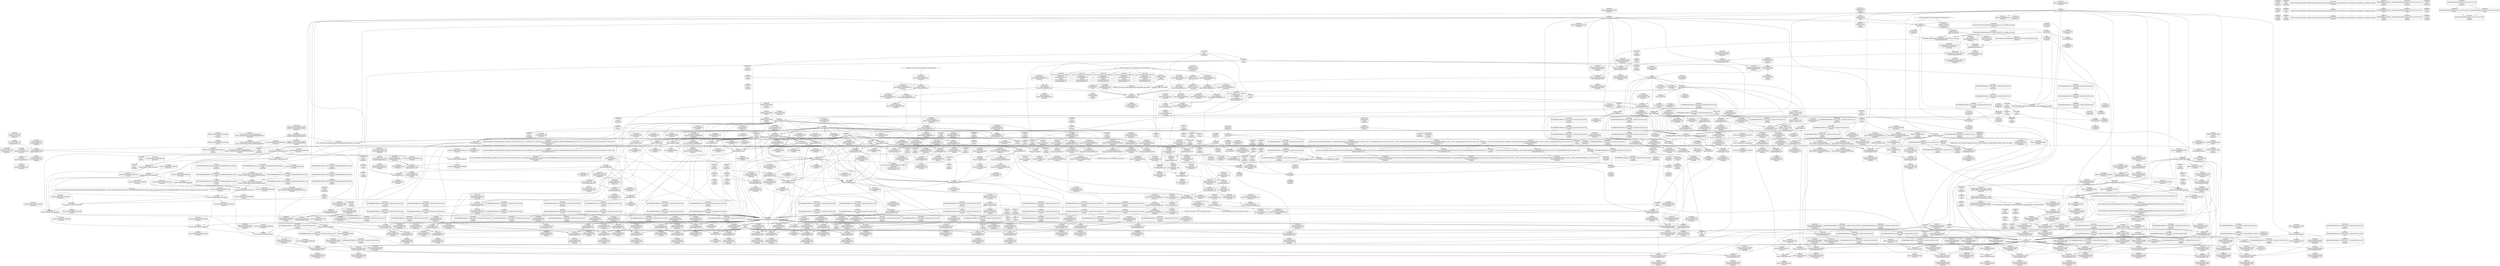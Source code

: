 digraph {
	CE0x4f7f570 [shape=record,shape=Mrecord,label="{CE0x4f7f570|selinux_vm_enough_memory:tmp27|security/selinux/hooks.c,2093|*SummSource*}"]
	CE0x4f60f90 [shape=record,shape=Mrecord,label="{CE0x4f60f90|selinux_vm_enough_memory:land.lhs.true2}"]
	CE0x4f8ae60 [shape=record,shape=Mrecord,label="{CE0x4f8ae60|i1_true|*Constant*}"]
	CE0x4f773f0 [shape=record,shape=Mrecord,label="{CE0x4f773f0|i64_11|*Constant*|*SummSource*}"]
	CE0x6e9a9b0 [shape=record,shape=Mrecord,label="{CE0x6e9a9b0|GLOBAL:selinux_vm_enough_memory.__warned|Global_var:selinux_vm_enough_memory.__warned|*SummSink*}"]
	CE0x4f7abf0 [shape=record,shape=Mrecord,label="{CE0x4f7abf0|selinux_vm_enough_memory:tmp2|*SummSink*}"]
	CE0x4f8bc80 [shape=record,shape=Mrecord,label="{CE0x4f8bc80|i32_1|*Constant*|*SummSink*}"]
	CE0x4f868c0 [shape=record,shape=Mrecord,label="{CE0x4f868c0|cred_has_capability:cred|Function::cred_has_capability&Arg::cred::|*SummSink*}"]
	CE0x4feb3e0 [shape=record,shape=Mrecord,label="{CE0x4feb3e0|cred_has_capability:tmp14|security/selinux/hooks.c,1575|*SummSource*}"]
	CE0x4f82130 [shape=record,shape=Mrecord,label="{CE0x4f82130|cred_has_capability:tmp4|security/selinux/hooks.c,1570|*SummSink*}"]
	CE0x4f9bfd0 [shape=record,shape=Mrecord,label="{CE0x4f9bfd0|_ret_i32_%call7,_!dbg_!27749|security/selinux/hooks.c,2093|*SummSource*}"]
	CE0x4f77530 [shape=record,shape=Mrecord,label="{CE0x4f77530|selinux_vm_enough_memory:tmp20|security/selinux/hooks.c,2090}"]
	CE0x4f94290 [shape=record,shape=Mrecord,label="{CE0x4f94290|selinux_vm_enough_memory:call7|security/selinux/hooks.c,2093}"]
	CE0x4f914d0 [shape=record,shape=Mrecord,label="{CE0x4f914d0|selinux_capable:cred|Function::selinux_capable&Arg::cred::|*SummSink*}"]
	CE0x4f97f90 [shape=record,shape=Mrecord,label="{CE0x4f97f90|selinux_vm_enough_memory:tmp22|security/selinux/hooks.c,2090|*SummSource*}"]
	CE0x4f837e0 [shape=record,shape=Mrecord,label="{CE0x4f837e0|selinux_capable:tmp4|security/selinux/hooks.c,2008|*SummSink*}"]
	CE0x4fe3430 [shape=record,shape=Mrecord,label="{CE0x4fe3430|GLOBAL:__llvm_gcov_indirect_counter_increment|*Constant*}"]
	CE0x4f89df0 [shape=record,shape=Mrecord,label="{CE0x4f89df0|selinux_capable:tmp1|*SummSource*}"]
	CE0x4f84da0 [shape=record,shape=Mrecord,label="{CE0x4f84da0|selinux_capable:tmp}"]
	CE0x4fbf5d0 [shape=record,shape=Mrecord,label="{CE0x4fbf5d0|selinux_capable:if.end}"]
	CE0x4f6e7b0 [shape=record,shape=Mrecord,label="{CE0x4f6e7b0|selinux_vm_enough_memory:call|security/selinux/hooks.c,2088|*SummSink*}"]
	CE0x4f89be0 [shape=record,shape=Mrecord,label="{CE0x4f89be0|i64*_getelementptr_inbounds_(_2_x_i64_,_2_x_i64_*___llvm_gcov_ctr131,_i64_0,_i64_0)|*Constant*|*SummSink*}"]
	CE0x4fa2dc0 [shape=record,shape=Mrecord,label="{CE0x4fa2dc0|selinux_capable:audit|Function::selinux_capable&Arg::audit::|*SummSource*}"]
	CE0x4f7b870 [shape=record,shape=Mrecord,label="{CE0x4f7b870|i64*_getelementptr_inbounds_(_14_x_i64_,_14_x_i64_*___llvm_gcov_ctr160,_i64_0,_i64_12)|*Constant*|*SummSink*}"]
	CE0x4f9ff50 [shape=record,shape=Mrecord,label="{CE0x4f9ff50|i32_31|*Constant*|*SummSource*}"]
	CE0x4f8b530 [shape=record,shape=Mrecord,label="{CE0x4f8b530|selinux_vm_enough_memory:tmp16|security/selinux/hooks.c,2088|*SummSink*}"]
	CE0x4fbe900 [shape=record,shape=Mrecord,label="{CE0x4fbe900|__llvm_gcov_indirect_counter_increment:entry}"]
	CE0x4fa12e0 [shape=record,shape=Mrecord,label="{CE0x4fa12e0|cred_sid:tmp4|*LoadInst*|security/selinux/hooks.c,196|*SummSink*}"]
	CE0x4fc0650 [shape=record,shape=Mrecord,label="{CE0x4fc0650|selinux_capable:retval.0}"]
	CE0x4f9fe10 [shape=record,shape=Mrecord,label="{CE0x4f9fe10|i32_31|*Constant*}"]
	CE0x500ea70 [shape=record,shape=Mrecord,label="{CE0x500ea70|i64*_getelementptr_inbounds_(_21_x_i64_,_21_x_i64_*___llvm_gcov_ctr143,_i64_0,_i64_4)|*Constant*|*SummSource*}"]
	CE0x4f6db80 [shape=record,shape=Mrecord,label="{CE0x4f6db80|i64*_getelementptr_inbounds_(_14_x_i64_,_14_x_i64_*___llvm_gcov_ctr160,_i64_0,_i64_1)|*Constant*}"]
	CE0x4f968d0 [shape=record,shape=Mrecord,label="{CE0x4f968d0|GLOBAL:current_task|Global_var:current_task}"]
	CE0x4f95240 [shape=record,shape=Mrecord,label="{CE0x4f95240|_call_void_mcount()_#3}"]
	CE0x5008ba0 [shape=record,shape=Mrecord,label="{CE0x5008ba0|i64*_getelementptr_inbounds_(_21_x_i64_,_21_x_i64_*___llvm_gcov_ctr143,_i64_0,_i64_19)|*Constant*|*SummSink*}"]
	CE0x50215d0 [shape=record,shape=Mrecord,label="{CE0x50215d0|0:_i32,_4:_i32,_8:_i32,_12:_i32,_:_CMRE_20,24_|*MultipleSource*|security/selinux/hooks.c,196|*LoadInst*|security/selinux/hooks.c,196|security/selinux/hooks.c,197}"]
	CE0x4f97d10 [shape=record,shape=Mrecord,label="{CE0x4f97d10|selinux_vm_enough_memory:tmp22|security/selinux/hooks.c,2090}"]
	CE0x4f8e1a0 [shape=record,shape=Mrecord,label="{CE0x4f8e1a0|_call_void_lockdep_rcu_suspicious(i8*_getelementptr_inbounds_(_25_x_i8_,_25_x_i8_*_.str3,_i32_0,_i32_0),_i32_2088,_i8*_getelementptr_inbounds_(_45_x_i8_,_45_x_i8_*_.str12,_i32_0,_i32_0))_#10,_!dbg_!27730|security/selinux/hooks.c,2088|*SummSink*}"]
	CE0x4fed310 [shape=record,shape=Mrecord,label="{CE0x4fed310|i16_47|*Constant*|*SummSink*}"]
	CE0x50218c0 [shape=record,shape=Mrecord,label="{CE0x50218c0|cred_has_capability:do.end6|*SummSource*}"]
	CE0x4fc2030 [shape=record,shape=Mrecord,label="{CE0x4fc2030|selinux_capable:tmp11|security/selinux/hooks.c,2012|*SummSink*}"]
	CE0x4fbc800 [shape=record,shape=Mrecord,label="{CE0x4fbc800|cred_sid:tmp3}"]
	CE0x5010af0 [shape=record,shape=Mrecord,label="{CE0x5010af0|cred_has_capability:avd|security/selinux/hooks.c, 1556|*SummSink*}"]
	CE0x4fec8b0 [shape=record,shape=Mrecord,label="{CE0x4fec8b0|i16_47|*Constant*}"]
	CE0x4f79300 [shape=record,shape=Mrecord,label="{CE0x4f79300|selinux_vm_enough_memory:tmp11|security/selinux/hooks.c,2088}"]
	CE0x4f85460 [shape=record,shape=Mrecord,label="{CE0x4f85460|i64_0|*Constant*}"]
	CE0x50213d0 [shape=record,shape=Mrecord,label="{CE0x50213d0|0:_i32,_4:_i32,_8:_i32,_12:_i32,_:_CMRE_16,20_|*MultipleSource*|security/selinux/hooks.c,196|*LoadInst*|security/selinux/hooks.c,196|security/selinux/hooks.c,197}"]
	CE0x4fe9650 [shape=record,shape=Mrecord,label="{CE0x4fe9650|i64*_getelementptr_inbounds_(_6_x_i64_,_6_x_i64_*___llvm_gcov_ctr142,_i64_0,_i64_0)|*Constant*}"]
	CE0x4fd79d0 [shape=record,shape=Mrecord,label="{CE0x4fd79d0|selinux_capable:tmp8|security/selinux/hooks.c,2011|*SummSource*}"]
	CE0x4fc07b0 [shape=record,shape=Mrecord,label="{CE0x4fc07b0|selinux_capable:retval.0|*SummSource*}"]
	CE0x500cdc0 [shape=record,shape=Mrecord,label="{CE0x500cdc0|avc_audit:entry}"]
	CE0x4f6dd90 [shape=record,shape=Mrecord,label="{CE0x4f6dd90|i64_5|*Constant*|*SummSource*}"]
	CE0x4fc1ec0 [shape=record,shape=Mrecord,label="{CE0x4fc1ec0|selinux_capable:tmp11|security/selinux/hooks.c,2012|*SummSource*}"]
	CE0x4fe7720 [shape=record,shape=Mrecord,label="{CE0x4fe7720|cred_has_capability:tmp7|security/selinux/hooks.c,1574}"]
	CE0x4f7a180 [shape=record,shape=Mrecord,label="{CE0x4f7a180|i64_5|*Constant*|*SummSink*}"]
	CE0x5002e90 [shape=record,shape=Mrecord,label="{CE0x5002e90|_ret_i32_%retval.0,_!dbg_!27732|security/selinux/include/avc.h,142|*SummSource*}"]
	CE0x4f77240 [shape=record,shape=Mrecord,label="{CE0x4f77240|selinux_vm_enough_memory:tmp21|security/selinux/hooks.c,2090}"]
	CE0x4fbec90 [shape=record,shape=Mrecord,label="{CE0x4fbec90|get_current:tmp4|./arch/x86/include/asm/current.h,14|*SummSource*}"]
	CE0x4f84480 [shape=record,shape=Mrecord,label="{CE0x4f84480|GLOBAL:cap_capable|*Constant*}"]
	CE0x4f9b6c0 [shape=record,shape=Mrecord,label="{CE0x4f9b6c0|selinux_vm_enough_memory:pages|Function::selinux_vm_enough_memory&Arg::pages::|*SummSource*}"]
	CE0x5006220 [shape=record,shape=Mrecord,label="{CE0x5006220|cred_has_capability:tmp26|security/selinux/hooks.c,1583|*SummSink*}"]
	CE0x4f60e30 [shape=record,shape=Mrecord,label="{CE0x4f60e30|selinux_vm_enough_memory:tmp1}"]
	CE0x4f87b00 [shape=record,shape=Mrecord,label="{CE0x4f87b00|get_current:entry|*SummSink*}"]
	CE0x4f96c00 [shape=record,shape=Mrecord,label="{CE0x4f96c00|selinux_vm_enough_memory:tmp13|security/selinux/hooks.c,2088|*SummSink*}"]
	CE0x4f91ff0 [shape=record,shape=Mrecord,label="{CE0x4f91ff0|selinux_vm_enough_memory:cred|security/selinux/hooks.c,2088}"]
	CE0x4f982d0 [shape=record,shape=Mrecord,label="{CE0x4f982d0|selinux_vm_enough_memory:tmp23|security/selinux/hooks.c,2090}"]
	CE0x4fb89c0 [shape=record,shape=Mrecord,label="{CE0x4fb89c0|i64*_getelementptr_inbounds_(_2_x_i64_,_2_x_i64_*___llvm_gcov_ctr98,_i64_0,_i64_1)|*Constant*|*SummSource*}"]
	CE0x4f700f0 [shape=record,shape=Mrecord,label="{CE0x4f700f0|selinux_vm_enough_memory:tmp12|security/selinux/hooks.c,2088}"]
	CE0x4fb8c80 [shape=record,shape=Mrecord,label="{CE0x4fb8c80|cred_has_capability:if.end|*SummSource*}"]
	CE0x4fc36e0 [shape=record,shape=Mrecord,label="{CE0x4fc36e0|selinux_capable:call1|security/selinux/hooks.c,2011|*SummSink*}"]
	CE0x4fd9ff0 [shape=record,shape=Mrecord,label="{CE0x4fd9ff0|_ret_i32_%rc.0,_!dbg_!27793|security/selinux/avc.c,744}"]
	CE0x4fd8ce0 [shape=record,shape=Mrecord,label="{CE0x4fd8ce0|avc_has_perm_noaudit:tsid|Function::avc_has_perm_noaudit&Arg::tsid::}"]
	CE0x4fc3580 [shape=record,shape=Mrecord,label="{CE0x4fc3580|selinux_capable:call1|security/selinux/hooks.c,2011|*SummSource*}"]
	CE0x4f98e50 [shape=record,shape=Mrecord,label="{CE0x4f98e50|selinux_capable:bb|*SummSource*}"]
	CE0x4f96ce0 [shape=record,shape=Mrecord,label="{CE0x4f96ce0|selinux_vm_enough_memory:tmp13|security/selinux/hooks.c,2088|*SummSource*}"]
	CE0x4f91b70 [shape=record,shape=Mrecord,label="{CE0x4f91b70|selinux_vm_enough_memory:tmp18|security/selinux/hooks.c,2088|*SummSource*}"]
	CE0x4fe1850 [shape=record,shape=Mrecord,label="{CE0x4fe1850|avc_audit:result|Function::avc_audit&Arg::result::|*SummSink*}"]
	CE0x4f96130 [shape=record,shape=Mrecord,label="{CE0x4f96130|i64*_getelementptr_inbounds_(_6_x_i64_,_6_x_i64_*___llvm_gcov_ctr142,_i64_0,_i64_3)|*Constant*|*SummSource*}"]
	CE0x500b180 [shape=record,shape=Mrecord,label="{CE0x500b180|cred_sid:bb}"]
	CE0x5011e10 [shape=record,shape=Mrecord,label="{CE0x5011e10|cred_sid:tmp6|security/selinux/hooks.c,197}"]
	CE0x4fedaf0 [shape=record,shape=Mrecord,label="{CE0x4fedaf0|cred_has_capability:sclass.0}"]
	CE0x4ff5470 [shape=record,shape=Mrecord,label="{CE0x4ff5470|cred_has_capability:if.end10|*SummSource*}"]
	CE0x500acd0 [shape=record,shape=Mrecord,label="{CE0x500acd0|cred_has_capability:tmp32|security/selinux/hooks.c,1586}"]
	CE0x4f8cc90 [shape=record,shape=Mrecord,label="{CE0x4f8cc90|i64*_getelementptr_inbounds_(_14_x_i64_,_14_x_i64_*___llvm_gcov_ctr160,_i64_0,_i64_13)|*Constant*}"]
	CE0x4ffe470 [shape=record,shape=Mrecord,label="{CE0x4ffe470|cred_has_capability:tmp2|security/selinux/hooks.c,1567|*SummSource*}"]
	CE0x4f7fdf0 [shape=record,shape=Mrecord,label="{CE0x4f7fdf0|selinux_vm_enough_memory:tmp6|security/selinux/hooks.c,2088}"]
	CE0x4fbfe20 [shape=record,shape=Mrecord,label="{CE0x4fbfe20|selinux_capable:tmp9|security/selinux/hooks.c,2011|*SummSink*}"]
	CE0x4fe7200 [shape=record,shape=Mrecord,label="{CE0x4fe7200|__llvm_gcov_indirect_counter_increment:tmp|*SummSource*}"]
	CE0x4f998d0 [shape=record,shape=Mrecord,label="{CE0x4f998d0|_call_void_mcount()_#3|*SummSink*}"]
	CE0x501aca0 [shape=record,shape=Mrecord,label="{CE0x501aca0|cred_has_capability:bb|*SummSink*}"]
	CE0x4fa0ee0 [shape=record,shape=Mrecord,label="{CE0x4fa0ee0|_ret_i32_%tmp6,_!dbg_!27716|security/selinux/hooks.c,197}"]
	CE0x4f85a00 [shape=record,shape=Mrecord,label="{CE0x4f85a00|GLOBAL:avc_audit|*Constant*}"]
	CE0x5000090 [shape=record,shape=Mrecord,label="{CE0x5000090|__llvm_gcov_indirect_counter_increment:counters|Function::__llvm_gcov_indirect_counter_increment&Arg::counters::|*SummSink*}"]
	CE0x50067f0 [shape=record,shape=Mrecord,label="{CE0x50067f0|cred_has_capability:tmp27|security/selinux/hooks.c,1583|*SummSource*}"]
	CE0x4fa03b0 [shape=record,shape=Mrecord,label="{CE0x4fa03b0|cred_sid:security|security/selinux/hooks.c,196}"]
	CE0x4f94c30 [shape=record,shape=Mrecord,label="{CE0x4f94c30|_call_void_lockdep_rcu_suspicious(i8*_getelementptr_inbounds_(_25_x_i8_,_25_x_i8_*_.str3,_i32_0,_i32_0),_i32_2088,_i8*_getelementptr_inbounds_(_45_x_i8_,_45_x_i8_*_.str12,_i32_0,_i32_0))_#10,_!dbg_!27730|security/selinux/hooks.c,2088}"]
	CE0x5012e40 [shape=record,shape=Mrecord,label="{CE0x5012e40|GLOBAL:cred_sid|*Constant*|*SummSource*}"]
	CE0x4ff0b40 [shape=record,shape=Mrecord,label="{CE0x4ff0b40|0:_i32,_4:_i32,_8:_i32,_12:_i32,_:_CMRE_0,4_|*MultipleSource*|security/selinux/hooks.c,196|*LoadInst*|security/selinux/hooks.c,196|security/selinux/hooks.c,197}"]
	CE0x5005b30 [shape=record,shape=Mrecord,label="{CE0x5005b30|cred_has_capability:tmp26|security/selinux/hooks.c,1583}"]
	CE0x500bc50 [shape=record,shape=Mrecord,label="{CE0x500bc50|cred_sid:bb|*SummSink*}"]
	CE0x4f66830 [shape=record,shape=Mrecord,label="{CE0x4f66830|selinux_vm_enough_memory:do.body}"]
	CE0x4f9d3b0 [shape=record,shape=Mrecord,label="{CE0x4f9d3b0|_call_void_mcount()_#3|*SummSource*}"]
	CE0x5006140 [shape=record,shape=Mrecord,label="{CE0x5006140|i64*_getelementptr_inbounds_(_21_x_i64_,_21_x_i64_*___llvm_gcov_ctr143,_i64_0,_i64_17)|*Constant*|*SummSink*}"]
	CE0x4f6d680 [shape=record,shape=Mrecord,label="{CE0x4f6d680|selinux_vm_enough_memory:if.then}"]
	CE0x4fef990 [shape=record,shape=Mrecord,label="{CE0x4fef990|i8_3|*Constant*|*SummSink*}"]
	CE0x4fe0470 [shape=record,shape=Mrecord,label="{CE0x4fe0470|avc_audit:ssid|Function::avc_audit&Arg::ssid::|*SummSink*}"]
	CE0x4f97b90 [shape=record,shape=Mrecord,label="{CE0x4f97b90|selinux_vm_enough_memory:tmp21|security/selinux/hooks.c,2090|*SummSink*}"]
	CE0x4f79030 [shape=record,shape=Mrecord,label="{CE0x4f79030|selinux_vm_enough_memory:tmp10|security/selinux/hooks.c,2088}"]
	CE0x501fc50 [shape=record,shape=Mrecord,label="{CE0x501fc50|cred_has_capability:tmp13|security/selinux/hooks.c,1575}"]
	CE0x4f9be60 [shape=record,shape=Mrecord,label="{CE0x4f9be60|_ret_i32_%call7,_!dbg_!27749|security/selinux/hooks.c,2093}"]
	CE0x4fc3e50 [shape=record,shape=Mrecord,label="{CE0x4fc3e50|cred_has_capability:entry}"]
	CE0x4fd8d50 [shape=record,shape=Mrecord,label="{CE0x4fd8d50|avc_has_perm_noaudit:tsid|Function::avc_has_perm_noaudit&Arg::tsid::|*SummSource*}"]
	CE0x4f94bc0 [shape=record,shape=Mrecord,label="{CE0x4f94bc0|_call_void_lockdep_rcu_suspicious(i8*_getelementptr_inbounds_(_25_x_i8_,_25_x_i8_*_.str3,_i32_0,_i32_0),_i32_2088,_i8*_getelementptr_inbounds_(_45_x_i8_,_45_x_i8_*_.str12,_i32_0,_i32_0))_#10,_!dbg_!27730|security/selinux/hooks.c,2088|*SummSource*}"]
	CE0x4fd88a0 [shape=record,shape=Mrecord,label="{CE0x4fd88a0|COLLAPSED:_GCMRE___llvm_gcov_ctr98_internal_global_2_x_i64_zeroinitializer:_elem_0:default:}"]
	CE0x4ffab40 [shape=record,shape=Mrecord,label="{CE0x4ffab40|cred_has_capability:tmp10|security/selinux/hooks.c,1575}"]
	CE0x4ff1d10 [shape=record,shape=Mrecord,label="{CE0x4ff1d10|cred_sid:tmp1}"]
	CE0x4f77a00 [shape=record,shape=Mrecord,label="{CE0x4f77a00|0:_i8,_:_GCMR_selinux_vm_enough_memory.__warned_internal_global_i8_0,_section_.data.unlikely_,_align_1:_elem_0:default:}"]
	CE0x4f84820 [shape=record,shape=Mrecord,label="{CE0x4f84820|i32_31|*Constant*|*SummSink*}"]
	CE0x4fdc390 [shape=record,shape=Mrecord,label="{CE0x4fdc390|cred_has_capability:call8|security/selinux/hooks.c,1581}"]
	CE0x5003d20 [shape=record,shape=Mrecord,label="{CE0x5003d20|i64_15|*Constant*|*SummSource*}"]
	CE0x4fe5f30 [shape=record,shape=Mrecord,label="{CE0x4fe5f30|__llvm_gcov_indirect_counter_increment:bb4|*SummSource*}"]
	CE0x4f78f90 [shape=record,shape=Mrecord,label="{CE0x4f78f90|i32_0|*Constant*|*SummSink*}"]
	CE0x4fee1a0 [shape=record,shape=Mrecord,label="{CE0x4fee1a0|cred_has_capability:call7|security/selinux/hooks.c,1579|*SummSink*}"]
	CE0x4f827e0 [shape=record,shape=Mrecord,label="{CE0x4f827e0|cred_has_capability:cap1|security/selinux/hooks.c,1563}"]
	CE0x4f76cb0 [shape=record,shape=Mrecord,label="{CE0x4f76cb0|selinux_vm_enough_memory:cmp|security/selinux/hooks.c,2090|*SummSource*}"]
	CE0x4f695b0 [shape=record,shape=Mrecord,label="{CE0x4f695b0|selinux_vm_enough_memory:tmp14|security/selinux/hooks.c,2088|*SummSink*}"]
	CE0x4fd9ed0 [shape=record,shape=Mrecord,label="{CE0x4fd9ed0|avc_has_perm_noaudit:flags|Function::avc_has_perm_noaudit&Arg::flags::|*SummSink*}"]
	CE0x4fd82a0 [shape=record,shape=Mrecord,label="{CE0x4fd82a0|selinux_capable:tmp3|security/selinux/hooks.c,2008|*SummSource*}"]
	CE0x501a4b0 [shape=record,shape=Mrecord,label="{CE0x501a4b0|cred_has_capability:do.cond|*SummSink*}"]
	CE0x4ff2270 [shape=record,shape=Mrecord,label="{CE0x4ff2270|cred_has_capability:sw.default|*SummSource*}"]
	CE0x5005110 [shape=record,shape=Mrecord,label="{CE0x5005110|cred_has_capability:tmp25|security/selinux/hooks.c,1582}"]
	CE0x4feab60 [shape=record,shape=Mrecord,label="{CE0x4feab60|get_current:tmp3|*SummSink*}"]
	CE0x4ffb2c0 [shape=record,shape=Mrecord,label="{CE0x4ffb2c0|cred_has_capability:tmp11|security/selinux/hooks.c,1575|*SummSink*}"]
	CE0x4f99860 [shape=record,shape=Mrecord,label="{CE0x4f99860|_call_void_mcount()_#3|*SummSource*}"]
	CE0x5012620 [shape=record,shape=Mrecord,label="{CE0x5012620|cred_has_capability:tmp2|security/selinux/hooks.c,1567|*SummSink*}"]
	CE0x4fdbcb0 [shape=record,shape=Mrecord,label="{CE0x4fdbcb0|cred_has_capability:tmp20|security/selinux/hooks.c,1580|*SummSink*}"]
	CE0x50054d0 [shape=record,shape=Mrecord,label="{CE0x50054d0|cred_has_capability:tmp25|security/selinux/hooks.c,1582|*SummSink*}"]
	CE0x50048c0 [shape=record,shape=Mrecord,label="{CE0x50048c0|cred_has_capability:tmp23|security/selinux/hooks.c,1582|*SummSource*}"]
	CE0x4ff02f0 [shape=record,shape=Mrecord,label="{CE0x4ff02f0|__llvm_gcov_indirect_counter_increment:bb4|*SummSink*}"]
	CE0x4ffcb00 [shape=record,shape=Mrecord,label="{CE0x4ffcb00|cred_has_capability:tmp|*SummSource*}"]
	CE0x4f9a160 [shape=record,shape=Mrecord,label="{CE0x4f9a160|_call_void_asm_sideeffect_1:_09ud2_0A.pushsection___bug_table,_22a_22_0A2:_09.long_1b_-_2b,_$_0:c_-_2b_0A_09.word_$_1:c_,_0_0A_09.org_2b+$_2:c_0A.popsection_,_i,i,i,_dirflag_,_fpsr_,_flags_(i8*_getelementptr_inbounds_(_25_x_i8_,_25_x_i8_*_.str3,_i32_0,_i32_0),_i32_1575,_i64_12)_#3,_!dbg_!27737,_!srcloc_!27740|security/selinux/hooks.c,1575}"]
	CE0x4f71ca0 [shape=record,shape=Mrecord,label="{CE0x4f71ca0|selinux_vm_enough_memory:entry|*SummSink*}"]
	CE0x4f6f2b0 [shape=record,shape=Mrecord,label="{CE0x4f6f2b0|selinux_vm_enough_memory:tmp1|*SummSink*}"]
	CE0x5008c80 [shape=record,shape=Mrecord,label="{CE0x5008c80|cred_has_capability:tmp30|security/selinux/hooks.c,1585|*SummSink*}"]
	CE0x4f891b0 [shape=record,shape=Mrecord,label="{CE0x4f891b0|selinux_vm_enough_memory:call4|security/selinux/hooks.c,2088|*SummSource*}"]
	CE0x4f71bf0 [shape=record,shape=Mrecord,label="{CE0x4f71bf0|COLLAPSED:_GCMRE___llvm_gcov_ctr160_internal_global_14_x_i64_zeroinitializer:_elem_0:default:}"]
	CE0x4fedf30 [shape=record,shape=Mrecord,label="{CE0x4fedf30|cred_has_capability:call7|security/selinux/hooks.c,1579}"]
	CE0x4f83460 [shape=record,shape=Mrecord,label="{CE0x4f83460|selinux_capable:tmp4|security/selinux/hooks.c,2008|*SummSource*}"]
	CE0x50092a0 [shape=record,shape=Mrecord,label="{CE0x50092a0|cred_has_capability:tmp31|security/selinux/hooks.c,1585|*SummSource*}"]
	CE0x4fbe2a0 [shape=record,shape=Mrecord,label="{CE0x4fbe2a0|cred_has_capability:sw.bb2}"]
	CE0x4f76f70 [shape=record,shape=Mrecord,label="{CE0x4f76f70|i64_10|*Constant*}"]
	CE0x4ff6710 [shape=record,shape=Mrecord,label="{CE0x4ff6710|cred_has_capability:sw.epilog|*SummSource*}"]
	CE0x4f91110 [shape=record,shape=Mrecord,label="{CE0x4f91110|selinux_capable:entry|*SummSink*}"]
	CE0x4f7c3a0 [shape=record,shape=Mrecord,label="{CE0x4f7c3a0|i32_1|*Constant*}"]
	CE0x4fdc840 [shape=record,shape=Mrecord,label="{CE0x4fdc840|cred_has_capability:call8|security/selinux/hooks.c,1581|*SummSink*}"]
	CE0x4fe16f0 [shape=record,shape=Mrecord,label="{CE0x4fe16f0|avc_audit:result|Function::avc_audit&Arg::result::|*SummSource*}"]
	CE0x4fa0340 [shape=record,shape=Mrecord,label="{CE0x4fa0340|cred_sid:tmp4|*LoadInst*|security/selinux/hooks.c,196}"]
	CE0x4fc2630 [shape=record,shape=Mrecord,label="{CE0x4fc2630|cred_has_capability:if.then|*SummSource*}"]
	CE0x4f6f780 [shape=record,shape=Mrecord,label="{CE0x4f6f780|selinux_vm_enough_memory:do.end|*SummSink*}"]
	CE0x5007390 [shape=record,shape=Mrecord,label="{CE0x5007390|i64*_getelementptr_inbounds_(_21_x_i64_,_21_x_i64_*___llvm_gcov_ctr143,_i64_0,_i64_18)|*Constant*|*SummSource*}"]
	CE0x4ff51b0 [shape=record,shape=Mrecord,label="{CE0x4ff51b0|get_current:tmp2|*SummSource*}"]
	CE0x4f72580 [shape=record,shape=Mrecord,label="{CE0x4f72580|_call_void_mcount()_#3|*SummSource*}"]
	CE0x4ffca90 [shape=record,shape=Mrecord,label="{CE0x4ffca90|COLLAPSED:_GCMRE___llvm_gcov_ctr143_internal_global_21_x_i64_zeroinitializer:_elem_0:default:}"]
	CE0x4fa32b0 [shape=record,shape=Mrecord,label="{CE0x4fa32b0|_ret_i32_%retval.0,_!dbg_!27725|security/selinux/hooks.c,2012|*SummSource*}"]
	CE0x4fa1070 [shape=record,shape=Mrecord,label="{CE0x4fa1070|_ret_i32_%tmp6,_!dbg_!27716|security/selinux/hooks.c,197|*SummSource*}"]
	CE0x4f69c30 [shape=record,shape=Mrecord,label="{CE0x4f69c30|i64_5|*Constant*}"]
	CE0x4f745d0 [shape=record,shape=Mrecord,label="{CE0x4f745d0|i32_21|*Constant*}"]
	CE0x4f60360 [shape=record,shape=Mrecord,label="{CE0x4f60360|selinux_vm_enough_memory:if.then5|*SummSink*}"]
	CE0x4fedcd0 [shape=record,shape=Mrecord,label="{CE0x4fedcd0|cred_has_capability:sclass.0|*SummSink*}"]
	CE0x4f7fe60 [shape=record,shape=Mrecord,label="{CE0x4f7fe60|selinux_vm_enough_memory:tmp6|security/selinux/hooks.c,2088|*SummSource*}"]
	CE0x4fd8310 [shape=record,shape=Mrecord,label="{CE0x4fd8310|selinux_capable:tmp3|security/selinux/hooks.c,2008|*SummSink*}"]
	CE0x4fed950 [shape=record,shape=Mrecord,label="{CE0x4fed950|i16_4|*Constant*|*SummSource*}"]
	CE0x4fbbd70 [shape=record,shape=Mrecord,label="{CE0x4fbbd70|i64*_getelementptr_inbounds_(_2_x_i64_,_2_x_i64_*___llvm_gcov_ctr131,_i64_0,_i64_1)|*Constant*|*SummSource*}"]
	CE0x4fbbee0 [shape=record,shape=Mrecord,label="{CE0x4fbbee0|i64*_getelementptr_inbounds_(_2_x_i64_,_2_x_i64_*___llvm_gcov_ctr131,_i64_0,_i64_1)|*Constant*|*SummSink*}"]
	CE0x50074b0 [shape=record,shape=Mrecord,label="{CE0x50074b0|cred_has_capability:tmp28|security/selinux/hooks.c,1584|*SummSource*}"]
	CE0x4f72990 [shape=record,shape=Mrecord,label="{CE0x4f72990|i64*_getelementptr_inbounds_(_14_x_i64_,_14_x_i64_*___llvm_gcov_ctr160,_i64_0,_i64_6)|*Constant*|*SummSink*}"]
	CE0x50134a0 [shape=record,shape=Mrecord,label="{CE0x50134a0|__llvm_gcov_indirect_counter_increment:tmp2|*SummSink*}"]
	CE0x4f94ef0 [shape=record,shape=Mrecord,label="{CE0x4f94ef0|selinux_capable:call|security/selinux/hooks.c,2007|*SummSource*}"]
	CE0x4f79d10 [shape=record,shape=Mrecord,label="{CE0x4f79d10|i64*_getelementptr_inbounds_(_14_x_i64_,_14_x_i64_*___llvm_gcov_ctr160,_i64_0,_i64_9)|*Constant*}"]
	CE0x4f91ce0 [shape=record,shape=Mrecord,label="{CE0x4f91ce0|selinux_vm_enough_memory:call3|security/selinux/hooks.c,2088}"]
	CE0x4f986b0 [shape=record,shape=Mrecord,label="{CE0x4f986b0|selinux_vm_enough_memory:tmp23|security/selinux/hooks.c,2090|*SummSink*}"]
	CE0x4fc04d0 [shape=record,shape=Mrecord,label="{CE0x4fc04d0|i64*_getelementptr_inbounds_(_6_x_i64_,_6_x_i64_*___llvm_gcov_ctr142,_i64_0,_i64_5)|*Constant*}"]
	CE0x4ff6290 [shape=record,shape=Mrecord,label="{CE0x4ff6290|cred_has_capability:do.body4|*SummSink*}"]
	CE0x5006ef0 [shape=record,shape=Mrecord,label="{CE0x5006ef0|cred_has_capability:tmp28|security/selinux/hooks.c,1584}"]
	CE0x4f9fa60 [shape=record,shape=Mrecord,label="{CE0x4f9fa60|i32_22|*Constant*}"]
	CE0x4ffecd0 [shape=record,shape=Mrecord,label="{CE0x4ffecd0|i64**_getelementptr_inbounds_(_3_x_i64*_,_3_x_i64*_*___llvm_gcda_edge_table144,_i64_0,_i64_1)|*Constant*|*SummSink*}"]
	CE0x4fe41d0 [shape=record,shape=Mrecord,label="{CE0x4fe41d0|__llvm_gcov_indirect_counter_increment:tmp5}"]
	CE0x4ff23c0 [shape=record,shape=Mrecord,label="{CE0x4ff23c0|cred_has_capability:sw.default|*SummSink*}"]
	CE0x4fa2b20 [shape=record,shape=Mrecord,label="{CE0x4fa2b20|selinux_capable:cap|Function::selinux_capable&Arg::cap::|*SummSink*}"]
	CE0x500af90 [shape=record,shape=Mrecord,label="{CE0x500af90|cred_has_capability:tmp32|security/selinux/hooks.c,1586|*SummSource*}"]
	CE0x4ffc620 [shape=record,shape=Mrecord,label="{CE0x4ffc620|__llvm_gcov_indirect_counter_increment:pred|*SummSink*}"]
	CE0x500b840 [shape=record,shape=Mrecord,label="{CE0x500b840|cred_has_capability:tmp33|security/selinux/hooks.c,1586|*SummSink*}"]
	CE0x6dd8b90 [shape=record,shape=Mrecord,label="{CE0x6dd8b90|selinux_vm_enough_memory:tmp15|security/selinux/hooks.c,2088}"]
	CE0x4fa19a0 [shape=record,shape=Mrecord,label="{CE0x4fa19a0|cred_has_capability:u|security/selinux/hooks.c,1563|*SummSource*}"]
	CE0x4fe6e10 [shape=record,shape=Mrecord,label="{CE0x4fe6e10|cred_has_capability:shr|security/selinux/hooks.c,1565}"]
	CE0x4f6e390 [shape=record,shape=Mrecord,label="{CE0x4f6e390|i32_0|*Constant*|*SummSource*}"]
	CE0x4fda820 [shape=record,shape=Mrecord,label="{CE0x4fda820|cred_has_capability:cmp|security/selinux/hooks.c,1580|*SummSource*}"]
	CE0x4fba400 [shape=record,shape=Mrecord,label="{CE0x4fba400|selinux_capable:tobool|security/selinux/hooks.c,2008|*SummSink*}"]
	CE0x50064c0 [shape=record,shape=Mrecord,label="{CE0x50064c0|cred_has_capability:tmp27|security/selinux/hooks.c,1583}"]
	CE0x50130f0 [shape=record,shape=Mrecord,label="{CE0x50130f0|cred_sid:entry|*SummSource*}"]
	CE0x500af20 [shape=record,shape=Mrecord,label="{CE0x500af20|i64*_getelementptr_inbounds_(_21_x_i64_,_21_x_i64_*___llvm_gcov_ctr143,_i64_0,_i64_20)|*Constant*|*SummSink*}"]
	CE0x4f79b90 [shape=record,shape=Mrecord,label="{CE0x4f79b90|i64_1|*Constant*}"]
	CE0x4fd9090 [shape=record,shape=Mrecord,label="{CE0x4fd9090|avc_has_perm_noaudit:tclass|Function::avc_has_perm_noaudit&Arg::tclass::|*SummSource*}"]
	CE0x4f6f9e0 [shape=record,shape=Mrecord,label="{CE0x4f6f9e0|selinux_vm_enough_memory:land.lhs.true|*SummSource*}"]
	CE0x4f7b8e0 [shape=record,shape=Mrecord,label="{CE0x4f7b8e0|selinux_vm_enough_memory:tmp24|security/selinux/hooks.c,2091|*SummSink*}"]
	CE0x50149a0 [shape=record,shape=Mrecord,label="{CE0x50149a0|cred_has_capability:do.body|*SummSink*}"]
	CE0x5014640 [shape=record,shape=Mrecord,label="{CE0x5014640|__llvm_gcov_indirect_counter_increment:exit|*SummSink*}"]
	CE0x4fc3ce0 [shape=record,shape=Mrecord,label="{CE0x4fc3ce0|GLOBAL:cred_has_capability|*Constant*|*SummSink*}"]
	CE0x4fd8f10 [shape=record,shape=Mrecord,label="{CE0x4fd8f10|avc_has_perm_noaudit:tsid|Function::avc_has_perm_noaudit&Arg::tsid::|*SummSink*}"]
	CE0x4fa2ea0 [shape=record,shape=Mrecord,label="{CE0x4fa2ea0|selinux_capable:audit|Function::selinux_capable&Arg::audit::|*SummSink*}"]
	CE0x500e810 [shape=record,shape=Mrecord,label="{CE0x500e810|i64*_getelementptr_inbounds_(_21_x_i64_,_21_x_i64_*___llvm_gcov_ctr143,_i64_0,_i64_6)|*Constant*|*SummSource*}"]
	CE0x4fc1850 [shape=record,shape=Mrecord,label="{CE0x4fc1850|selinux_capable:tmp10|security/selinux/hooks.c,2012|*SummSource*}"]
	CE0x4fb9690 [shape=record,shape=Mrecord,label="{CE0x4fb9690|cred_has_capability:and|security/selinux/hooks.c,1559|*SummSource*}"]
	CE0x4fe4cc0 [shape=record,shape=Mrecord,label="{CE0x4fe4cc0|cred_has_capability:tmp3|security/selinux/hooks.c,1567|*SummSink*}"]
	CE0x5004850 [shape=record,shape=Mrecord,label="{CE0x5004850|cred_has_capability:tmp23|security/selinux/hooks.c,1582}"]
	CE0x4fd93b0 [shape=record,shape=Mrecord,label="{CE0x4fd93b0|avc_has_perm_noaudit:requested|Function::avc_has_perm_noaudit&Arg::requested::}"]
	CE0x4fe8490 [shape=record,shape=Mrecord,label="{CE0x4fe8490|cred_has_capability:if.then|*SummSink*}"]
	CE0x4fe1e70 [shape=record,shape=Mrecord,label="{CE0x4fe1e70|i64*_null|*Constant*}"]
	CE0x4f8ce90 [shape=record,shape=Mrecord,label="{CE0x4f8ce90|i64*_getelementptr_inbounds_(_14_x_i64_,_14_x_i64_*___llvm_gcov_ctr160,_i64_0,_i64_13)|*Constant*|*SummSource*}"]
	CE0x4fbfcb0 [shape=record,shape=Mrecord,label="{CE0x4fbfcb0|selinux_capable:tmp9|security/selinux/hooks.c,2011|*SummSource*}"]
	CE0x4fa6c50 [shape=record,shape=Mrecord,label="{CE0x4fa6c50|selinux_vm_enough_memory:tmp8|security/selinux/hooks.c,2088}"]
	CE0x4f85a70 [shape=record,shape=Mrecord,label="{CE0x4f85a70|GLOBAL:__llvm_gcov_ctr143|Global_var:__llvm_gcov_ctr143}"]
	CE0x5008650 [shape=record,shape=Mrecord,label="{CE0x5008650|cred_has_capability:tmp30|security/selinux/hooks.c,1585}"]
	CE0x4f94640 [shape=record,shape=Mrecord,label="{CE0x4f94640|selinux_vm_enough_memory:mm|Function::selinux_vm_enough_memory&Arg::mm::}"]
	CE0x4fe0710 [shape=record,shape=Mrecord,label="{CE0x4fe0710|avc_audit:tsid|Function::avc_audit&Arg::tsid::|*SummSource*}"]
	CE0x4f9fb60 [shape=record,shape=Mrecord,label="{CE0x4f9fb60|i32_22|*Constant*|*SummSink*}"]
	CE0x4f8c170 [shape=record,shape=Mrecord,label="{CE0x4f8c170|GLOBAL:cap_capable|*Constant*|*SummSource*}"]
	CE0x4fdc9f0 [shape=record,shape=Mrecord,label="{CE0x4fdc9f0|GLOBAL:avc_audit|*Constant*|*SummSource*}"]
	CE0x5021f20 [shape=record,shape=Mrecord,label="{CE0x5021f20|cred_has_capability:do.body4}"]
	CE0x4fec5a0 [shape=record,shape=Mrecord,label="{CE0x4fec5a0|i64*_getelementptr_inbounds_(_21_x_i64_,_21_x_i64_*___llvm_gcov_ctr143,_i64_0,_i64_12)|*Constant*|*SummSource*}"]
	CE0x4f70ec0 [shape=record,shape=Mrecord,label="{CE0x4f70ec0|cred_has_capability:tmp5|security/selinux/hooks.c,1570}"]
	CE0x4f99db0 [shape=record,shape=Mrecord,label="{CE0x4f99db0|cred_has_capability:tmp8|security/selinux/hooks.c,1575|*SummSource*}"]
	CE0x5009c70 [shape=record,shape=Mrecord,label="{CE0x5009c70|i32_-22|*Constant*|*SummSink*}"]
	CE0x4f71710 [shape=record,shape=Mrecord,label="{CE0x4f71710|i32_2088|*Constant*}"]
	CE0x4f9b260 [shape=record,shape=Mrecord,label="{CE0x4f9b260|GLOBAL:__vm_enough_memory|*Constant*|*SummSink*}"]
	CE0x4fdb1e0 [shape=record,shape=Mrecord,label="{CE0x4fdb1e0|cred_has_capability:tmp18|security/selinux/hooks.c,1580|*SummSink*}"]
	CE0x5008510 [shape=record,shape=Mrecord,label="{CE0x5008510|i64*_getelementptr_inbounds_(_21_x_i64_,_21_x_i64_*___llvm_gcov_ctr143,_i64_0,_i64_19)|*Constant*}"]
	CE0x500d2b0 [shape=record,shape=Mrecord,label="{CE0x500d2b0|avc_audit:ssid|Function::avc_audit&Arg::ssid::}"]
	CE0x4f90dc0 [shape=record,shape=Mrecord,label="{CE0x4f90dc0|GLOBAL:selinux_capable|*Constant*|*SummSource*}"]
	CE0x5008c10 [shape=record,shape=Mrecord,label="{CE0x5008c10|cred_has_capability:tmp30|security/selinux/hooks.c,1585|*SummSource*}"]
	CE0x4f6e9c0 [shape=record,shape=Mrecord,label="{CE0x4f6e9c0|selinux_vm_enough_memory:tmp}"]
	CE0x4f76350 [shape=record,shape=Mrecord,label="{CE0x4f76350|selinux_capable:tmp6|security/selinux/hooks.c,2009}"]
	CE0x4f84370 [shape=record,shape=Mrecord,label="{CE0x4f84370|selinux_capable:bb}"]
	CE0x4f74380 [shape=record,shape=Mrecord,label="{CE0x4f74380|selinux_capable:ns|Function::selinux_capable&Arg::ns::|*SummSource*}"]
	CE0x4f72480 [shape=record,shape=Mrecord,label="{CE0x4f72480|selinux_vm_enough_memory:tmp11|security/selinux/hooks.c,2088|*SummSink*}"]
	CE0x4f89370 [shape=record,shape=Mrecord,label="{CE0x4f89370|selinux_vm_enough_memory:call4|security/selinux/hooks.c,2088|*SummSink*}"]
	CE0x4fe9510 [shape=record,shape=Mrecord,label="{CE0x4fe9510|selinux_capable:if.then|*SummSink*}"]
	CE0x4f69d50 [shape=record,shape=Mrecord,label="{CE0x4f69d50|selinux_vm_enough_memory:tmp9|security/selinux/hooks.c,2088|*SummSink*}"]
	CE0x4fec6c0 [shape=record,shape=Mrecord,label="{CE0x4fec6c0|cred_has_capability:tmp16|security/selinux/hooks.c,1576|*SummSource*}"]
	CE0x4fd8a40 [shape=record,shape=Mrecord,label="{CE0x4fd8a40|avc_has_perm_noaudit:ssid|Function::avc_has_perm_noaudit&Arg::ssid::|*SummSink*}"]
	CE0x4f7ffe0 [shape=record,shape=Mrecord,label="{CE0x4f7ffe0|selinux_vm_enough_memory:call|security/selinux/hooks.c,2088}"]
	CE0x4fe5100 [shape=record,shape=Mrecord,label="{CE0x4fe5100|__llvm_gcov_indirect_counter_increment:tmp5|*SummSource*}"]
	CE0x4fbe3d0 [shape=record,shape=Mrecord,label="{CE0x4fbe3d0|i64_1|*Constant*}"]
	CE0x4feae10 [shape=record,shape=Mrecord,label="{CE0x4feae10|i64*_getelementptr_inbounds_(_21_x_i64_,_21_x_i64_*___llvm_gcov_ctr143,_i64_0,_i64_11)|*Constant*}"]
	CE0x4f78340 [shape=record,shape=Mrecord,label="{CE0x4f78340|selinux_vm_enough_memory:tmp6|security/selinux/hooks.c,2088|*SummSink*}"]
	CE0x4f85230 [shape=record,shape=Mrecord,label="{CE0x4f85230|i32_5|*Constant*}"]
	CE0x4f7a0c0 [shape=record,shape=Mrecord,label="{CE0x4f7a0c0|selinux_vm_enough_memory:tmp17|security/selinux/hooks.c,2088}"]
	CE0x4ff0890 [shape=record,shape=Mrecord,label="{CE0x4ff0890|cred_sid:sid|security/selinux/hooks.c,197|*SummSource*}"]
	CE0x4ffe150 [shape=record,shape=Mrecord,label="{CE0x4ffe150|i64*_getelementptr_inbounds_(_21_x_i64_,_21_x_i64_*___llvm_gcov_ctr143,_i64_0,_i64_4)|*Constant*|*SummSink*}"]
	CE0x4f61670 [shape=record,shape=Mrecord,label="{CE0x4f61670|selinux_vm_enough_memory:if.then|*SummSink*}"]
	CE0x4f96c70 [shape=record,shape=Mrecord,label="{CE0x4f96c70|selinux_vm_enough_memory:tmp13|security/selinux/hooks.c,2088}"]
	CE0x4fe9fe0 [shape=record,shape=Mrecord,label="{CE0x4fe9fe0|i64_12|*Constant*}"]
	CE0x4fed600 [shape=record,shape=Mrecord,label="{CE0x4fed600|i16_4|*Constant*}"]
	CE0x4ff05b0 [shape=record,shape=Mrecord,label="{CE0x4ff05b0|__llvm_gcov_indirect_counter_increment:bb|*SummSource*}"]
	CE0x50120f0 [shape=record,shape=Mrecord,label="{CE0x50120f0|cred_sid:tmp6|security/selinux/hooks.c,197|*SummSink*}"]
	CE0x4f9d730 [shape=record,shape=Mrecord,label="{CE0x4f9d730|selinux_capable:call|security/selinux/hooks.c,2007}"]
	CE0x500ae70 [shape=record,shape=Mrecord,label="{CE0x500ae70|i64*_getelementptr_inbounds_(_21_x_i64_,_21_x_i64_*___llvm_gcov_ctr143,_i64_0,_i64_20)|*Constant*|*SummSource*}"]
	CE0x4fc0910 [shape=record,shape=Mrecord,label="{CE0x4fc0910|selinux_capable:retval.0|*SummSink*}"]
	CE0x501f770 [shape=record,shape=Mrecord,label="{CE0x501f770|cred_has_capability:tmp12|security/selinux/hooks.c,1575|*SummSource*}"]
	CE0x4fe8e30 [shape=record,shape=Mrecord,label="{CE0x4fe8e30|selinux_capable:tmp7|security/selinux/hooks.c,2009|*SummSink*}"]
	CE0x4fbb690 [shape=record,shape=Mrecord,label="{CE0x4fbb690|get_current:tmp3}"]
	CE0x6c48860 [shape=record,shape=Mrecord,label="{CE0x6c48860|selinux_vm_enough_memory:tmp5|security/selinux/hooks.c,2088|*SummSink*}"]
	CE0x4f86bd0 [shape=record,shape=Mrecord,label="{CE0x4f86bd0|cred_has_capability:cap|Function::cred_has_capability&Arg::cap::|*SummSource*}"]
	CE0x4f73c50 [shape=record,shape=Mrecord,label="{CE0x4f73c50|selinux_capable:return}"]
	CE0x4f85b80 [shape=record,shape=Mrecord,label="{CE0x4f85b80|GLOBAL:__llvm_gcov_ctr143|Global_var:__llvm_gcov_ctr143|*SummSink*}"]
	CE0x4fe0d20 [shape=record,shape=Mrecord,label="{CE0x4fe0d20|avc_audit:requested|Function::avc_audit&Arg::requested::}"]
	CE0x4f78420 [shape=record,shape=Mrecord,label="{CE0x4f78420|selinux_vm_enough_memory:tmp7|security/selinux/hooks.c,2088}"]
	CE0x4ff1e70 [shape=record,shape=Mrecord,label="{CE0x4ff1e70|cred_sid:tmp1|*SummSource*}"]
	CE0x4f8a180 [shape=record,shape=Mrecord,label="{CE0x4f8a180|i32_2088|*Constant*|*SummSource*}"]
	CE0x4f95b70 [shape=record,shape=Mrecord,label="{CE0x4f95b70|selinux_capable:tmp5|security/selinux/hooks.c,2008|*SummSource*}"]
	CE0x4fdc0a0 [shape=record,shape=Mrecord,label="{CE0x4fdc0a0|cred_has_capability:tmp21|security/selinux/hooks.c,1580|*SummSource*}"]
	CE0x5004fa0 [shape=record,shape=Mrecord,label="{CE0x5004fa0|cred_has_capability:tmp24|security/selinux/hooks.c,1582|*SummSink*}"]
	CE0x5003890 [shape=record,shape=Mrecord,label="{CE0x5003890|i64_16|*Constant*|*SummSource*}"]
	CE0x4fec100 [shape=record,shape=Mrecord,label="{CE0x4fec100|cred_has_capability:tmp16|security/selinux/hooks.c,1576}"]
	CE0x4f7bae0 [shape=record,shape=Mrecord,label="{CE0x4f7bae0|selinux_vm_enough_memory:tmp25|security/selinux/hooks.c,2091|*SummSource*}"]
	CE0x50144e0 [shape=record,shape=Mrecord,label="{CE0x50144e0|__llvm_gcov_indirect_counter_increment:exit|*SummSource*}"]
	CE0x4feb5d0 [shape=record,shape=Mrecord,label="{CE0x4feb5d0|cred_has_capability:tmp15|security/selinux/hooks.c,1575}"]
	CE0x500bd90 [shape=record,shape=Mrecord,label="{CE0x500bd90|i64*_getelementptr_inbounds_(_2_x_i64_,_2_x_i64_*___llvm_gcov_ctr131,_i64_0,_i64_0)|*Constant*}"]
	CE0x4ff0380 [shape=record,shape=Mrecord,label="{CE0x4ff0380|__llvm_gcov_indirect_counter_increment:bb}"]
	CE0x4f76430 [shape=record,shape=Mrecord,label="{CE0x4f76430|selinux_capable:tmp6|security/selinux/hooks.c,2009|*SummSink*}"]
	CE0x4f9c730 [shape=record,shape=Mrecord,label="{CE0x4f9c730|get_current:bb|*SummSink*}"]
	CE0x4fc3bb0 [shape=record,shape=Mrecord,label="{CE0x4fc3bb0|GLOBAL:cred_has_capability|*Constant*|*SummSource*}"]
	CE0x4f870f0 [shape=record,shape=Mrecord,label="{CE0x4f870f0|cred_has_capability:audit|Function::cred_has_capability&Arg::audit::|*SummSource*}"]
	CE0x4ffe6e0 [shape=record,shape=Mrecord,label="{CE0x4ffe6e0|__llvm_gcov_indirect_counter_increment:tmp6|*SummSink*}"]
	CE0x4ffbaa0 [shape=record,shape=Mrecord,label="{CE0x4ffbaa0|cred_has_capability:tmp1}"]
	CE0x4fc0ba0 [shape=record,shape=Mrecord,label="{CE0x4fc0ba0|i64*_getelementptr_inbounds_(_6_x_i64_,_6_x_i64_*___llvm_gcov_ctr142,_i64_0,_i64_5)|*Constant*|*SummSource*}"]
	CE0x4ff4a90 [shape=record,shape=Mrecord,label="{CE0x4ff4a90|i64*_getelementptr_inbounds_(_21_x_i64_,_21_x_i64_*___llvm_gcov_ctr143,_i64_0,_i64_7)|*Constant*}"]
	CE0x4fd75c0 [shape=record,shape=Mrecord,label="{CE0x4fd75c0|i64*_getelementptr_inbounds_(_6_x_i64_,_6_x_i64_*___llvm_gcov_ctr142,_i64_0,_i64_4)|*Constant*|*SummSink*}"]
	CE0x4ffbb10 [shape=record,shape=Mrecord,label="{CE0x4ffbb10|cred_has_capability:tmp1|*SummSource*}"]
	CE0x4f71000 [shape=record,shape=Mrecord,label="{CE0x4f71000|cred_has_capability:tmp5|security/selinux/hooks.c,1570|*SummSource*}"]
	CE0x4f967c0 [shape=record,shape=Mrecord,label="{CE0x4f967c0|%struct.task_struct*_(%struct.task_struct**)*_asm_movq_%gs:$_1:P_,$0_,_r,im,_dirflag_,_fpsr_,_flags_|*SummSink*}"]
	CE0x4f791d0 [shape=record,shape=Mrecord,label="{CE0x4f791d0|selinux_vm_enough_memory:tmp10|security/selinux/hooks.c,2088|*SummSink*}"]
	CE0x4f9b620 [shape=record,shape=Mrecord,label="{CE0x4f9b620|selinux_vm_enough_memory:pages|Function::selinux_vm_enough_memory&Arg::pages::}"]
	CE0x4f74a30 [shape=record,shape=Mrecord,label="{CE0x4f74a30|selinux_capable:audit|Function::selinux_capable&Arg::audit::}"]
	CE0x50139d0 [shape=record,shape=Mrecord,label="{CE0x50139d0|i64**_getelementptr_inbounds_(_3_x_i64*_,_3_x_i64*_*___llvm_gcda_edge_table144,_i64_0,_i64_2)|*Constant*|*SummSource*}"]
	CE0x5000200 [shape=record,shape=Mrecord,label="{CE0x5000200|_ret_void|*SummSource*}"]
	CE0x4f878b0 [shape=record,shape=Mrecord,label="{CE0x4f878b0|get_current:entry}"]
	CE0x5002c90 [shape=record,shape=Mrecord,label="{CE0x5002c90|_ret_i32_%retval.0,_!dbg_!27732|security/selinux/include/avc.h,142}"]
	CE0x62ce270 [shape=record,shape=Mrecord,label="{CE0x62ce270|GLOBAL:selinux_vm_enough_memory.__warned|Global_var:selinux_vm_enough_memory.__warned|*SummSource*}"]
	CE0x4f9ab70 [shape=record,shape=Mrecord,label="{CE0x4f9ab70|void_(i8*,_i32,_i64)*_asm_sideeffect_1:_09ud2_0A.pushsection___bug_table,_22a_22_0A2:_09.long_1b_-_2b,_$_0:c_-_2b_0A_09.word_$_1:c_,_0_0A_09.org_2b+$_2:c_0A.popsection_,_i,i,i,_dirflag_,_fpsr_,_flags_}"]
	CE0x4fdbe20 [shape=record,shape=Mrecord,label="{CE0x4fdbe20|cred_has_capability:tmp21|security/selinux/hooks.c,1580}"]
	CE0x4febaa0 [shape=record,shape=Mrecord,label="{CE0x4febaa0|cred_has_capability:tmp15|security/selinux/hooks.c,1575|*SummSink*}"]
	CE0x4f77110 [shape=record,shape=Mrecord,label="{CE0x4f77110|i64_10|*Constant*|*SummSink*}"]
	CE0x5002a10 [shape=record,shape=Mrecord,label="{CE0x5002a10|cred_has_capability:do.end|*SummSink*}"]
	CE0x4f86540 [shape=record,shape=Mrecord,label="{CE0x4f86540|_ret_i32_%retval.0,_!dbg_!27765|security/selinux/hooks.c,1586}"]
	CE0x4ff2190 [shape=record,shape=Mrecord,label="{CE0x4ff2190|cred_has_capability:sw.default}"]
	CE0x4feca50 [shape=record,shape=Mrecord,label="{CE0x4feca50|cred_has_capability:tmp17|security/selinux/hooks.c,1576}"]
	CE0x4fc01d0 [shape=record,shape=Mrecord,label="{CE0x4fc01d0|_ret_i32_%retval.0,_!dbg_!27765|security/selinux/hooks.c,1586|*SummSource*}"]
	CE0x4fdf380 [shape=record,shape=Mrecord,label="{CE0x4fdf380|GLOBAL:avc_audit|*Constant*|*SummSink*}"]
	CE0x4f78750 [shape=record,shape=Mrecord,label="{CE0x4f78750|selinux_vm_enough_memory:tmp5|security/selinux/hooks.c,2088|*SummSource*}"]
	CE0x4fffb20 [shape=record,shape=Mrecord,label="{CE0x4fffb20|cred_has_capability:tmp1|*SummSink*}"]
	CE0x4f71170 [shape=record,shape=Mrecord,label="{CE0x4f71170|cred_has_capability:tmp5|security/selinux/hooks.c,1570|*SummSink*}"]
	CE0x4fa04d0 [shape=record,shape=Mrecord,label="{CE0x4fa04d0|cred_sid:security|security/selinux/hooks.c,196|*SummSource*}"]
	CE0x4fdbba0 [shape=record,shape=Mrecord,label="{CE0x4fdbba0|cred_has_capability:tmp20|security/selinux/hooks.c,1580|*SummSource*}"]
	CE0x4fc1540 [shape=record,shape=Mrecord,label="{CE0x4fc1540|i64*_getelementptr_inbounds_(_6_x_i64_,_6_x_i64_*___llvm_gcov_ctr142,_i64_0,_i64_5)|*Constant*|*SummSink*}"]
	CE0x4f88ef0 [shape=record,shape=Mrecord,label="{CE0x4f88ef0|i64_0|*Constant*}"]
	CE0x4f94910 [shape=record,shape=Mrecord,label="{CE0x4f94910|i8_1|*Constant*}"]
	CE0x4f8e210 [shape=record,shape=Mrecord,label="{CE0x4f8e210|GLOBAL:lockdep_rcu_suspicious|*Constant*}"]
	CE0x4ff67b0 [shape=record,shape=Mrecord,label="{CE0x4ff67b0|cred_has_capability:sw.epilog|*SummSink*}"]
	CE0x4ff4d20 [shape=record,shape=Mrecord,label="{CE0x4ff4d20|i64*_getelementptr_inbounds_(_21_x_i64_,_21_x_i64_*___llvm_gcov_ctr143,_i64_0,_i64_7)|*Constant*|*SummSink*}"]
	CE0x4fba060 [shape=record,shape=Mrecord,label="{CE0x4fba060|i64*_getelementptr_inbounds_(_2_x_i64_,_2_x_i64_*___llvm_gcov_ctr98,_i64_0,_i64_1)|*Constant*|*SummSink*}"]
	CE0x4feb370 [shape=record,shape=Mrecord,label="{CE0x4feb370|i64*_getelementptr_inbounds_(_21_x_i64_,_21_x_i64_*___llvm_gcov_ctr143,_i64_0,_i64_11)|*Constant*|*SummSink*}"]
	CE0x5007cf0 [shape=record,shape=Mrecord,label="{CE0x5007cf0|cred_has_capability:tmp29|security/selinux/hooks.c,1584|*SummSink*}"]
	CE0x4f9f270 [shape=record,shape=Mrecord,label="{CE0x4f9f270|get_current:tmp3|*SummSource*}"]
	CE0x4f8c2f0 [shape=record,shape=Mrecord,label="{CE0x4f8c2f0|GLOBAL:cap_capable|*Constant*|*SummSink*}"]
	CE0x4f7f180 [shape=record,shape=Mrecord,label="{CE0x4f7f180|i8*_getelementptr_inbounds_(_45_x_i8_,_45_x_i8_*_.str12,_i32_0,_i32_0)|*Constant*|*SummSource*}"]
	CE0x4ffc730 [shape=record,shape=Mrecord,label="{CE0x4ffc730|i32_-1|*Constant*}"]
	CE0x4ffae30 [shape=record,shape=Mrecord,label="{CE0x4ffae30|cred_has_capability:tmp10|security/selinux/hooks.c,1575|*SummSink*}"]
	CE0x4f9afc0 [shape=record,shape=Mrecord,label="{CE0x4f9afc0|GLOBAL:__vm_enough_memory|*Constant*}"]
	CE0x50033e0 [shape=record,shape=Mrecord,label="{CE0x50033e0|cred_has_capability:tobool|security/selinux/hooks.c,1582}"]
	CE0x4f86460 [shape=record,shape=Mrecord,label="{CE0x4f86460|cred_has_capability:entry|*SummSink*}"]
	CE0x4f9a4d0 [shape=record,shape=Mrecord,label="{CE0x4f9a4d0|cred_has_capability:tmp9|security/selinux/hooks.c,1575|*SummSink*}"]
	CE0x4f9a7e0 [shape=record,shape=Mrecord,label="{CE0x4f9a7e0|_call_void_asm_sideeffect_1:_09ud2_0A.pushsection___bug_table,_22a_22_0A2:_09.long_1b_-_2b,_$_0:c_-_2b_0A_09.word_$_1:c_,_0_0A_09.org_2b+$_2:c_0A.popsection_,_i,i,i,_dirflag_,_fpsr_,_flags_(i8*_getelementptr_inbounds_(_25_x_i8_,_25_x_i8_*_.str3,_i32_0,_i32_0),_i32_1575,_i64_12)_#3,_!dbg_!27737,_!srcloc_!27740|security/selinux/hooks.c,1575|*SummSource*}"]
	CE0x4feb450 [shape=record,shape=Mrecord,label="{CE0x4feb450|cred_has_capability:tmp14|security/selinux/hooks.c,1575|*SummSink*}"]
	CE0x4fe1af0 [shape=record,shape=Mrecord,label="{CE0x4fe1af0|avc_audit:a|Function::avc_audit&Arg::a::|*SummSource*}"]
	CE0x4f806e0 [shape=record,shape=Mrecord,label="{CE0x4f806e0|selinux_vm_enough_memory:tmp12|security/selinux/hooks.c,2088|*SummSink*}"]
	CE0x4fdacf0 [shape=record,shape=Mrecord,label="{CE0x4fdacf0|cred_has_capability:cmp|security/selinux/hooks.c,1580}"]
	CE0x4fe09a0 [shape=record,shape=Mrecord,label="{CE0x4fe09a0|avc_audit:tclass|Function::avc_audit&Arg::tclass::}"]
	CE0x4f72620 [shape=record,shape=Mrecord,label="{CE0x4f72620|_call_void_mcount()_#3|*SummSink*}"]
	CE0x5004e90 [shape=record,shape=Mrecord,label="{CE0x5004e90|cred_has_capability:tmp24|security/selinux/hooks.c,1582|*SummSource*}"]
	CE0x4f9c600 [shape=record,shape=Mrecord,label="{CE0x4f9c600|get_current:bb|*SummSource*}"]
	CE0x500e070 [shape=record,shape=Mrecord,label="{CE0x500e070|i8*_getelementptr_inbounds_(_40_x_i8_,_40_x_i8_*_.str49,_i32_0,_i32_0)|*Constant*}"]
	CE0x4f610f0 [shape=record,shape=Mrecord,label="{CE0x4f610f0|selinux_vm_enough_memory:call|security/selinux/hooks.c,2088|*SummSource*}"]
	CE0x4f78a60 [shape=record,shape=Mrecord,label="{CE0x4f78a60|_ret_%struct.task_struct*_%tmp4,_!dbg_!27714|./arch/x86/include/asm/current.h,14|*SummSink*}"]
	CE0x50061b0 [shape=record,shape=Mrecord,label="{CE0x50061b0|cred_has_capability:tmp26|security/selinux/hooks.c,1583|*SummSource*}"]
	CE0x4f8ddf0 [shape=record,shape=Mrecord,label="{CE0x4f8ddf0|i64*_getelementptr_inbounds_(_14_x_i64_,_14_x_i64_*___llvm_gcov_ctr160,_i64_0,_i64_8)|*Constant*}"]
	CE0x4f794e0 [shape=record,shape=Mrecord,label="{CE0x4f794e0|GLOBAL:get_current|*Constant*}"]
	CE0x4f93f70 [shape=record,shape=Mrecord,label="{CE0x4f93f70|selinux_vm_enough_memory:tmp27|security/selinux/hooks.c,2093|*SummSink*}"]
	CE0x4f790a0 [shape=record,shape=Mrecord,label="{CE0x4f790a0|selinux_vm_enough_memory:tmp10|security/selinux/hooks.c,2088|*SummSource*}"]
	CE0x4fee6e0 [shape=record,shape=Mrecord,label="{CE0x4fee6e0|avc_has_perm_noaudit:entry|*SummSource*}"]
	CE0x4f85ff0 [shape=record,shape=Mrecord,label="{CE0x4f85ff0|cred_has_capability:tmp19|security/selinux/hooks.c,1580|*SummSource*}"]
	CE0x50104c0 [shape=record,shape=Mrecord,label="{CE0x50104c0|i64**_getelementptr_inbounds_(_3_x_i64*_,_3_x_i64*_*___llvm_gcda_edge_table144,_i64_0,_i64_1)|*Constant*}"]
	CE0x4f9ae40 [shape=record,shape=Mrecord,label="{CE0x4f9ae40|selinux_vm_enough_memory:mm|Function::selinux_vm_enough_memory&Arg::mm::|*SummSink*}"]
	CE0x4f8e970 [shape=record,shape=Mrecord,label="{CE0x4f8e970|i64_1|*Constant*|*SummSink*}"]
	CE0x4fe35f0 [shape=record,shape=Mrecord,label="{CE0x4fe35f0|__llvm_gcov_indirect_counter_increment:entry|*SummSink*}"]
	CE0x4fe4070 [shape=record,shape=Mrecord,label="{CE0x4fe4070|i64*_null|*Constant*|*SummSink*}"]
	CE0x4f6eb20 [shape=record,shape=Mrecord,label="{CE0x4f6eb20|selinux_vm_enough_memory:if.end6|*SummSource*}"]
	CE0x4fdc700 [shape=record,shape=Mrecord,label="{CE0x4fdc700|cred_has_capability:call8|security/selinux/hooks.c,1581|*SummSource*}"]
	CE0x4fe7860 [shape=record,shape=Mrecord,label="{CE0x4fe7860|cred_has_capability:tmp7|security/selinux/hooks.c,1574|*SummSource*}"]
	CE0x4f79a10 [shape=record,shape=Mrecord,label="{CE0x4f79a10|selinux_vm_enough_memory:entry|*SummSource*}"]
	CE0x4fe0400 [shape=record,shape=Mrecord,label="{CE0x4fe0400|avc_audit:ssid|Function::avc_audit&Arg::ssid::|*SummSource*}"]
	CE0x4f7a050 [shape=record,shape=Mrecord,label="{CE0x4f7a050|i64*_getelementptr_inbounds_(_14_x_i64_,_14_x_i64_*___llvm_gcov_ctr160,_i64_0,_i64_9)|*Constant*|*SummSink*}"]
	CE0x4f61900 [shape=record,shape=Mrecord,label="{CE0x4f61900|selinux_vm_enough_memory:tmp|*SummSink*}"]
	CE0x4f60410 [shape=record,shape=Mrecord,label="{CE0x4f60410|i64*_getelementptr_inbounds_(_14_x_i64_,_14_x_i64_*___llvm_gcov_ctr160,_i64_0,_i64_0)|*Constant*}"]
	CE0x5009c00 [shape=record,shape=Mrecord,label="{CE0x5009c00|i32_-22|*Constant*|*SummSource*}"]
	CE0x4f87a40 [shape=record,shape=Mrecord,label="{CE0x4f87a40|get_current:entry|*SummSource*}"]
	CE0x50203a0 [shape=record,shape=Mrecord,label="{CE0x50203a0|cred_has_capability:tmp14|security/selinux/hooks.c,1575}"]
	"CONST[source:0(mediator),value:2(dynamic)][purpose:{object}]"
	CE0x5011f80 [shape=record,shape=Mrecord,label="{CE0x5011f80|cred_sid:tmp6|security/selinux/hooks.c,197|*SummSource*}"]
	CE0x4fa2800 [shape=record,shape=Mrecord,label="{CE0x4fa2800|i64_1|*Constant*}"]
	CE0x501fe00 [shape=record,shape=Mrecord,label="{CE0x501fe00|cred_has_capability:tmp13|security/selinux/hooks.c,1575|*SummSink*}"]
	CE0x4f7b9c0 [shape=record,shape=Mrecord,label="{CE0x4f7b9c0|selinux_vm_enough_memory:tmp25|security/selinux/hooks.c,2091}"]
	CE0x4fe8cc0 [shape=record,shape=Mrecord,label="{CE0x4fe8cc0|selinux_capable:tmp7|security/selinux/hooks.c,2009|*SummSource*}"]
	CE0x4f8d3e0 [shape=record,shape=Mrecord,label="{CE0x4f8d3e0|selinux_vm_enough_memory:call4|security/selinux/hooks.c,2088}"]
	CE0x4fd7f70 [shape=record,shape=Mrecord,label="{CE0x4fd7f70|selinux_capable:tmp3|security/selinux/hooks.c,2008}"]
	CE0x501f700 [shape=record,shape=Mrecord,label="{CE0x501f700|cred_has_capability:tmp12|security/selinux/hooks.c,1575}"]
	CE0x4f619b0 [shape=record,shape=Mrecord,label="{CE0x4f619b0|selinux_vm_enough_memory:tmp4|security/selinux/hooks.c,2088}"]
	CE0x4f6f200 [shape=record,shape=Mrecord,label="{CE0x4f6f200|i64_3|*Constant*|*SummSource*}"]
	CE0x4ffe580 [shape=record,shape=Mrecord,label="{CE0x4ffe580|__llvm_gcov_indirect_counter_increment:tmp6|*SummSource*}"]
	CE0x4fda5c0 [shape=record,shape=Mrecord,label="{CE0x4fda5c0|_ret_i32_%rc.0,_!dbg_!27793|security/selinux/avc.c,744|*SummSource*}"]
	CE0x501fcc0 [shape=record,shape=Mrecord,label="{CE0x501fcc0|cred_has_capability:tmp13|security/selinux/hooks.c,1575|*SummSource*}"]
	CE0x4fff190 [shape=record,shape=Mrecord,label="{CE0x4fff190|cred_has_capability:tmp6|security/selinux/hooks.c,1574}"]
	CE0x4f85390 [shape=record,shape=Mrecord,label="{CE0x4f85390|i64_14|*Constant*|*SummSink*}"]
	CE0x4f8b660 [shape=record,shape=Mrecord,label="{CE0x4f8b660|selinux_vm_enough_memory:entry}"]
	CE0x4f9b7d0 [shape=record,shape=Mrecord,label="{CE0x4f9b7d0|selinux_vm_enough_memory:pages|Function::selinux_vm_enough_memory&Arg::pages::|*SummSink*}"]
	CE0x4fe48d0 [shape=record,shape=Mrecord,label="{CE0x4fe48d0|__llvm_gcov_indirect_counter_increment:tmp3|*SummSource*}"]
	CE0x4f86270 [shape=record,shape=Mrecord,label="{CE0x4f86270|cred_has_capability:tmp20|security/selinux/hooks.c,1580}"]
	CE0x4fee570 [shape=record,shape=Mrecord,label="{CE0x4fee570|avc_has_perm_noaudit:entry}"]
	CE0x4f96e40 [shape=record,shape=Mrecord,label="{CE0x4f96e40|selinux_vm_enough_memory:tmp14|security/selinux/hooks.c,2088}"]
	CE0x4f944c0 [shape=record,shape=Mrecord,label="{CE0x4f944c0|selinux_vm_enough_memory:call7|security/selinux/hooks.c,2093|*SummSink*}"]
	CE0x4f9c1d0 [shape=record,shape=Mrecord,label="{CE0x4f9c1d0|get_current:bb}"]
	CE0x4fba390 [shape=record,shape=Mrecord,label="{CE0x4fba390|selinux_capable:tobool|security/selinux/hooks.c,2008}"]
	CE0x4f72410 [shape=record,shape=Mrecord,label="{CE0x4f72410|selinux_vm_enough_memory:tmp11|security/selinux/hooks.c,2088|*SummSource*}"]
	CE0x5008af0 [shape=record,shape=Mrecord,label="{CE0x5008af0|i64*_getelementptr_inbounds_(_21_x_i64_,_21_x_i64_*___llvm_gcov_ctr143,_i64_0,_i64_19)|*Constant*|*SummSource*}"]
	CE0x4f9e790 [shape=record,shape=Mrecord,label="{CE0x4f9e790|selinux_capable:tmp2|security/selinux/hooks.c,2008|*SummSink*}"]
	CE0x4fe3d00 [shape=record,shape=Mrecord,label="{CE0x4fe3d00|i64*_getelementptr_inbounds_(_21_x_i64_,_21_x_i64_*___llvm_gcov_ctr143,_i64_0,_i64_5)|*Constant*|*SummSource*}"]
	CE0x4f96a70 [shape=record,shape=Mrecord,label="{CE0x4f96a70|GLOBAL:current_task|Global_var:current_task|*SummSource*}"]
	CE0x4fa0e10 [shape=record,shape=Mrecord,label="{CE0x4fa0e10|cred_sid:cred|Function::cred_sid&Arg::cred::|*SummSink*}"]
	CE0x4f6e230 [shape=record,shape=Mrecord,label="{CE0x4f6e230|selinux_vm_enough_memory:tmp|*SummSource*}"]
	CE0x4feda20 [shape=record,shape=Mrecord,label="{CE0x4feda20|i16_4|*Constant*|*SummSink*}"]
	CE0x4faa180 [shape=record,shape=Mrecord,label="{CE0x4faa180|selinux_vm_enough_memory:tobool1|security/selinux/hooks.c,2088|*SummSink*}"]
	CE0x4fbd8d0 [shape=record,shape=Mrecord,label="{CE0x4fbd8d0|i64*_getelementptr_inbounds_(_21_x_i64_,_21_x_i64_*___llvm_gcov_ctr143,_i64_0,_i64_5)|*Constant*}"]
	CE0x4fbc720 [shape=record,shape=Mrecord,label="{CE0x4fbc720|cred_sid:tmp2|*SummSource*}"]
	CE0x4f82990 [shape=record,shape=Mrecord,label="{CE0x4f82990|cred_has_capability:cap1|security/selinux/hooks.c,1563|*SummSink*}"]
	CE0x4ffd9b0 [shape=record,shape=Mrecord,label="{CE0x4ffd9b0|cred_has_capability:ad|security/selinux/hooks.c, 1555|*SummSource*}"]
	CE0x4fe45b0 [shape=record,shape=Mrecord,label="{CE0x4fe45b0|__llvm_gcov_indirect_counter_increment:entry|*SummSource*}"]
	CE0x4ff5140 [shape=record,shape=Mrecord,label="{CE0x4ff5140|get_current:tmp2}"]
	CE0x4f77380 [shape=record,shape=Mrecord,label="{CE0x4f77380|i64_11|*Constant*}"]
	CE0x4f9f0a0 [shape=record,shape=Mrecord,label="{CE0x4f9f0a0|selinux_capable:if.then|*SummSource*}"]
	CE0x5000990 [shape=record,shape=Mrecord,label="{CE0x5000990|_call_void_mcount()_#3}"]
	CE0x4f8c090 [shape=record,shape=Mrecord,label="{CE0x4f8c090|selinux_vm_enough_memory:cap_sys_admin.0}"]
	CE0x501aa60 [shape=record,shape=Mrecord,label="{CE0x501aa60|i64*_getelementptr_inbounds_(_21_x_i64_,_21_x_i64_*___llvm_gcov_ctr143,_i64_0,_i64_6)|*Constant*|*SummSink*}"]
	CE0x5000b10 [shape=record,shape=Mrecord,label="{CE0x5000b10|GLOBAL:cred_sid|*Constant*}"]
	CE0x4f99d40 [shape=record,shape=Mrecord,label="{CE0x4f99d40|cred_has_capability:tmp8|security/selinux/hooks.c,1575}"]
	CE0x4f71950 [shape=record,shape=Mrecord,label="{CE0x4f71950|selinux_vm_enough_memory:land.lhs.true2|*SummSource*}"]
	CE0x6dd8c70 [shape=record,shape=Mrecord,label="{CE0x6dd8c70|i64*_getelementptr_inbounds_(_14_x_i64_,_14_x_i64_*___llvm_gcov_ctr160,_i64_0,_i64_8)|*Constant*|*SummSink*}"]
	CE0x4ff0660 [shape=record,shape=Mrecord,label="{CE0x4ff0660|cred_has_capability:return|*SummSource*}"]
	CE0x4ff0f10 [shape=record,shape=Mrecord,label="{CE0x4ff0f10|cred_sid:cred|Function::cred_sid&Arg::cred::|*SummSource*}"]
	CE0x4f79ac0 [shape=record,shape=Mrecord,label="{CE0x4f79ac0|selinux_vm_enough_memory:do.body|*SummSink*}"]
	CE0x4f99fa0 [shape=record,shape=Mrecord,label="{CE0x4f99fa0|cred_has_capability:tmp8|security/selinux/hooks.c,1575|*SummSink*}"]
	CE0x4fa1460 [shape=record,shape=Mrecord,label="{CE0x4fa1460|cred_sid:tmp5|security/selinux/hooks.c,196}"]
	CE0x4fdb4f0 [shape=record,shape=Mrecord,label="{CE0x4fdb4f0|i64_14|*Constant*|*SummSource*}"]
	CE0x4f7b030 [shape=record,shape=Mrecord,label="{CE0x4f7b030|selinux_vm_enough_memory:land.lhs.true|*SummSink*}"]
	CE0x4f8c9b0 [shape=record,shape=Mrecord,label="{CE0x4f8c9b0|selinux_vm_enough_memory:cap_sys_admin.0|*SummSink*}"]
	CE0x5013c00 [shape=record,shape=Mrecord,label="{CE0x5013c00|cred_has_capability:return|*SummSink*}"]
	CE0x4f60160 [shape=record,shape=Mrecord,label="{CE0x4f60160|selinux_vm_enough_memory:tmp17|security/selinux/hooks.c,2088|*SummSource*}"]
	CE0x4fba270 [shape=record,shape=Mrecord,label="{CE0x4fba270|i64_2|*Constant*}"]
	CE0x4f82b50 [shape=record,shape=Mrecord,label="{CE0x4f82b50|i32_5|*Constant*|*SummSource*}"]
	CE0x4f6f4c0 [shape=record,shape=Mrecord,label="{CE0x4f6f4c0|i64*_getelementptr_inbounds_(_14_x_i64_,_14_x_i64_*___llvm_gcov_ctr160,_i64_0,_i64_0)|*Constant*|*SummSource*}"]
	CE0x4fbcb20 [shape=record,shape=Mrecord,label="{CE0x4fbcb20|cred_has_capability:shl|security/selinux/hooks.c,1559}"]
	CE0x4fec730 [shape=record,shape=Mrecord,label="{CE0x4fec730|cred_has_capability:tmp16|security/selinux/hooks.c,1576|*SummSink*}"]
	CE0x4fe46a0 [shape=record,shape=Mrecord,label="{CE0x4fe46a0|__llvm_gcov_indirect_counter_increment:tmp3}"]
	CE0x4f7b7c0 [shape=record,shape=Mrecord,label="{CE0x4f7b7c0|i64*_getelementptr_inbounds_(_14_x_i64_,_14_x_i64_*___llvm_gcov_ctr160,_i64_0,_i64_12)|*Constant*|*SummSource*}"]
	CE0x5003820 [shape=record,shape=Mrecord,label="{CE0x5003820|i64_16|*Constant*}"]
	CE0x5007b40 [shape=record,shape=Mrecord,label="{CE0x5007b40|cred_has_capability:tmp29|security/selinux/hooks.c,1584|*SummSource*}"]
	CE0x4f7f3f0 [shape=record,shape=Mrecord,label="{CE0x4f7f3f0|selinux_vm_enough_memory:tmp27|security/selinux/hooks.c,2093}"]
	CE0x5010c00 [shape=record,shape=Mrecord,label="{CE0x5010c00|GLOBAL:__llvm_gcov_global_state_pred145|Global_var:__llvm_gcov_global_state_pred145|*SummSource*}"]
	CE0x5014d00 [shape=record,shape=Mrecord,label="{CE0x5014d00|0:_i32,_4:_i32,_8:_i32,_12:_i32,_:_CMRE_12,16_|*MultipleSource*|security/selinux/hooks.c,196|*LoadInst*|security/selinux/hooks.c,196|security/selinux/hooks.c,197}"]
	CE0x4fda630 [shape=record,shape=Mrecord,label="{CE0x4fda630|_ret_i32_%rc.0,_!dbg_!27793|security/selinux/avc.c,744|*SummSink*}"]
	CE0x4faa110 [shape=record,shape=Mrecord,label="{CE0x4faa110|i64_4|*Constant*}"]
	CE0x4ffd060 [shape=record,shape=Mrecord,label="{CE0x4ffd060|__llvm_gcov_indirect_counter_increment:counters|Function::__llvm_gcov_indirect_counter_increment&Arg::counters::}"]
	CE0x4f87cb0 [shape=record,shape=Mrecord,label="{CE0x4f87cb0|selinux_vm_enough_memory:bb|*SummSink*}"]
	CE0x4f8ba20 [shape=record,shape=Mrecord,label="{CE0x4f8ba20|i64*_getelementptr_inbounds_(_14_x_i64_,_14_x_i64_*___llvm_gcov_ctr160,_i64_0,_i64_6)|*Constant*|*SummSource*}"]
	CE0x50123c0 [shape=record,shape=Mrecord,label="{CE0x50123c0|_call_void_mcount()_#3|*SummSink*}"]
	CE0x4fd71a0 [shape=record,shape=Mrecord,label="{CE0x4fd71a0|cred_has_capability:shr|security/selinux/hooks.c,1565|*SummSink*}"]
	CE0x4ff8550 [shape=record,shape=Mrecord,label="{CE0x4ff8550|i64**_getelementptr_inbounds_(_3_x_i64*_,_3_x_i64*_*___llvm_gcda_edge_table144,_i64_0,_i64_2)|*Constant*|*SummSink*}"]
	CE0x4fe43b0 [shape=record,shape=Mrecord,label="{CE0x4fe43b0|GLOBAL:__llvm_gcov_indirect_counter_increment|*Constant*|*SummSource*}"]
	CE0x4fe0a90 [shape=record,shape=Mrecord,label="{CE0x4fe0a90|avc_audit:tclass|Function::avc_audit&Arg::tclass::|*SummSource*}"]
	CE0x4f785f0 [shape=record,shape=Mrecord,label="{CE0x4f785f0|i64_2|*Constant*|*SummSource*}"]
	CE0x4f8dc70 [shape=record,shape=Mrecord,label="{CE0x4f8dc70|i1_true|*Constant*|*SummSink*}"]
	CE0x4fe0ff0 [shape=record,shape=Mrecord,label="{CE0x4fe0ff0|avc_audit:requested|Function::avc_audit&Arg::requested::|*SummSink*}"]
	CE0x4fd8830 [shape=record,shape=Mrecord,label="{CE0x4fd8830|get_current:tmp}"]
	CE0x4fd7960 [shape=record,shape=Mrecord,label="{CE0x4fd7960|selinux_capable:tmp8|security/selinux/hooks.c,2011}"]
	CE0x4feb2c0 [shape=record,shape=Mrecord,label="{CE0x4feb2c0|i64*_getelementptr_inbounds_(_21_x_i64_,_21_x_i64_*___llvm_gcov_ctr143,_i64_0,_i64_11)|*Constant*|*SummSource*}"]
	CE0x4f8c100 [shape=record,shape=Mrecord,label="{CE0x4f8c100|selinux_vm_enough_memory:cap_sys_admin.0|*SummSource*}"]
	CE0x4feea60 [shape=record,shape=Mrecord,label="{CE0x4feea60|avc_has_perm_noaudit:tclass|Function::avc_has_perm_noaudit&Arg::tclass::}"]
	CE0x4f76b30 [shape=record,shape=Mrecord,label="{CE0x4f76b30|selinux_vm_enough_memory:cmp|security/selinux/hooks.c,2090}"]
	CE0x5021930 [shape=record,shape=Mrecord,label="{CE0x5021930|cred_has_capability:do.end6|*SummSink*}"]
	CE0x4f84b60 [shape=record,shape=Mrecord,label="{CE0x4f84b60|cred_has_capability:and|security/selinux/hooks.c,1559}"]
	CE0x4fd8420 [shape=record,shape=Mrecord,label="{CE0x4fd8420|selinux_capable:tmp4|security/selinux/hooks.c,2008}"]
	CE0x4f69dc0 [shape=record,shape=Mrecord,label="{CE0x4f69dc0|selinux_vm_enough_memory:tmp9|security/selinux/hooks.c,2088}"]
	CE0x4f8d1f0 [shape=record,shape=Mrecord,label="{CE0x4f8d1f0|selinux_vm_enough_memory:tmp19|security/selinux/hooks.c,2088|*SummSource*}"]
	CE0x4ff7720 [shape=record,shape=Mrecord,label="{CE0x4ff7720|cred_has_capability:ad|security/selinux/hooks.c, 1555|*SummSink*}"]
	CE0x4fec650 [shape=record,shape=Mrecord,label="{CE0x4fec650|i64*_getelementptr_inbounds_(_21_x_i64_,_21_x_i64_*___llvm_gcov_ctr143,_i64_0,_i64_12)|*Constant*|*SummSink*}"]
	CE0x4f91260 [shape=record,shape=Mrecord,label="{CE0x4f91260|selinux_capable:cred|Function::selinux_capable&Arg::cred::|*SummSource*}"]
	CE0x4ffb470 [shape=record,shape=Mrecord,label="{CE0x4ffb470|i64*_getelementptr_inbounds_(_21_x_i64_,_21_x_i64_*___llvm_gcov_ctr143,_i64_0,_i64_9)|*Constant*|*SummSource*}"]
	CE0x4fa2480 [shape=record,shape=Mrecord,label="{CE0x4fa2480|__llvm_gcov_indirect_counter_increment:bb4}"]
	CE0x4f918c0 [shape=record,shape=Mrecord,label="{CE0x4f918c0|selinux_vm_enough_memory:tmp18|security/selinux/hooks.c,2088}"]
	CE0x4fecf00 [shape=record,shape=Mrecord,label="{CE0x4fecf00|cred_has_capability:tmp17|security/selinux/hooks.c,1576|*SummSink*}"]
	CE0x5003560 [shape=record,shape=Mrecord,label="{CE0x5003560|cred_has_capability:tobool|security/selinux/hooks.c,1582|*SummSource*}"]
	CE0x4fe0bf0 [shape=record,shape=Mrecord,label="{CE0x4fe0bf0|avc_audit:tclass|Function::avc_audit&Arg::tclass::|*SummSink*}"]
	CE0x500cf70 [shape=record,shape=Mrecord,label="{CE0x500cf70|avc_audit:entry|*SummSource*}"]
	CE0x4f66ba0 [shape=record,shape=Mrecord,label="{CE0x4f66ba0|selinux_vm_enough_memory:do.body|*SummSource*}"]
	CE0x4fa3580 [shape=record,shape=Mrecord,label="{CE0x4fa3580|selinux_vm_enough_memory:cmp|security/selinux/hooks.c,2090|*SummSink*}"]
	CE0x4fbaef0 [shape=record,shape=Mrecord,label="{CE0x4fbaef0|i32_1575|*Constant*|*SummSource*}"]
	CE0x4fedbc0 [shape=record,shape=Mrecord,label="{CE0x4fedbc0|cred_has_capability:sclass.0|*SummSource*}"]
	CE0x4ff61c0 [shape=record,shape=Mrecord,label="{CE0x4ff61c0|cred_has_capability:do.body4|*SummSource*}"]
	CE0x50049d0 [shape=record,shape=Mrecord,label="{CE0x50049d0|cred_has_capability:tmp23|security/selinux/hooks.c,1582|*SummSink*}"]
	CE0x4fe69c0 [shape=record,shape=Mrecord,label="{CE0x4fe69c0|i32_-1|*Constant*|*SummSource*}"]
	CE0x4f7eef0 [shape=record,shape=Mrecord,label="{CE0x4f7eef0|GLOBAL:lockdep_rcu_suspicious|*Constant*|*SummSource*}"]
	CE0x4ffdb60 [shape=record,shape=Mrecord,label="{CE0x4ffdb60|cred_has_capability:avd|security/selinux/hooks.c, 1556|*SummSource*}"]
	CE0x4fe55d0 [shape=record,shape=Mrecord,label="{CE0x4fe55d0|i64**_getelementptr_inbounds_(_3_x_i64*_,_3_x_i64*_*___llvm_gcda_edge_table144,_i64_0,_i64_0)|*Constant*|*SummSource*}"]
	CE0x500b320 [shape=record,shape=Mrecord,label="{CE0x500b320|cred_has_capability:tmp33|security/selinux/hooks.c,1586}"]
	CE0x4fe8b90 [shape=record,shape=Mrecord,label="{CE0x4fe8b90|selinux_capable:tmp7|security/selinux/hooks.c,2009}"]
	CE0x4fbb8f0 [shape=record,shape=Mrecord,label="{CE0x4fbb8f0|cred_has_capability:shl|security/selinux/hooks.c,1559|*SummSink*}"]
	CE0x4f9a1d0 [shape=record,shape=Mrecord,label="{CE0x4f9a1d0|cred_has_capability:tmp9|security/selinux/hooks.c,1575}"]
	CE0x4f9c160 [shape=record,shape=Mrecord,label="{CE0x4f9c160|i64*_getelementptr_inbounds_(_2_x_i64_,_2_x_i64_*___llvm_gcov_ctr98,_i64_0,_i64_0)|*Constant*}"]
	CE0x4fe0e30 [shape=record,shape=Mrecord,label="{CE0x4fe0e30|avc_audit:requested|Function::avc_audit&Arg::requested::|*SummSource*}"]
	CE0x4f874b0 [shape=record,shape=Mrecord,label="{CE0x4f874b0|i64_0|*Constant*|*SummSource*}"]
	CE0x4f94ca0 [shape=record,shape=Mrecord,label="{CE0x4f94ca0|_call_void_mcount()_#3}"]
	CE0x4fd9e60 [shape=record,shape=Mrecord,label="{CE0x4fd9e60|avc_has_perm_noaudit:flags|Function::avc_has_perm_noaudit&Arg::flags::|*SummSource*}"]
	CE0x4f7d160 [shape=record,shape=Mrecord,label="{CE0x4f7d160|selinux_vm_enough_memory:call3|security/selinux/hooks.c,2088|*SummSource*}"]
	CE0x5012160 [shape=record,shape=Mrecord,label="{CE0x5012160|cred_has_capability:if.end|*SummSink*}"]
	CE0x4f979d0 [shape=record,shape=Mrecord,label="{CE0x4f979d0|selinux_vm_enough_memory:tmp21|security/selinux/hooks.c,2090|*SummSource*}"]
	CE0x4fe1420 [shape=record,shape=Mrecord,label="{CE0x4fe1420|avc_audit:avd|Function::avc_audit&Arg::avd::|*SummSink*}"]
	CE0x4f6d370 [shape=record,shape=Mrecord,label="{CE0x4f6d370|selinux_vm_enough_memory:do.end|*SummSource*}"]
	CE0x501f2e0 [shape=record,shape=Mrecord,label="{CE0x501f2e0|i1_true|*Constant*}"]
	CE0x4f61b10 [shape=record,shape=Mrecord,label="{CE0x4f61b10|selinux_vm_enough_memory:tmp4|security/selinux/hooks.c,2088|*SummSource*}"]
	CE0x4f6f150 [shape=record,shape=Mrecord,label="{CE0x4f6f150|selinux_vm_enough_memory:if.end6}"]
	CE0x4fbcb90 [shape=record,shape=Mrecord,label="{CE0x4fbcb90|cred_has_capability:shl|security/selinux/hooks.c,1559|*SummSource*}"]
	CE0x4f73f80 [shape=record,shape=Mrecord,label="{CE0x4f73f80|GLOBAL:init_user_ns|Global_var:init_user_ns|*SummSource*}"]
	CE0x4fdc1e0 [shape=record,shape=Mrecord,label="{CE0x4fdc1e0|cred_has_capability:tmp21|security/selinux/hooks.c,1580|*SummSink*}"]
	CE0x5010d10 [shape=record,shape=Mrecord,label="{CE0x5010d10|GLOBAL:__llvm_gcov_global_state_pred145|Global_var:__llvm_gcov_global_state_pred145|*SummSink*}"]
	CE0x4f613b0 [shape=record,shape=Mrecord,label="{CE0x4f613b0|i64*_getelementptr_inbounds_(_14_x_i64_,_14_x_i64_*___llvm_gcov_ctr160,_i64_0,_i64_0)|*Constant*|*SummSink*}"]
	CE0x501adb0 [shape=record,shape=Mrecord,label="{CE0x501adb0|cred_has_capability:sw.bb}"]
	CE0x5012b90 [shape=record,shape=Mrecord,label="{CE0x5012b90|__llvm_gcov_indirect_counter_increment:tmp1|*SummSink*}"]
	CE0x4fd7320 [shape=record,shape=Mrecord,label="{CE0x4fd7320|i64*_getelementptr_inbounds_(_6_x_i64_,_6_x_i64_*___llvm_gcov_ctr142,_i64_0,_i64_4)|*Constant*|*SummSource*}"]
	CE0x4f86b60 [shape=record,shape=Mrecord,label="{CE0x4f86b60|cred_has_capability:cap|Function::cred_has_capability&Arg::cap::}"]
	CE0x4f7d350 [shape=record,shape=Mrecord,label="{CE0x4f7d350|selinux_vm_enough_memory:call3|security/selinux/hooks.c,2088|*SummSink*}"]
	CE0x4f6dad0 [shape=record,shape=Mrecord,label="{CE0x4f6dad0|selinux_vm_enough_memory:do.end}"]
	CE0x500e660 [shape=record,shape=Mrecord,label="{CE0x500e660|_call_void___llvm_gcov_indirect_counter_increment(i32*___llvm_gcov_global_state_pred145,_i64**_getelementptr_inbounds_(_3_x_i64*_,_3_x_i64*_*___llvm_gcda_edge_table144,_i64_0,_i64_0)),_!dbg_!27734|security/selinux/hooks.c,1574|*SummSource*}"]
	CE0x4ff6820 [shape=record,shape=Mrecord,label="{CE0x4ff6820|i64*_getelementptr_inbounds_(_2_x_i64_,_2_x_i64_*___llvm_gcov_ctr98,_i64_0,_i64_0)|*Constant*|*SummSource*}"]
	CE0x4f87270 [shape=record,shape=Mrecord,label="{CE0x4f87270|cred_has_capability:audit|Function::cred_has_capability&Arg::audit::|*SummSink*}"]
	CE0x4f88e80 [shape=record,shape=Mrecord,label="{CE0x4f88e80|selinux_vm_enough_memory:tmp4|security/selinux/hooks.c,2088|*SummSink*}"]
	CE0x4fbab80 [shape=record,shape=Mrecord,label="{CE0x4fbab80|i64*_getelementptr_inbounds_(_21_x_i64_,_21_x_i64_*___llvm_gcov_ctr143,_i64_0,_i64_8)|*Constant*|*SummSink*}"]
	CE0x4f65bb0 [shape=record,shape=Mrecord,label="{CE0x4f65bb0|selinux_vm_enough_memory:if.end|*SummSink*}"]
	CE0x4fe7270 [shape=record,shape=Mrecord,label="{CE0x4fe7270|__llvm_gcov_indirect_counter_increment:tmp|*SummSink*}"]
	CE0x4f8c700 [shape=record,shape=Mrecord,label="{CE0x4f8c700|cred_sid:tmp|*SummSource*}"]
	CE0x4ffa750 [shape=record,shape=Mrecord,label="{CE0x4ffa750|i64*_getelementptr_inbounds_(_21_x_i64_,_21_x_i64_*___llvm_gcov_ctr143,_i64_0,_i64_8)|*Constant*}"]
	CE0x4ffe970 [shape=record,shape=Mrecord,label="{CE0x4ffe970|__llvm_gcov_indirect_counter_increment:counters|Function::__llvm_gcov_indirect_counter_increment&Arg::counters::|*SummSource*}"]
	CE0x5006090 [shape=record,shape=Mrecord,label="{CE0x5006090|i64*_getelementptr_inbounds_(_21_x_i64_,_21_x_i64_*___llvm_gcov_ctr143,_i64_0,_i64_17)|*Constant*|*SummSource*}"]
	CE0x4f80520 [shape=record,shape=Mrecord,label="{CE0x4f80520|selinux_vm_enough_memory:tmp12|security/selinux/hooks.c,2088|*SummSource*}"]
	CE0x4fe3950 [shape=record,shape=Mrecord,label="{CE0x4fe3950|__llvm_gcov_indirect_counter_increment:counter|*SummSink*}"]
	CE0x4f8c510 [shape=record,shape=Mrecord,label="{CE0x4f8c510|i32_0|*Constant*}"]
	CE0x4fb8bb0 [shape=record,shape=Mrecord,label="{CE0x4fb8bb0|i64*_getelementptr_inbounds_(_2_x_i64_,_2_x_i64_*___llvm_gcov_ctr98,_i64_0,_i64_0)|*Constant*|*SummSink*}"]
	CE0x4f84e10 [shape=record,shape=Mrecord,label="{CE0x4f84e10|COLLAPSED:_GCMRE___llvm_gcov_ctr142_internal_global_6_x_i64_zeroinitializer:_elem_0:default:}"]
	CE0x4fe3bc0 [shape=record,shape=Mrecord,label="{CE0x4fe3bc0|_call_void___llvm_gcov_indirect_counter_increment(i32*___llvm_gcov_global_state_pred145,_i64**_getelementptr_inbounds_(_3_x_i64*_,_3_x_i64*_*___llvm_gcda_edge_table144,_i64_0,_i64_2)),_!dbg_!27732|security/selinux/hooks.c,1570|*SummSink*}"]
	CE0x4f77650 [shape=record,shape=Mrecord,label="{CE0x4f77650|selinux_vm_enough_memory:tmp20|security/selinux/hooks.c,2090|*SummSource*}"]
	CE0x4f9ab00 [shape=record,shape=Mrecord,label="{CE0x4f9ab00|i8*_getelementptr_inbounds_(_25_x_i8_,_25_x_i8_*_.str3,_i32_0,_i32_0)|*Constant*}"]
	CE0x4f744b0 [shape=record,shape=Mrecord,label="{CE0x4f744b0|selinux_capable:ns|Function::selinux_capable&Arg::ns::|*SummSink*}"]
	CE0x4fefc80 [shape=record,shape=Mrecord,label="{CE0x4fefc80|cred_sid:sid|security/selinux/hooks.c,197}"]
	CE0x6dd8c00 [shape=record,shape=Mrecord,label="{CE0x6dd8c00|i64*_getelementptr_inbounds_(_14_x_i64_,_14_x_i64_*___llvm_gcov_ctr160,_i64_0,_i64_8)|*Constant*|*SummSource*}"]
	CE0x4fdb0b0 [shape=record,shape=Mrecord,label="{CE0x4fdb0b0|i64_13|*Constant*|*SummSink*}"]
	CE0x50059f0 [shape=record,shape=Mrecord,label="{CE0x50059f0|i64*_getelementptr_inbounds_(_21_x_i64_,_21_x_i64_*___llvm_gcov_ctr143,_i64_0,_i64_17)|*Constant*}"]
	CE0x4f9a990 [shape=record,shape=Mrecord,label="{CE0x4f9a990|void_(i8*,_i32,_i64)*_asm_sideeffect_1:_09ud2_0A.pushsection___bug_table,_22a_22_0A2:_09.long_1b_-_2b,_$_0:c_-_2b_0A_09.word_$_1:c_,_0_0A_09.org_2b+$_2:c_0A.popsection_,_i,i,i,_dirflag_,_fpsr_,_flags_|*SummSink*}"]
	CE0x5008e00 [shape=record,shape=Mrecord,label="{CE0x5008e00|i32_-22|*Constant*}"]
	CE0x4fa7d80 [shape=record,shape=Mrecord,label="{CE0x4fa7d80|selinux_vm_enough_memory:tobool1|security/selinux/hooks.c,2088}"]
	CE0x5013340 [shape=record,shape=Mrecord,label="{CE0x5013340|__llvm_gcov_indirect_counter_increment:tmp2|*SummSource*}"]
	CE0x4ff0bd0 [shape=record,shape=Mrecord,label="{CE0x4ff0bd0|cred_sid:entry|*SummSink*}"]
	CE0x4fd8590 [shape=record,shape=Mrecord,label="{CE0x4fd8590|cred_has_capability:if.end}"]
	CE0x4f8e280 [shape=record,shape=Mrecord,label="{CE0x4f8e280|i8*_getelementptr_inbounds_(_25_x_i8_,_25_x_i8_*_.str3,_i32_0,_i32_0)|*Constant*}"]
	CE0x5003af0 [shape=record,shape=Mrecord,label="{CE0x5003af0|cred_has_capability:tmp22|security/selinux/hooks.c,1582|*SummSink*}"]
	CE0x4fa1a40 [shape=record,shape=Mrecord,label="{CE0x4fa1a40|cred_sid:tmp5|security/selinux/hooks.c,196|*SummSource*}"]
	CE0x501a090 [shape=record,shape=Mrecord,label="{CE0x501a090|i8*_getelementptr_inbounds_(_40_x_i8_,_40_x_i8_*_.str49,_i32_0,_i32_0)|*Constant*|*SummSink*}"]
	CE0x4f763c0 [shape=record,shape=Mrecord,label="{CE0x4f763c0|selinux_capable:tmp6|security/selinux/hooks.c,2009|*SummSource*}"]
	CE0x4f74890 [shape=record,shape=Mrecord,label="{CE0x4f74890|i32_21|*Constant*|*SummSink*}"]
	"CONST[source:0(mediator),value:2(dynamic)][purpose:{subject}]"
	CE0x4fa2770 [shape=record,shape=Mrecord,label="{CE0x4fa2770|cred_has_capability:tmp|*SummSink*}"]
	CE0x5000190 [shape=record,shape=Mrecord,label="{CE0x5000190|_ret_void}"]
	CE0x5011b30 [shape=record,shape=Mrecord,label="{CE0x5011b30|cred_has_capability:do.cond|*SummSource*}"]
	CE0x5013fd0 [shape=record,shape=Mrecord,label="{CE0x5013fd0|cred_has_capability:call|security/selinux/hooks.c,1558}"]
	CE0x4fa2a10 [shape=record,shape=Mrecord,label="{CE0x4fa2a10|selinux_capable:cap|Function::selinux_capable&Arg::cap::}"]
	CE0x4fc2d10 [shape=record,shape=Mrecord,label="{CE0x4fc2d10|cred_has_capability:type|security/selinux/hooks.c,1562}"]
	CE0x4f755c0 [shape=record,shape=Mrecord,label="{CE0x4f755c0|i8*_getelementptr_inbounds_(_25_x_i8_,_25_x_i8_*_.str3,_i32_0,_i32_0)|*Constant*|*SummSink*}"]
	CE0x4fa3010 [shape=record,shape=Mrecord,label="{CE0x4fa3010|_ret_i32_%retval.0,_!dbg_!27725|security/selinux/hooks.c,2012}"]
	CE0x4f79ee0 [shape=record,shape=Mrecord,label="{CE0x4f79ee0|i64*_getelementptr_inbounds_(_14_x_i64_,_14_x_i64_*___llvm_gcov_ctr160,_i64_0,_i64_9)|*Constant*|*SummSource*}"]
	CE0x4f8cf90 [shape=record,shape=Mrecord,label="{CE0x4f8cf90|i64*_getelementptr_inbounds_(_14_x_i64_,_14_x_i64_*___llvm_gcov_ctr160,_i64_0,_i64_13)|*Constant*|*SummSink*}"]
	CE0x5021e00 [shape=record,shape=Mrecord,label="{CE0x5021e00|cred_has_capability:sw.bb2|*SummSource*}"]
	CE0x4f7b2f0 [shape=record,shape=Mrecord,label="{CE0x4f7b2f0|i64*_getelementptr_inbounds_(_14_x_i64_,_14_x_i64_*___llvm_gcov_ctr160,_i64_0,_i64_12)|*Constant*}"]
	CE0x4f86d90 [shape=record,shape=Mrecord,label="{CE0x4f86d90|cred_has_capability:cap|Function::cred_has_capability&Arg::cap::|*SummSink*}"]
	CE0x50069a0 [shape=record,shape=Mrecord,label="{CE0x50069a0|cred_has_capability:tmp27|security/selinux/hooks.c,1583|*SummSink*}"]
	CE0x4fbe190 [shape=record,shape=Mrecord,label="{CE0x4fbe190|cred_has_capability:sw.bb|*SummSink*}"]
	CE0x4fe2530 [shape=record,shape=Mrecord,label="{CE0x4fe2530|__llvm_gcov_indirect_counter_increment:counter|*SummSource*}"]
	CE0x4ff5540 [shape=record,shape=Mrecord,label="{CE0x4ff5540|cred_has_capability:if.end10|*SummSink*}"]
	CE0x4fbb5c0 [shape=record,shape=Mrecord,label="{CE0x4fbb5c0|i64_12|*Constant*|*SummSink*}"]
	CE0x4f66780 [shape=record,shape=Mrecord,label="{CE0x4f66780|i64_3|*Constant*}"]
	CE0x4f84150 [shape=record,shape=Mrecord,label="{CE0x4f84150|i64*_getelementptr_inbounds_(_21_x_i64_,_21_x_i64_*___llvm_gcov_ctr143,_i64_0,_i64_0)|*Constant*|*SummSource*}"]
	CE0x500dac0 [shape=record,shape=Mrecord,label="{CE0x500dac0|cred_has_capability:call3|security/selinux/hooks.c,1573|*SummSink*}"]
	CE0x4f96eb0 [shape=record,shape=Mrecord,label="{CE0x4f96eb0|selinux_vm_enough_memory:tmp14|security/selinux/hooks.c,2088|*SummSource*}"]
	CE0x4f867b0 [shape=record,shape=Mrecord,label="{CE0x4f867b0|cred_has_capability:cred|Function::cred_has_capability&Arg::cred::|*SummSource*}"]
	CE0x4ffca20 [shape=record,shape=Mrecord,label="{CE0x4ffca20|cred_has_capability:tmp}"]
	CE0x4f8c620 [shape=record,shape=Mrecord,label="{CE0x4f8c620|cred_sid:tmp}"]
	CE0x4fa0a00 [shape=record,shape=Mrecord,label="{CE0x4fa0a00|cred_sid:security|security/selinux/hooks.c,196|*SummSink*}"]
	CE0x50143b0 [shape=record,shape=Mrecord,label="{CE0x50143b0|__llvm_gcov_indirect_counter_increment:bb|*SummSink*}"]
	CE0x4fe6c00 [shape=record,shape=Mrecord,label="{CE0x4fe6c00|__llvm_gcov_indirect_counter_increment:tmp1}"]
	CE0x4fbc050 [shape=record,shape=Mrecord,label="{CE0x4fbc050|i8_3|*Constant*}"]
	CE0x4f60ac0 [shape=record,shape=Mrecord,label="{CE0x4f60ac0|selinux_vm_enough_memory:if.then5|*SummSource*}"]
	CE0x5021cb0 [shape=record,shape=Mrecord,label="{CE0x5021cb0|cred_has_capability:if.then9}"]
	CE0x4fee3c0 [shape=record,shape=Mrecord,label="{CE0x4fee3c0|GLOBAL:avc_has_perm_noaudit|*Constant*|*SummSource*}"]
	CE0x4fbd800 [shape=record,shape=Mrecord,label="{CE0x4fbd800|_call_void_mcount()_#3|*SummSink*}"]
	CE0x4ff8fc0 [shape=record,shape=Mrecord,label="{CE0x4ff8fc0|cred_has_capability:tmp4|security/selinux/hooks.c,1570|*SummSource*}"]
	CE0x5003cb0 [shape=record,shape=Mrecord,label="{CE0x5003cb0|i64_15|*Constant*}"]
	CE0x4ffabb0 [shape=record,shape=Mrecord,label="{CE0x4ffabb0|cred_has_capability:tmp10|security/selinux/hooks.c,1575|*SummSource*}"]
	CE0x5009f60 [shape=record,shape=Mrecord,label="{CE0x5009f60|cred_has_capability:retval.0}"]
	CE0x500e6d0 [shape=record,shape=Mrecord,label="{CE0x500e6d0|_call_void___llvm_gcov_indirect_counter_increment(i32*___llvm_gcov_global_state_pred145,_i64**_getelementptr_inbounds_(_3_x_i64*_,_3_x_i64*_*___llvm_gcda_edge_table144,_i64_0,_i64_0)),_!dbg_!27734|security/selinux/hooks.c,1574|*SummSink*}"]
	CE0x4f915e0 [shape=record,shape=Mrecord,label="{CE0x4f915e0|GLOBAL:init_user_ns|Global_var:init_user_ns}"]
	CE0x4f6d580 [shape=record,shape=Mrecord,label="{CE0x4f6d580|i64*_getelementptr_inbounds_(_14_x_i64_,_14_x_i64_*___llvm_gcov_ctr160,_i64_0,_i64_1)|*Constant*|*SummSource*}"]
	CE0x4f95e10 [shape=record,shape=Mrecord,label="{CE0x4f95e10|i64*_getelementptr_inbounds_(_6_x_i64_,_6_x_i64_*___llvm_gcov_ctr142,_i64_0,_i64_3)|*Constant*}"]
	CE0x4fa1b50 [shape=record,shape=Mrecord,label="{CE0x4fa1b50|cred_sid:tmp5|security/selinux/hooks.c,196|*SummSink*}"]
	CE0x4f91df0 [shape=record,shape=Mrecord,label="{CE0x4f91df0|i32_78|*Constant*}"]
	CE0x500bf40 [shape=record,shape=Mrecord,label="{CE0x500bf40|i64*_getelementptr_inbounds_(_2_x_i64_,_2_x_i64_*___llvm_gcov_ctr131,_i64_0,_i64_0)|*Constant*|*SummSource*}"]
	CE0x4fe8500 [shape=record,shape=Mrecord,label="{CE0x4fe8500|cred_has_capability:do.end6}"]
	CE0x4f8c3d0 [shape=record,shape=Mrecord,label="{CE0x4f8c3d0|COLLAPSED:_CMRE:_elem_0:default:}"]
	CE0x4f74bd0 [shape=record,shape=Mrecord,label="{CE0x4f74bd0|selinux_vm_enough_memory:bb}"]
	CE0x4fd9cc0 [shape=record,shape=Mrecord,label="{CE0x4fd9cc0|avc_has_perm_noaudit:flags|Function::avc_has_perm_noaudit&Arg::flags::}"]
	CE0x4f90c00 [shape=record,shape=Mrecord,label="{CE0x4f90c00|selinux_capable:entry}"]
	CE0x4fa1c90 [shape=record,shape=Mrecord,label="{CE0x4fa1c90|i32_1|*Constant*}"]
	CE0x500d1a0 [shape=record,shape=Mrecord,label="{CE0x500d1a0|avc_audit:entry|*SummSink*}"]
	CE0x6dd8ce0 [shape=record,shape=Mrecord,label="{CE0x6dd8ce0|selinux_vm_enough_memory:tmp15|security/selinux/hooks.c,2088|*SummSink*}"]
	CE0x4f9f1a0 [shape=record,shape=Mrecord,label="{CE0x4f9f1a0|get_current:tmp2|*SummSink*}"]
	CE0x5012a30 [shape=record,shape=Mrecord,label="{CE0x5012a30|__llvm_gcov_indirect_counter_increment:tmp1|*SummSource*}"]
	CE0x4f7b450 [shape=record,shape=Mrecord,label="{CE0x4f7b450|selinux_vm_enough_memory:tmp24|security/selinux/hooks.c,2091|*SummSource*}"]
	CE0x4f706e0 [shape=record,shape=Mrecord,label="{CE0x4f706e0|VOIDTB_TE:_GCE_init_user_ns_external_global_%struct.user_namespace:_elem_0:default:}"]
	CE0x4f73dc0 [shape=record,shape=Mrecord,label="{CE0x4f73dc0|selinux_capable:return|*SummSink*}"]
	CE0x501f130 [shape=record,shape=Mrecord,label="{CE0x501f130|i64*_getelementptr_inbounds_(_21_x_i64_,_21_x_i64_*___llvm_gcov_ctr143,_i64_0,_i64_9)|*Constant*|*SummSink*}"]
	CE0x4ff5620 [shape=record,shape=Mrecord,label="{CE0x4ff5620|get_current:tmp|*SummSource*}"]
	CE0x4ffcd70 [shape=record,shape=Mrecord,label="{CE0x4ffcd70|__llvm_gcov_indirect_counter_increment:predecessor|Function::__llvm_gcov_indirect_counter_increment&Arg::predecessor::|*SummSource*}"]
	CE0x5004510 [shape=record,shape=Mrecord,label="{CE0x5004510|cred_has_capability:tmp22|security/selinux/hooks.c,1582|*SummSource*}"]
	CE0x4ff5320 [shape=record,shape=Mrecord,label="{CE0x4ff5320|cred_has_capability:if.end10}"]
	CE0x4f8d0c0 [shape=record,shape=Mrecord,label="{CE0x4f8d0c0|selinux_vm_enough_memory:tmp19|security/selinux/hooks.c,2088}"]
	CE0x4f7c960 [shape=record,shape=Mrecord,label="{CE0x4f7c960|selinux_vm_enough_memory:tmp3|*SummSink*}"]
	CE0x4f85690 [shape=record,shape=Mrecord,label="{CE0x4f85690|cred_has_capability:tmp18|security/selinux/hooks.c,1580|*SummSource*}"]
	CE0x4f91180 [shape=record,shape=Mrecord,label="{CE0x4f91180|selinux_capable:cred|Function::selinux_capable&Arg::cred::}"]
	CE0x4f9c040 [shape=record,shape=Mrecord,label="{CE0x4f9c040|_ret_i32_%call7,_!dbg_!27749|security/selinux/hooks.c,2093|*SummSink*}"]
	CE0x4ffc0d0 [shape=record,shape=Mrecord,label="{CE0x4ffc0d0|cred_has_capability:shr|security/selinux/hooks.c,1565|*SummSource*}"]
	CE0x4f9a850 [shape=record,shape=Mrecord,label="{CE0x4f9a850|_call_void_asm_sideeffect_1:_09ud2_0A.pushsection___bug_table,_22a_22_0A2:_09.long_1b_-_2b,_$_0:c_-_2b_0A_09.word_$_1:c_,_0_0A_09.org_2b+$_2:c_0A.popsection_,_i,i,i,_dirflag_,_fpsr_,_flags_(i8*_getelementptr_inbounds_(_25_x_i8_,_25_x_i8_*_.str3,_i32_0,_i32_0),_i32_1575,_i64_12)_#3,_!dbg_!27737,_!srcloc_!27740|security/selinux/hooks.c,1575|*SummSink*}"]
	CE0x4f88fb0 [shape=record,shape=Mrecord,label="{CE0x4f88fb0|GLOBAL:__llvm_gcov_ctr160|Global_var:__llvm_gcov_ctr160}"]
	CE0x4f783b0 [shape=record,shape=Mrecord,label="{CE0x4f783b0|selinux_vm_enough_memory:tmp7|security/selinux/hooks.c,2088|*SummSource*}"]
	CE0x4fbe0d0 [shape=record,shape=Mrecord,label="{CE0x4fbe0d0|cred_has_capability:sw.bb|*SummSource*}"]
	CE0x4ffdaf0 [shape=record,shape=Mrecord,label="{CE0x4ffdaf0|cred_has_capability:avd|security/selinux/hooks.c, 1556}"]
	CE0x5004b80 [shape=record,shape=Mrecord,label="{CE0x5004b80|cred_has_capability:tmp24|security/selinux/hooks.c,1582}"]
	CE0x500bbe0 [shape=record,shape=Mrecord,label="{CE0x500bbe0|cred_sid:bb|*SummSource*}"]
	CE0x4f8b250 [shape=record,shape=Mrecord,label="{CE0x4f8b250|selinux_vm_enough_memory:tmp16|security/selinux/hooks.c,2088|*SummSource*}"]
	CE0x4fd72b0 [shape=record,shape=Mrecord,label="{CE0x4fd72b0|i64*_getelementptr_inbounds_(_6_x_i64_,_6_x_i64_*___llvm_gcov_ctr142,_i64_0,_i64_4)|*Constant*}"]
	CE0x4f83950 [shape=record,shape=Mrecord,label="{CE0x4f83950|selinux_capable:tmp5|security/selinux/hooks.c,2008}"]
	CE0x4f66e70 [shape=record,shape=Mrecord,label="{CE0x4f66e70|selinux_vm_enough_memory:if.end|*SummSource*}"]
	CE0x4fc24c0 [shape=record,shape=Mrecord,label="{CE0x4fc24c0|cred_has_capability:if.then}"]
	CE0x4ff6470 [shape=record,shape=Mrecord,label="{CE0x4ff6470|cred_has_capability:do.end}"]
	CE0x4f85d30 [shape=record,shape=Mrecord,label="{CE0x4f85d30|GLOBAL:__llvm_gcov_ctr143|Global_var:__llvm_gcov_ctr143|*SummSource*}"]
	CE0x4f6e4f0 [shape=record,shape=Mrecord,label="{CE0x4f6e4f0|selinux_vm_enough_memory:if.end6|*SummSink*}"]
	CE0x4f863f0 [shape=record,shape=Mrecord,label="{CE0x4f863f0|cred_has_capability:entry|*SummSource*}"]
	CE0x4ff8d70 [shape=record,shape=Mrecord,label="{CE0x4ff8d70|cred_has_capability:tmp4|security/selinux/hooks.c,1570}"]
	CE0x5008fa0 [shape=record,shape=Mrecord,label="{CE0x5008fa0|cred_has_capability:tmp31|security/selinux/hooks.c,1585}"]
	CE0x4fa2a80 [shape=record,shape=Mrecord,label="{CE0x4fa2a80|selinux_capable:cap|Function::selinux_capable&Arg::cap::|*SummSource*}"]
	CE0x4ff1f30 [shape=record,shape=Mrecord,label="{CE0x4ff1f30|i64*_getelementptr_inbounds_(_2_x_i64_,_2_x_i64_*___llvm_gcov_ctr131,_i64_0,_i64_1)|*Constant*}"]
	CE0x4fa3840 [shape=record,shape=Mrecord,label="{CE0x4fa3840|selinux_vm_enough_memory:tmp2}"]
	CE0x4fc18c0 [shape=record,shape=Mrecord,label="{CE0x4fc18c0|selinux_capable:tmp10|security/selinux/hooks.c,2012|*SummSink*}"]
	CE0x4fe7140 [shape=record,shape=Mrecord,label="{CE0x4fe7140|__llvm_gcov_indirect_counter_increment:tmp}"]
	CE0x4f866e0 [shape=record,shape=Mrecord,label="{CE0x4f866e0|cred_has_capability:cred|Function::cred_has_capability&Arg::cred::}"]
	CE0x4fa2260 [shape=record,shape=Mrecord,label="{CE0x4fa2260|0:_i32,_4:_i32,_8:_i32,_12:_i32,_:_CMRE_4,8_|*MultipleSource*|security/selinux/hooks.c,196|*LoadInst*|security/selinux/hooks.c,196|security/selinux/hooks.c,197}"]
	CE0x4fbd530 [shape=record,shape=Mrecord,label="{CE0x4fbd530|_call_void_mcount()_#3}"]
	CE0x4f97650 [shape=record,shape=Mrecord,label="{CE0x4f97650|%struct.task_struct*_(%struct.task_struct**)*_asm_movq_%gs:$_1:P_,$0_,_r,im,_dirflag_,_fpsr_,_flags_|*SummSource*}"]
	CE0x50041e0 [shape=record,shape=Mrecord,label="{CE0x50041e0|i64_15|*Constant*|*SummSink*}"]
	CE0x4fdb040 [shape=record,shape=Mrecord,label="{CE0x4fdb040|i64_13|*Constant*|*SummSource*}"]
	CE0x4f7acf0 [shape=record,shape=Mrecord,label="{CE0x4f7acf0|get_current:tmp1|*SummSource*}"]
	CE0x4fc17e0 [shape=record,shape=Mrecord,label="{CE0x4fc17e0|selinux_capable:tmp10|security/selinux/hooks.c,2012}"]
	CE0x4fbad10 [shape=record,shape=Mrecord,label="{CE0x4fbad10|i32_1575|*Constant*}"]
	CE0x4fefd40 [shape=record,shape=Mrecord,label="{CE0x4fefd40|cred_sid:sid|security/selinux/hooks.c,197|*SummSink*}"]
	CE0x4f9e540 [shape=record,shape=Mrecord,label="{CE0x4f9e540|selinux_capable:tmp2|security/selinux/hooks.c,2008|*SummSource*}"]
	CE0x4fe1160 [shape=record,shape=Mrecord,label="{CE0x4fe1160|avc_audit:avd|Function::avc_audit&Arg::avd::}"]
	CE0x4f759e0 [shape=record,shape=Mrecord,label="{CE0x4f759e0|selinux_vm_enough_memory:tmp9|security/selinux/hooks.c,2088|*SummSource*}"]
	"CONST[source:2(external),value:0(static)][purpose:{operation}][SrcIdx:0]"
	CE0x4f91c70 [shape=record,shape=Mrecord,label="{CE0x4f91c70|selinux_vm_enough_memory:tmp18|security/selinux/hooks.c,2088|*SummSink*}"]
	CE0x4f77490 [shape=record,shape=Mrecord,label="{CE0x4f77490|i64_11|*Constant*|*SummSink*}"]
	CE0x4f98830 [shape=record,shape=Mrecord,label="{CE0x4f98830|selinux_vm_enough_memory:tmp24|security/selinux/hooks.c,2091}"]
	CE0x4f6e020 [shape=record,shape=Mrecord,label="{CE0x4f6e020|i32_0|*Constant*}"]
	CE0x4f99990 [shape=record,shape=Mrecord,label="{CE0x4f99990|get_current:tmp4|./arch/x86/include/asm/current.h,14}"]
	CE0x4fb95b0 [shape=record,shape=Mrecord,label="{CE0x4fb95b0|_ret_i32_%tmp6,_!dbg_!27716|security/selinux/hooks.c,197|*SummSink*}"]
	CE0x4feec60 [shape=record,shape=Mrecord,label="{CE0x4feec60|avc_has_perm_noaudit:ssid|Function::avc_has_perm_noaudit&Arg::ssid::|*SummSource*}"]
	CE0x4fda400 [shape=record,shape=Mrecord,label="{CE0x4fda400|avc_has_perm_noaudit:avd|Function::avc_has_perm_noaudit&Arg::avd::|*SummSink*}"]
	CE0x4fff890 [shape=record,shape=Mrecord,label="{CE0x4fff890|i32_1|*Constant*}"]
	CE0x5000320 [shape=record,shape=Mrecord,label="{CE0x5000320|_ret_void|*SummSink*}"]
	CE0x4f7c030 [shape=record,shape=Mrecord,label="{CE0x4f7c030|selinux_vm_enough_memory:tmp25|security/selinux/hooks.c,2091|*SummSink*}"]
	CE0x4fd9250 [shape=record,shape=Mrecord,label="{CE0x4fd9250|avc_has_perm_noaudit:tclass|Function::avc_has_perm_noaudit&Arg::tclass::|*SummSink*}"]
	CE0x4f71e00 [shape=record,shape=Mrecord,label="{CE0x4f71e00|i64_3|*Constant*|*SummSink*}"]
	CE0x4fd6ea0 [shape=record,shape=Mrecord,label="{CE0x4fd6ea0|_call_void___llvm_gcov_indirect_counter_increment(i32*___llvm_gcov_global_state_pred145,_i64**_getelementptr_inbounds_(_3_x_i64*_,_3_x_i64*_*___llvm_gcda_edge_table144,_i64_0,_i64_1)),_!dbg_!27728|security/selinux/hooks.c,1567|*SummSource*}"]
	CE0x5009450 [shape=record,shape=Mrecord,label="{CE0x5009450|cred_has_capability:tmp31|security/selinux/hooks.c,1585|*SummSink*}"]
	CE0x4ff6e50 [shape=record,shape=Mrecord,label="{CE0x4ff6e50|i64**_getelementptr_inbounds_(_3_x_i64*_,_3_x_i64*_*___llvm_gcda_edge_table144,_i64_0,_i64_2)|*Constant*}"]
	CE0x50039d0 [shape=record,shape=Mrecord,label="{CE0x50039d0|i64_16|*Constant*|*SummSink*}"]
	CE0x4fda060 [shape=record,shape=Mrecord,label="{CE0x4fda060|avc_has_perm_noaudit:avd|Function::avc_has_perm_noaudit&Arg::avd::}"]
	CE0x5001280 [shape=record,shape=Mrecord,label="{CE0x5001280|i64*_getelementptr_inbounds_(_21_x_i64_,_21_x_i64_*___llvm_gcov_ctr143,_i64_0,_i64_4)|*Constant*}"]
	CE0x4fdb350 [shape=record,shape=Mrecord,label="{CE0x4fdb350|i64_14|*Constant*}"]
	CE0x4fff3c0 [shape=record,shape=Mrecord,label="{CE0x4fff3c0|cred_has_capability:tmp6|security/selinux/hooks.c,1574|*SummSource*}"]
	CE0x4ffaad0 [shape=record,shape=Mrecord,label="{CE0x4ffaad0|i64*_getelementptr_inbounds_(_21_x_i64_,_21_x_i64_*___llvm_gcov_ctr143,_i64_0,_i64_9)|*Constant*}"]
	CE0x5013010 [shape=record,shape=Mrecord,label="{CE0x5013010|cred_sid:entry}"]
	CE0x4f8b700 [shape=record,shape=Mrecord,label="{CE0x4f8b700|i64*_getelementptr_inbounds_(_14_x_i64_,_14_x_i64_*___llvm_gcov_ctr160,_i64_0,_i64_6)|*Constant*}"]
	CE0x4f66d00 [shape=record,shape=Mrecord,label="{CE0x4f66d00|selinux_vm_enough_memory:land.lhs.true2|*SummSink*}"]
	CE0x4fd81c0 [shape=record,shape=Mrecord,label="{CE0x4fd81c0|GLOBAL:__llvm_gcov_ctr142|Global_var:__llvm_gcov_ctr142|*SummSource*}"]
	CE0x4fdafd0 [shape=record,shape=Mrecord,label="{CE0x4fdafd0|cred_has_capability:cmp|security/selinux/hooks.c,1580|*SummSink*}"]
	CE0x5006db0 [shape=record,shape=Mrecord,label="{CE0x5006db0|i64*_getelementptr_inbounds_(_21_x_i64_,_21_x_i64_*___llvm_gcov_ctr143,_i64_0,_i64_18)|*Constant*}"]
	CE0x500d9d0 [shape=record,shape=Mrecord,label="{CE0x500d9d0|cred_has_capability:call3|security/selinux/hooks.c,1573|*SummSource*}"]
	CE0x4f601d0 [shape=record,shape=Mrecord,label="{CE0x4f601d0|selinux_vm_enough_memory:tmp17|security/selinux/hooks.c,2088|*SummSink*}"]
	CE0x4fc3850 [shape=record,shape=Mrecord,label="{CE0x4fc3850|GLOBAL:cred_has_capability|*Constant*}"]
	CE0x5012910 [shape=record,shape=Mrecord,label="{CE0x5012910|cred_has_capability:tmp3|security/selinux/hooks.c,1567}"]
	CE0x500df60 [shape=record,shape=Mrecord,label="{CE0x500df60|GLOBAL:printk|*Constant*|*SummSink*}"]
	CE0x4fbcab0 [shape=record,shape=Mrecord,label="{CE0x4fbcab0|cred_has_capability:and|security/selinux/hooks.c,1559|*SummSink*}"]
	CE0x501fa80 [shape=record,shape=Mrecord,label="{CE0x501fa80|cred_has_capability:tmp12|security/selinux/hooks.c,1575|*SummSink*}"]
	CE0x4fda280 [shape=record,shape=Mrecord,label="{CE0x4fda280|avc_has_perm_noaudit:avd|Function::avc_has_perm_noaudit&Arg::avd::|*SummSource*}"]
	CE0x4f9ac50 [shape=record,shape=Mrecord,label="{CE0x4f9ac50|selinux_vm_enough_memory:mm|Function::selinux_vm_enough_memory&Arg::mm::|*SummSource*}"]
	CE0x4f8c690 [shape=record,shape=Mrecord,label="{CE0x4f8c690|COLLAPSED:_GCMRE___llvm_gcov_ctr131_internal_global_2_x_i64_zeroinitializer:_elem_0:default:}"]
	CE0x500e980 [shape=record,shape=Mrecord,label="{CE0x500e980|i64*_getelementptr_inbounds_(_21_x_i64_,_21_x_i64_*___llvm_gcov_ctr143,_i64_0,_i64_6)|*Constant*}"]
	CE0x4f8cd70 [shape=record,shape=Mrecord,label="{CE0x4f8cd70|selinux_vm_enough_memory:tmp26|security/selinux/hooks.c,2093|*SummSource*}"]
	CE0x4fd8000 [shape=record,shape=Mrecord,label="{CE0x4fd8000|GLOBAL:__llvm_gcov_ctr142|Global_var:__llvm_gcov_ctr142|*SummSink*}"]
	CE0x501a860 [shape=record,shape=Mrecord,label="{CE0x501a860|i64**_getelementptr_inbounds_(_3_x_i64*_,_3_x_i64*_*___llvm_gcda_edge_table144,_i64_0,_i64_0)|*Constant*|*SummSink*}"]
	CE0x4fa6be0 [shape=record,shape=Mrecord,label="{CE0x4fa6be0|selinux_vm_enough_memory:tmp8|security/selinux/hooks.c,2088|*SummSource*}"]
	CE0x4f6dc30 [shape=record,shape=Mrecord,label="{CE0x4f6dc30|i64_1|*Constant*}"]
	CE0x4f9b4a0 [shape=record,shape=Mrecord,label="{CE0x4f9b4a0|VOIDTB_TE:_CE:_elem_0:default:}"]
	CE0x4f921d0 [shape=record,shape=Mrecord,label="{CE0x4f921d0|selinux_vm_enough_memory:cred|security/selinux/hooks.c,2088|*SummSink*}"]
	CE0x501a410 [shape=record,shape=Mrecord,label="{CE0x501a410|cred_has_capability:do.cond}"]
	CE0x4f75530 [shape=record,shape=Mrecord,label="{CE0x4f75530|i8*_getelementptr_inbounds_(_25_x_i8_,_25_x_i8_*_.str3,_i32_0,_i32_0)|*Constant*|*SummSource*}"]
	CE0x4fbb4c0 [shape=record,shape=Mrecord,label="{CE0x4fbb4c0|i64_12|*Constant*|*SummSource*}"]
	CE0x4f78580 [shape=record,shape=Mrecord,label="{CE0x4f78580|i64_2|*Constant*}"]
	CE0x4f604c0 [shape=record,shape=Mrecord,label="{CE0x4f604c0|selinux_vm_enough_memory:if.end}"]
	CE0x4f73d30 [shape=record,shape=Mrecord,label="{CE0x4f73d30|selinux_capable:return|*SummSource*}"]
	CE0x50211d0 [shape=record,shape=Mrecord,label="{CE0x50211d0|i64**_getelementptr_inbounds_(_3_x_i64*_,_3_x_i64*_*___llvm_gcda_edge_table144,_i64_0,_i64_0)|*Constant*}"]
	CE0x4fbc790 [shape=record,shape=Mrecord,label="{CE0x4fbc790|cred_sid:tmp2|*SummSink*}"]
	CE0x5002f60 [shape=record,shape=Mrecord,label="{CE0x5002f60|_ret_i32_%retval.0,_!dbg_!27732|security/selinux/include/avc.h,142|*SummSink*}"]
	CE0x4f94300 [shape=record,shape=Mrecord,label="{CE0x4f94300|selinux_vm_enough_memory:call7|security/selinux/hooks.c,2093|*SummSource*}"]
	CE0x5003080 [shape=record,shape=Mrecord,label="{CE0x5003080|cred_has_capability:tobool|security/selinux/hooks.c,1582|*SummSink*}"]
	CE0x4feabd0 [shape=record,shape=Mrecord,label="{CE0x4feabd0|_call_void_mcount()_#3}"]
	CE0x5012c20 [shape=record,shape=Mrecord,label="{CE0x5012c20|__llvm_gcov_indirect_counter_increment:tmp2}"]
	CE0x4f876c0 [shape=record,shape=Mrecord,label="{CE0x4f876c0|GLOBAL:get_current|*Constant*|*SummSink*}"]
	CE0x4febfc0 [shape=record,shape=Mrecord,label="{CE0x4febfc0|i64*_getelementptr_inbounds_(_21_x_i64_,_21_x_i64_*___llvm_gcov_ctr143,_i64_0,_i64_12)|*Constant*}"]
	"CONST[source:0(mediator),value:0(static)][purpose:{operation}]"
	CE0x50146b0 [shape=record,shape=Mrecord,label="{CE0x50146b0|__llvm_gcov_indirect_counter_increment:pred}"]
	CE0x4f82360 [shape=record,shape=Mrecord,label="{CE0x4f82360|_call_void___llvm_gcov_indirect_counter_increment(i32*___llvm_gcov_global_state_pred145,_i64**_getelementptr_inbounds_(_3_x_i64*_,_3_x_i64*_*___llvm_gcda_edge_table144,_i64_0,_i64_0)),_!dbg_!27734|security/selinux/hooks.c,1574}"]
	CE0x4ffea90 [shape=record,shape=Mrecord,label="{CE0x4ffea90|i64**_getelementptr_inbounds_(_3_x_i64*_,_3_x_i64*_*___llvm_gcda_edge_table144,_i64_0,_i64_1)|*Constant*|*SummSource*}"]
	CE0x5007440 [shape=record,shape=Mrecord,label="{CE0x5007440|i64*_getelementptr_inbounds_(_21_x_i64_,_21_x_i64_*___llvm_gcov_ctr143,_i64_0,_i64_18)|*Constant*|*SummSink*}"]
	CE0x5007840 [shape=record,shape=Mrecord,label="{CE0x5007840|cred_has_capability:tmp29|security/selinux/hooks.c,1584}"]
	CE0x4f87520 [shape=record,shape=Mrecord,label="{CE0x4f87520|i64_0|*Constant*|*SummSink*}"]
	CE0x4fe0540 [shape=record,shape=Mrecord,label="{CE0x4fe0540|avc_audit:tsid|Function::avc_audit&Arg::tsid::}"]
	CE0x4f82870 [shape=record,shape=Mrecord,label="{CE0x4f82870|cred_has_capability:cap1|security/selinux/hooks.c,1563|*SummSource*}"]
	CE0x500a790 [shape=record,shape=Mrecord,label="{CE0x500a790|cred_has_capability:retval.0|*SummSink*}"]
	CE0x4ffc910 [shape=record,shape=Mrecord,label="{CE0x4ffc910|i64*_getelementptr_inbounds_(_21_x_i64_,_21_x_i64_*___llvm_gcov_ctr143,_i64_0,_i64_0)|*Constant*|*SummSink*}"]
	CE0x4fa6cc0 [shape=record,shape=Mrecord,label="{CE0x4fa6cc0|selinux_vm_enough_memory:tmp8|security/selinux/hooks.c,2088|*SummSink*}"]
	CE0x4f9a360 [shape=record,shape=Mrecord,label="{CE0x4f9a360|cred_has_capability:tmp9|security/selinux/hooks.c,1575|*SummSource*}"]
	CE0x4ff8750 [shape=record,shape=Mrecord,label="{CE0x4ff8750|i64*_getelementptr_inbounds_(_21_x_i64_,_21_x_i64_*___llvm_gcov_ctr143,_i64_0,_i64_5)|*Constant*|*SummSink*}"]
	CE0x4fbb170 [shape=record,shape=Mrecord,label="{CE0x4fbb170|i32_1575|*Constant*|*SummSink*}"]
	CE0x5021d20 [shape=record,shape=Mrecord,label="{CE0x5021d20|cred_has_capability:if.then9|*SummSource*}"]
	CE0x4fed2a0 [shape=record,shape=Mrecord,label="{CE0x4fed2a0|i16_47|*Constant*|*SummSource*}"]
	CE0x4fee430 [shape=record,shape=Mrecord,label="{CE0x4fee430|GLOBAL:avc_has_perm_noaudit|*Constant*|*SummSink*}"]
	CE0x4f8dab0 [shape=record,shape=Mrecord,label="{CE0x4f8dab0|i1_true|*Constant*|*SummSource*}"]
	CE0x4f9b160 [shape=record,shape=Mrecord,label="{CE0x4f9b160|GLOBAL:__vm_enough_memory|*Constant*|*SummSource*}"]
	CE0x4f86100 [shape=record,shape=Mrecord,label="{CE0x4f86100|cred_has_capability:tmp19|security/selinux/hooks.c,1580|*SummSink*}"]
	CE0x4f85f80 [shape=record,shape=Mrecord,label="{CE0x4f85f80|cred_has_capability:tmp19|security/selinux/hooks.c,1580}"]
	CE0x4f79ca0 [shape=record,shape=Mrecord,label="{CE0x4f79ca0|i8*_getelementptr_inbounds_(_45_x_i8_,_45_x_i8_*_.str12,_i32_0,_i32_0)|*Constant*|*SummSink*}"]
	CE0x4fa37d0 [shape=record,shape=Mrecord,label="{CE0x4fa37d0|selinux_vm_enough_memory:tmp2|*SummSource*}"]
	CE0x4f92160 [shape=record,shape=Mrecord,label="{CE0x4f92160|selinux_vm_enough_memory:cred|security/selinux/hooks.c,2088|*SummSource*}"]
	CE0x4f71310 [shape=record,shape=Mrecord,label="{CE0x4f71310|selinux_capable:tmp|*SummSource*}"]
	CE0x4fc0340 [shape=record,shape=Mrecord,label="{CE0x4fc0340|_ret_i32_%retval.0,_!dbg_!27765|security/selinux/hooks.c,1586|*SummSink*}"]
	CE0x5007520 [shape=record,shape=Mrecord,label="{CE0x5007520|cred_has_capability:tmp28|security/selinux/hooks.c,1584|*SummSink*}"]
	CE0x4fd8930 [shape=record,shape=Mrecord,label="{CE0x4fd8930|avc_has_perm_noaudit:ssid|Function::avc_has_perm_noaudit&Arg::ssid::}"]
	CE0x5000920 [shape=record,shape=Mrecord,label="{CE0x5000920|i32_0|*Constant*}"]
	CE0x4f95ca0 [shape=record,shape=Mrecord,label="{CE0x4f95ca0|selinux_capable:tmp5|security/selinux/hooks.c,2008|*SummSink*}"]
	CE0x4f84c30 [shape=record,shape=Mrecord,label="{CE0x4f84c30|i64*_getelementptr_inbounds_(_6_x_i64_,_6_x_i64_*___llvm_gcov_ctr142,_i64_0,_i64_0)|*Constant*|*SummSink*}"]
	CE0x4f60960 [shape=record,shape=Mrecord,label="{CE0x4f60960|i64_2|*Constant*|*SummSink*}"]
	CE0x4ffb110 [shape=record,shape=Mrecord,label="{CE0x4ffb110|cred_has_capability:tmp11|security/selinux/hooks.c,1575}"]
	CE0x5014890 [shape=record,shape=Mrecord,label="{CE0x5014890|cred_has_capability:do.body|*SummSource*}"]
	CE0x4f92060 [shape=record,shape=Mrecord,label="{CE0x4f92060|COLLAPSED:_GCMRE_current_task_external_global_%struct.task_struct*:_elem_0::|security/selinux/hooks.c,2088}"]
	CE0x4f89e60 [shape=record,shape=Mrecord,label="{CE0x4f89e60|selinux_capable:tmp1|*SummSink*}"]
	CE0x4fee8d0 [shape=record,shape=Mrecord,label="{CE0x4fee8d0|avc_has_perm_noaudit:entry|*SummSink*}"]
	CE0x4f9e8b0 [shape=record,shape=Mrecord,label="{CE0x4f9e8b0|get_current:tmp1|*SummSink*}"]
	CE0x5013b60 [shape=record,shape=Mrecord,label="{CE0x5013b60|cred_has_capability:return}"]
	CE0x4fe97b0 [shape=record,shape=Mrecord,label="{CE0x4fe97b0|i64*_getelementptr_inbounds_(_2_x_i64_,_2_x_i64_*___llvm_gcov_ctr98,_i64_0,_i64_1)|*Constant*}"]
	CE0x4f8d570 [shape=record,shape=Mrecord,label="{CE0x4f8d570|selinux_vm_enough_memory:tmp19|security/selinux/hooks.c,2088|*SummSink*}"]
	CE0x500d960 [shape=record,shape=Mrecord,label="{CE0x500d960|cred_has_capability:call3|security/selinux/hooks.c,1573}"]
	CE0x4fe1590 [shape=record,shape=Mrecord,label="{CE0x4fe1590|avc_audit:result|Function::avc_audit&Arg::result::}"]
	CE0x4f78960 [shape=record,shape=Mrecord,label="{CE0x4f78960|_ret_%struct.task_struct*_%tmp4,_!dbg_!27714|./arch/x86/include/asm/current.h,14}"]
	CE0x4fdabe0 [shape=record,shape=Mrecord,label="{CE0x4fdabe0|i64_13|*Constant*}"]
	CE0x4f74240 [shape=record,shape=Mrecord,label="{CE0x4f74240|selinux_capable:ns|Function::selinux_capable&Arg::ns::}"]
	CE0x4fc2fb0 [shape=record,shape=Mrecord,label="{CE0x4fc2fb0|cred_has_capability:type|security/selinux/hooks.c,1562|*SummSink*}"]
	CE0x4f90950 [shape=record,shape=Mrecord,label="{CE0x4f90950|GLOBAL:selinux_capable|*Constant*}"]
	CE0x4f7a460 [shape=record,shape=Mrecord,label="{CE0x4f7a460|get_current:tmp|*SummSink*}"]
	CE0x4f85580 [shape=record,shape=Mrecord,label="{CE0x4f85580|cred_has_capability:tmp18|security/selinux/hooks.c,1580}"]
	CE0x4f94a40 [shape=record,shape=Mrecord,label="{CE0x4f94a40|i8_1|*Constant*|*SummSink*}"]
	CE0x4fe9940 [shape=record,shape=Mrecord,label="{CE0x4fe9940|cred_has_capability:bb}"]
	CE0x4fe6570 [shape=record,shape=Mrecord,label="{CE0x4fe6570|cred_has_capability:call|security/selinux/hooks.c,1558|*SummSource*}"]
	CE0x4ffb180 [shape=record,shape=Mrecord,label="{CE0x4ffb180|cred_has_capability:tmp11|security/selinux/hooks.c,1575|*SummSource*}"]
	CE0x4f90f40 [shape=record,shape=Mrecord,label="{CE0x4f90f40|GLOBAL:selinux_capable|*Constant*|*SummSink*}"]
	CE0x4f9e4d0 [shape=record,shape=Mrecord,label="{CE0x4f9e4d0|selinux_capable:tmp2|security/selinux/hooks.c,2008}"]
	CE0x4fc1d40 [shape=record,shape=Mrecord,label="{CE0x4fc1d40|selinux_capable:tmp11|security/selinux/hooks.c,2012}"]
	CE0x4f8b3a0 [shape=record,shape=Mrecord,label="{CE0x4f8b3a0|i8_1|*Constant*|*SummSource*}"]
	CE0x4f92440 [shape=record,shape=Mrecord,label="{CE0x4f92440|selinux_vm_enough_memory:tobool|security/selinux/hooks.c,2088|*SummSink*}"]
	CE0x4fd7a40 [shape=record,shape=Mrecord,label="{CE0x4fd7a40|selinux_capable:tmp8|security/selinux/hooks.c,2011|*SummSink*}"]
	CE0x4fe5260 [shape=record,shape=Mrecord,label="{CE0x4fe5260|__llvm_gcov_indirect_counter_increment:tmp5|*SummSink*}"]
	CE0x4fe1980 [shape=record,shape=Mrecord,label="{CE0x4fe1980|avc_audit:a|Function::avc_audit&Arg::a::}"]
	CE0x5019f50 [shape=record,shape=Mrecord,label="{CE0x5019f50|i8*_getelementptr_inbounds_(_40_x_i8_,_40_x_i8_*_.str49,_i32_0,_i32_0)|*Constant*|*SummSource*}"]
	CE0x4f83fd0 [shape=record,shape=Mrecord,label="{CE0x4f83fd0|i64*_getelementptr_inbounds_(_21_x_i64_,_21_x_i64_*___llvm_gcov_ctr143,_i64_0,_i64_0)|*Constant*}"]
	CE0x4fba320 [shape=record,shape=Mrecord,label="{CE0x4fba320|selinux_capable:tobool|security/selinux/hooks.c,2008|*SummSource*}"]
	CE0x5004400 [shape=record,shape=Mrecord,label="{CE0x5004400|cred_has_capability:tmp22|security/selinux/hooks.c,1582}"]
	CE0x4ff48c0 [shape=record,shape=Mrecord,label="{CE0x4ff48c0|VOIDTB_TE_array:_GCE_.str49_private_unnamed_addr_constant_40_x_i8_c_013SELinux:_out_of_range_capability_%d_0A_00_,_align_1:_elem_0:default:}"]
	CE0x50135d0 [shape=record,shape=Mrecord,label="{CE0x50135d0|0:_i64*,_array:_GCR___llvm_gcda_edge_table144_internal_unnamed_addr_constant_3_x_i64*_i64*_getelementptr_inbounds_(_21_x_i64_,_21_x_i64_*___llvm_gcov_ctr143,_i64_0,_i64_1),_i64*_getelementptr_inbounds_(_21_x_i64_,_21_x_i64_*___llvm_gcov_ctr143,_i64_0,_i64_2),_i64*_getelementptr_inbounds_(_21_x_i64_,_21_x_i64_*___llvm_gcov_ctr143,_i64_0,_i64_3)_:_elem_0::}"]
	"CONST[source:2(external),value:2(dynamic)][purpose:{subject}][SrcIdx:1]"
	CE0x4f7ac60 [shape=record,shape=Mrecord,label="{CE0x4f7ac60|selinux_vm_enough_memory:tmp3}"]
	CE0x4ff0080 [shape=record,shape=Mrecord,label="{CE0x4ff0080|__llvm_gcov_indirect_counter_increment:predecessor|Function::__llvm_gcov_indirect_counter_increment&Arg::predecessor::}"]
	CE0x4fe4990 [shape=record,shape=Mrecord,label="{CE0x4fe4990|__llvm_gcov_indirect_counter_increment:tmp3|*SummSink*}"]
	CE0x4fbfb80 [shape=record,shape=Mrecord,label="{CE0x4fbfb80|selinux_capable:tmp9|security/selinux/hooks.c,2011}"]
	CE0x5014420 [shape=record,shape=Mrecord,label="{CE0x5014420|__llvm_gcov_indirect_counter_increment:exit}"]
	CE0x4f9d6c0 [shape=record,shape=Mrecord,label="{CE0x4f9d6c0|_call_void_mcount()_#3|*SummSink*}"]
	CE0x4f8f650 [shape=record,shape=Mrecord,label="{CE0x4f8f650|selinux_vm_enough_memory:tmp15|security/selinux/hooks.c,2088|*SummSource*}"]
	CE0x4fe0870 [shape=record,shape=Mrecord,label="{CE0x4fe0870|avc_audit:tsid|Function::avc_audit&Arg::tsid::|*SummSink*}"]
	CE0x4f7ed70 [shape=record,shape=Mrecord,label="{CE0x4f7ed70|i64*_getelementptr_inbounds_(_14_x_i64_,_14_x_i64_*___llvm_gcov_ctr160,_i64_0,_i64_1)|*Constant*|*SummSink*}"]
	CE0x4f984f0 [shape=record,shape=Mrecord,label="{CE0x4f984f0|selinux_vm_enough_memory:tmp23|security/selinux/hooks.c,2090|*SummSource*}"]
	CE0x4ffc4c0 [shape=record,shape=Mrecord,label="{CE0x4ffc4c0|__llvm_gcov_indirect_counter_increment:pred|*SummSource*}"]
	CE0x4f788d0 [shape=record,shape=Mrecord,label="{CE0x4f788d0|selinux_vm_enough_memory:tmp5|security/selinux/hooks.c,2088}"]
	CE0x4f9eef0 [shape=record,shape=Mrecord,label="{CE0x4f9eef0|selinux_capable:bb|*SummSink*}"]
	CE0x4fbe360 [shape=record,shape=Mrecord,label="{CE0x4fbe360|cred_sid:tmp|*SummSink*}"]
	CE0x5000b80 [shape=record,shape=Mrecord,label="{CE0x5000b80|_call_void_mcount()_#3|*SummSource*}"]
	CE0x4ff6090 [shape=record,shape=Mrecord,label="{CE0x4ff6090|cred_has_capability:sw.bb2|*SummSink*}"]
	CE0x4faa250 [shape=record,shape=Mrecord,label="{CE0x4faa250|i64_4|*Constant*|*SummSource*}"]
	CE0x4fd6f10 [shape=record,shape=Mrecord,label="{CE0x4fd6f10|_call_void___llvm_gcov_indirect_counter_increment(i32*___llvm_gcov_global_state_pred145,_i64**_getelementptr_inbounds_(_3_x_i64*_,_3_x_i64*_*___llvm_gcda_edge_table144,_i64_0,_i64_1)),_!dbg_!27728|security/selinux/hooks.c,1567|*SummSink*}"]
	CE0x4ff7610 [shape=record,shape=Mrecord,label="{CE0x4ff7610|cred_has_capability:ad|security/selinux/hooks.c, 1555}"]
	CE0x4fe6630 [shape=record,shape=Mrecord,label="{CE0x4fe6630|cred_has_capability:call|security/selinux/hooks.c,1558|*SummSink*}"]
	CE0x4fbdd20 [shape=record,shape=Mrecord,label="{CE0x4fbdd20|i32_0|*Constant*}"]
	CE0x4ffc060 [shape=record,shape=Mrecord,label="{CE0x4ffc060|i32_5|*Constant*|*SummSink*}"]
	CE0x4f74760 [shape=record,shape=Mrecord,label="{CE0x4f74760|i32_21|*Constant*|*SummSource*}"]
	CE0x4f9e620 [shape=record,shape=Mrecord,label="{CE0x4f9e620|i64_0|*Constant*}"]
	"CONST[source:0(mediator),value:2(dynamic)][purpose:{subject}][SrcIdx:2]"
	CE0x4fff6d0 [shape=record,shape=Mrecord,label="{CE0x4fff6d0|cred_has_capability:tmp6|security/selinux/hooks.c,1574|*SummSink*}"]
	CE0x500f2e0 [shape=record,shape=Mrecord,label="{CE0x500f2e0|0:_i32,_:_GCMR___llvm_gcov_global_state_pred145_internal_unnamed_addr_global_i32_-1:_elem_0:default:}"]
	CE0x4fc2e40 [shape=record,shape=Mrecord,label="{CE0x4fc2e40|cred_has_capability:type|security/selinux/hooks.c,1562|*SummSource*}"]
	CE0x4fe6ad0 [shape=record,shape=Mrecord,label="{CE0x4fe6ad0|i32_-1|*Constant*|*SummSink*}"]
	CE0x4fe2650 [shape=record,shape=Mrecord,label="{CE0x4fe2650|i64*_null|*Constant*|*SummSource*}"]
	CE0x4fa8f90 [shape=record,shape=Mrecord,label="{CE0x4fa8f90|selinux_vm_enough_memory:tobool1|security/selinux/hooks.c,2088|*SummSource*}"]
	CE0x4fbd020 [shape=record,shape=Mrecord,label="{CE0x4fbd020|cred_sid:tmp3|*SummSink*}"]
	CE0x4f91ed0 [shape=record,shape=Mrecord,label="{CE0x4f91ed0|i32_78|*Constant*|*SummSource*}"]
	CE0x500a2b0 [shape=record,shape=Mrecord,label="{CE0x500a2b0|cred_has_capability:retval.0|*SummSource*}"]
	CE0x4f8be00 [shape=record,shape=Mrecord,label="{CE0x4f8be00|selinux_vm_enough_memory:tmp26|security/selinux/hooks.c,2093}"]
	CE0x4faa2c0 [shape=record,shape=Mrecord,label="{CE0x4faa2c0|i64_4|*Constant*|*SummSink*}"]
	CE0x4fa0d40 [shape=record,shape=Mrecord,label="{CE0x4fa0d40|cred_sid:tmp4|*LoadInst*|security/selinux/hooks.c,196|*SummSource*}"]
	CE0x4f72fc0 [shape=record,shape=Mrecord,label="{CE0x4f72fc0|GLOBAL:__llvm_gcov_ctr160|Global_var:__llvm_gcov_ctr160|*SummSink*}"]
	CE0x4ffe400 [shape=record,shape=Mrecord,label="{CE0x4ffe400|cred_has_capability:tmp2|security/selinux/hooks.c,1567}"]
	CE0x4fee080 [shape=record,shape=Mrecord,label="{CE0x4fee080|cred_has_capability:call7|security/selinux/hooks.c,1579|*SummSource*}"]
	CE0x4fa02b0 [shape=record,shape=Mrecord,label="{CE0x4fa02b0|i32_22|*Constant*|*SummSource*}"]
	CE0x4f87b90 [shape=record,shape=Mrecord,label="{CE0x4f87b90|_ret_%struct.task_struct*_%tmp4,_!dbg_!27714|./arch/x86/include/asm/current.h,14|*SummSource*}"]
	CE0x4f6ef40 [shape=record,shape=Mrecord,label="{CE0x4f6ef40|selinux_vm_enough_memory:tmp1|*SummSource*}"]
	CE0x4f95190 [shape=record,shape=Mrecord,label="{CE0x4f95190|selinux_capable:call|security/selinux/hooks.c,2007|*SummSink*}"]
	CE0x4ffc3c0 [shape=record,shape=Mrecord,label="{CE0x4ffc3c0|_call_void___llvm_gcov_indirect_counter_increment(i32*___llvm_gcov_global_state_pred145,_i64**_getelementptr_inbounds_(_3_x_i64*_,_3_x_i64*_*___llvm_gcda_edge_table144,_i64_0,_i64_1)),_!dbg_!27728|security/selinux/hooks.c,1567}"]
	CE0x4fe3b50 [shape=record,shape=Mrecord,label="{CE0x4fe3b50|_call_void___llvm_gcov_indirect_counter_increment(i32*___llvm_gcov_global_state_pred145,_i64**_getelementptr_inbounds_(_3_x_i64*_,_3_x_i64*_*___llvm_gcda_edge_table144,_i64_0,_i64_2)),_!dbg_!27732|security/selinux/hooks.c,1570|*SummSource*}"]
	CE0x4ffa810 [shape=record,shape=Mrecord,label="{CE0x4ffa810|i64*_getelementptr_inbounds_(_21_x_i64_,_21_x_i64_*___llvm_gcov_ctr143,_i64_0,_i64_8)|*Constant*|*SummSource*}"]
	CE0x4f91e60 [shape=record,shape=Mrecord,label="{CE0x4f91e60|i32_78|*Constant*|*SummSink*}"]
	CE0x4f7c410 [shape=record,shape=Mrecord,label="{CE0x4f7c410|i32_1|*Constant*|*SummSource*}"]
	CE0x4f8f750 [shape=record,shape=Mrecord,label="{CE0x4f8f750|selinux_vm_enough_memory:tmp16|security/selinux/hooks.c,2088}"]
	CE0x4f77720 [shape=record,shape=Mrecord,label="{CE0x4f77720|selinux_vm_enough_memory:tmp20|security/selinux/hooks.c,2090|*SummSink*}"]
	CE0x4f97550 [shape=record,shape=Mrecord,label="{CE0x4f97550|%struct.task_struct*_(%struct.task_struct**)*_asm_movq_%gs:$_1:P_,$0_,_r,im,_dirflag_,_fpsr_,_flags_}"]
	CE0x4f6ed30 [shape=record,shape=Mrecord,label="{CE0x4f6ed30|selinux_vm_enough_memory:tobool|security/selinux/hooks.c,2088}"]
	CE0x500b6d0 [shape=record,shape=Mrecord,label="{CE0x500b6d0|cred_has_capability:tmp33|security/selinux/hooks.c,1586|*SummSource*}"]
	CE0x4fbc6b0 [shape=record,shape=Mrecord,label="{CE0x4fbc6b0|cred_sid:tmp2}"]
	CE0x4f72f50 [shape=record,shape=Mrecord,label="{CE0x4f72f50|GLOBAL:__llvm_gcov_ctr160|Global_var:__llvm_gcov_ctr160|*SummSource*}"]
	CE0x50128a0 [shape=record,shape=Mrecord,label="{CE0x50128a0|_call_void___llvm_gcov_indirect_counter_increment(i32*___llvm_gcov_global_state_pred145,_i64**_getelementptr_inbounds_(_3_x_i64*_,_3_x_i64*_*___llvm_gcda_edge_table144,_i64_0,_i64_2)),_!dbg_!27732|security/selinux/hooks.c,1570}"]
	CE0x4fed450 [shape=record,shape=Mrecord,label="{CE0x4fed450|GLOBAL:avc_has_perm_noaudit|*Constant*}"]
	CE0x4f86f40 [shape=record,shape=Mrecord,label="{CE0x4f86f40|cred_has_capability:audit|Function::cred_has_capability&Arg::audit::}"]
	CE0x5005390 [shape=record,shape=Mrecord,label="{CE0x5005390|cred_has_capability:tmp25|security/selinux/hooks.c,1582|*SummSource*}"]
	CE0x4f75f00 [shape=record,shape=Mrecord,label="{CE0x4f75f00|i64*_getelementptr_inbounds_(_6_x_i64_,_6_x_i64_*___llvm_gcov_ctr142,_i64_0,_i64_3)|*Constant*|*SummSink*}"]
	CE0x4fe1fd0 [shape=record,shape=Mrecord,label="{CE0x4fe1fd0|__llvm_gcov_indirect_counter_increment:counter}"]
	CE0x62ce200 [shape=record,shape=Mrecord,label="{CE0x62ce200|selinux_vm_enough_memory:tmp7|security/selinux/hooks.c,2088|*SummSink*}"]
	CE0x4f6def0 [shape=record,shape=Mrecord,label="{CE0x4f6def0|selinux_vm_enough_memory:if.then|*SummSource*}"]
	CE0x4f8e580 [shape=record,shape=Mrecord,label="{CE0x4f8e580|selinux_vm_enough_memory:bb|*SummSource*}"]
	CE0x4fef800 [shape=record,shape=Mrecord,label="{CE0x4fef800|i8_3|*Constant*|*SummSource*}"]
	CE0x4f8a1f0 [shape=record,shape=Mrecord,label="{CE0x4f8a1f0|i8*_getelementptr_inbounds_(_45_x_i8_,_45_x_i8_*_.str12,_i32_0,_i32_0)|*Constant*}"]
	CE0x4f71620 [shape=record,shape=Mrecord,label="{CE0x4f71620|selinux_capable:tmp|*SummSink*}"]
	CE0x5014760 [shape=record,shape=Mrecord,label="{CE0x5014760|cred_has_capability:do.body}"]
	CE0x4f75630 [shape=record,shape=Mrecord,label="{CE0x4f75630|GLOBAL:lockdep_rcu_suspicious|*Constant*|*SummSink*}"]
	CE0x4f97490 [shape=record,shape=Mrecord,label="{CE0x4f97490|get_current:tmp4|./arch/x86/include/asm/current.h,14|*SummSink*}"]
	CE0x5012eb0 [shape=record,shape=Mrecord,label="{CE0x5012eb0|GLOBAL:cred_sid|*Constant*|*SummSink*}"]
	CE0x4fbf640 [shape=record,shape=Mrecord,label="{CE0x4fbf640|selinux_capable:if.end|*SummSource*}"]
	CE0x4ffcf50 [shape=record,shape=Mrecord,label="{CE0x4ffcf50|__llvm_gcov_indirect_counter_increment:predecessor|Function::__llvm_gcov_indirect_counter_increment&Arg::predecessor::|*SummSink*}"]
	CE0x4f79c00 [shape=record,shape=Mrecord,label="{CE0x4f79c00|get_current:tmp1}"]
	CE0x4fbd790 [shape=record,shape=Mrecord,label="{CE0x4fbd790|_call_void_mcount()_#3|*SummSource*}"]
	CE0x4fe79d0 [shape=record,shape=Mrecord,label="{CE0x4fe79d0|cred_has_capability:tmp7|security/selinux/hooks.c,1574|*SummSink*}"]
	CE0x4ff5f10 [shape=record,shape=Mrecord,label="{CE0x4ff5f10|GLOBAL:__llvm_gcov_ctr142|Global_var:__llvm_gcov_ctr142}"]
	CE0x500dc70 [shape=record,shape=Mrecord,label="{CE0x500dc70|GLOBAL:printk|*Constant*|*SummSource*}"]
	CE0x4fd9880 [shape=record,shape=Mrecord,label="{CE0x4fd9880|avc_has_perm_noaudit:requested|Function::avc_has_perm_noaudit&Arg::requested::|*SummSink*}"]
	CE0x4f76fe0 [shape=record,shape=Mrecord,label="{CE0x4f76fe0|i64_10|*Constant*|*SummSource*}"]
	CE0x4f994e0 [shape=record,shape=Mrecord,label="{CE0x4f994e0|GLOBAL:__llvm_gcov_indirect_counter_increment|*Constant*|*SummSink*}"]
	CE0x4ff6550 [shape=record,shape=Mrecord,label="{CE0x4ff6550|cred_has_capability:do.end|*SummSource*}"]
	CE0x4f7ef60 [shape=record,shape=Mrecord,label="{CE0x4f7ef60|i32_2088|*Constant*|*SummSink*}"]
	CE0x5012490 [shape=record,shape=Mrecord,label="{CE0x5012490|cred_has_capability:if.then9|*SummSink*}"]
	CE0x5012500 [shape=record,shape=Mrecord,label="{CE0x5012500|cred_has_capability:sw.epilog}"]
	CE0x4fa1910 [shape=record,shape=Mrecord,label="{CE0x4fa1910|cred_has_capability:u|security/selinux/hooks.c,1563}"]
	CE0x4fc3510 [shape=record,shape=Mrecord,label="{CE0x4fc3510|selinux_capable:call1|security/selinux/hooks.c,2011}"]
	CE0x4f89d80 [shape=record,shape=Mrecord,label="{CE0x4f89d80|selinux_capable:tmp1}"]
	CE0x4fe4b50 [shape=record,shape=Mrecord,label="{CE0x4fe4b50|cred_has_capability:tmp3|security/selinux/hooks.c,1567|*SummSource*}"]
	CE0x4fef620 [shape=record,shape=Mrecord,label="{CE0x4fef620|cred_has_capability:u|security/selinux/hooks.c,1563|*SummSink*}"]
	CE0x4fe1340 [shape=record,shape=Mrecord,label="{CE0x4fe1340|avc_audit:avd|Function::avc_audit&Arg::avd::|*SummSource*}"]
	CE0x4fa3400 [shape=record,shape=Mrecord,label="{CE0x4fa3400|_ret_i32_%retval.0,_!dbg_!27725|security/selinux/hooks.c,2012|*SummSink*}"]
	CE0x4fe1c20 [shape=record,shape=Mrecord,label="{CE0x4fe1c20|avc_audit:a|Function::avc_audit&Arg::a::|*SummSink*}"]
	CE0x4f6a160 [shape=record,shape=Mrecord,label="{CE0x4f6a160|selinux_vm_enough_memory:land.lhs.true}"]
	CE0x4f72010 [shape=record,shape=Mrecord,label="{CE0x4f72010|i64_1|*Constant*|*SummSource*}"]
	CE0x4fba820 [shape=record,shape=Mrecord,label="{CE0x4fba820|void_(i8*,_i32,_i64)*_asm_sideeffect_1:_09ud2_0A.pushsection___bug_table,_22a_22_0A2:_09.long_1b_-_2b,_$_0:c_-_2b_0A_09.word_$_1:c_,_0_0A_09.org_2b+$_2:c_0A.popsection_,_i,i,i,_dirflag_,_fpsr_,_flags_|*SummSource*}"]
	CE0x4fb9a50 [shape=record,shape=Mrecord,label="{CE0x4fb9a50|i64*_getelementptr_inbounds_(_6_x_i64_,_6_x_i64_*___llvm_gcov_ctr142,_i64_0,_i64_0)|*Constant*|*SummSource*}"]
	CE0x4fd9530 [shape=record,shape=Mrecord,label="{CE0x4fd9530|avc_has_perm_noaudit:requested|Function::avc_has_perm_noaudit&Arg::requested::|*SummSource*}"]
	CE0x500b000 [shape=record,shape=Mrecord,label="{CE0x500b000|cred_has_capability:tmp32|security/selinux/hooks.c,1586|*SummSink*}"]
	CE0x4f9f000 [shape=record,shape=Mrecord,label="{CE0x4f9f000|selinux_capable:if.then}"]
	CE0x4f740d0 [shape=record,shape=Mrecord,label="{CE0x4f740d0|GLOBAL:init_user_ns|Global_var:init_user_ns|*SummSink*}"]
	CE0x4ff7510 [shape=record,shape=Mrecord,label="{CE0x4ff7510|GLOBAL:__llvm_gcov_global_state_pred145|Global_var:__llvm_gcov_global_state_pred145}"]
	CE0x63bfe70 [shape=record,shape=Mrecord,label="{CE0x63bfe70|selinux_vm_enough_memory:tmp3|*SummSource*}"]
	CE0x500ab70 [shape=record,shape=Mrecord,label="{CE0x500ab70|i64*_getelementptr_inbounds_(_21_x_i64_,_21_x_i64_*___llvm_gcov_ctr143,_i64_0,_i64_20)|*Constant*}"]
	CE0x6303420 [shape=record,shape=Mrecord,label="{CE0x6303420|GLOBAL:selinux_vm_enough_memory.__warned|Global_var:selinux_vm_enough_memory.__warned}"]
	CE0x4f815c0 [shape=record,shape=Mrecord,label="{CE0x4f815c0|GLOBAL:current_task|Global_var:current_task|*SummSink*}"]
	CE0x4fbcfb0 [shape=record,shape=Mrecord,label="{CE0x4fbcfb0|cred_sid:tmp3|*SummSource*}"]
	CE0x4fe76b0 [shape=record,shape=Mrecord,label="{CE0x4fe76b0|GLOBAL:printk|*Constant*}"]
	CE0x4f7f310 [shape=record,shape=Mrecord,label="{CE0x4f7f310|selinux_vm_enough_memory:tmp26|security/selinux/hooks.c,2093|*SummSink*}"]
	CE0x4fecd50 [shape=record,shape=Mrecord,label="{CE0x4fecd50|cred_has_capability:tmp17|security/selinux/hooks.c,1576|*SummSource*}"]
	CE0x4fbbc60 [shape=record,shape=Mrecord,label="{CE0x4fbbc60|cred_sid:tmp1|*SummSink*}"]
	CE0x4f79860 [shape=record,shape=Mrecord,label="{CE0x4f79860|GLOBAL:get_current|*Constant*|*SummSource*}"]
	CE0x4feb770 [shape=record,shape=Mrecord,label="{CE0x4feb770|cred_has_capability:tmp15|security/selinux/hooks.c,1575|*SummSource*}"]
	CE0x4f8d710 [shape=record,shape=Mrecord,label="{CE0x4f8d710|selinux_vm_enough_memory:tobool|security/selinux/hooks.c,2088|*SummSource*}"]
	CE0x4f98150 [shape=record,shape=Mrecord,label="{CE0x4f98150|selinux_vm_enough_memory:tmp22|security/selinux/hooks.c,2090|*SummSink*}"]
	CE0x4fa2380 [shape=record,shape=Mrecord,label="{CE0x4fa2380|0:_i32,_4:_i32,_8:_i32,_12:_i32,_:_CMRE_8,12_|*MultipleSource*|security/selinux/hooks.c,196|*LoadInst*|security/selinux/hooks.c,196|security/selinux/hooks.c,197}"]
	CE0x4fe9aa0 [shape=record,shape=Mrecord,label="{CE0x4fe9aa0|cred_has_capability:bb|*SummSource*}"]
	CE0x4ffde40 [shape=record,shape=Mrecord,label="{CE0x4ffde40|__llvm_gcov_indirect_counter_increment:tmp6}"]
	CE0x4f910a0 [shape=record,shape=Mrecord,label="{CE0x4f910a0|selinux_capable:entry|*SummSource*}"]
	CE0x4fbba60 [shape=record,shape=Mrecord,label="{CE0x4fbba60|0:_i8,_8:_i32,_24:_%struct.selinux_audit_data*,_:_SCMRE_0,1_|*MultipleSource*|security/selinux/hooks.c, 1555|security/selinux/hooks.c,1562}"]
	CE0x4ff4b00 [shape=record,shape=Mrecord,label="{CE0x4ff4b00|i64*_getelementptr_inbounds_(_21_x_i64_,_21_x_i64_*___llvm_gcov_ctr143,_i64_0,_i64_7)|*Constant*|*SummSource*}"]
	CE0x4f61c70 [shape=record,shape=Mrecord,label="{CE0x4f61c70|selinux_vm_enough_memory:if.then5}"]
	CE0x4f842d0 [shape=record,shape=Mrecord,label="{CE0x4f842d0|selinux_capable:if.end|*SummSink*}"]
	CE0x4ff0c90 [shape=record,shape=Mrecord,label="{CE0x4ff0c90|cred_sid:cred|Function::cred_sid&Arg::cred::}"]
	CE0x4f94300 -> CE0x4f94290
	CE0x4f92060 -> CE0x4f99990
	CE0x5000190 -> CE0x4ffc3c0
	CE0x4fbe3d0 -> CE0x4f8e970
	CE0x4f90c00 -> CE0x4f91110
	CE0x4fbd530 -> CE0x4fbd800
	CE0x5000200 -> CE0x5000190
	CE0x4ffdb60 -> CE0x4ffdaf0
	CE0x4ffea90 -> CE0x50104c0
	CE0x4f66830 -> CE0x4f6ed30
	CE0x4f968d0 -> CE0x4f815c0
	CE0x501f2e0 -> CE0x5021f20
	CE0x4ffca90 -> CE0x4f99d40
	CE0x4f910a0 -> CE0x4f90c00
	CE0x4f9afc0 -> CE0x4f94290
	CE0x4f7ac60 -> CE0x4f7c960
	CE0x4f87b90 -> CE0x4f78960
	CE0x500bbe0 -> CE0x500b180
	CE0x4ffca90 -> CE0x4f86270
	CE0x500d2b0 -> CE0x4fe0470
	CE0x4ff0080 -> CE0x50146b0
	CE0x4fa2480 -> CE0x4fe41d0
	CE0x501fc50 -> CE0x501fe00
	CE0x4ff6820 -> CE0x4f9c160
	CE0x5012500 -> CE0x4fedf30
	CE0x4f6dc30 -> CE0x4f7f3f0
	CE0x4fe9650 -> CE0x4f84da0
	CE0x4fe16f0 -> CE0x4fe1590
	CE0x50203a0 -> CE0x4feb450
	CE0x5003560 -> CE0x50033e0
	CE0x4f8a1f0 -> CE0x4f79ca0
	CE0x5000190 -> CE0x50128a0
	CE0x4fba320 -> CE0x4fba390
	CE0x4f9b160 -> CE0x4f9afc0
	CE0x4f6dc30 -> CE0x4f918c0
	CE0x5000920 -> CE0x5021f20
	CE0x4fe1fd0 -> CE0x4fe3950
	CE0x4fe9aa0 -> CE0x4fe9940
	CE0x4ff5f10 -> CE0x4fd8000
	CE0x500af90 -> CE0x500acd0
	CE0x4ff0f10 -> CE0x4ff0c90
	CE0x4f6f4c0 -> CE0x4f60410
	CE0x4fc0650 -> CE0x4fa3010
	CE0x4f6d680 -> CE0x4f61670
	CE0x4ff6e50 -> CE0x4ffd060
	CE0x4fc04d0 -> CE0x4fc17e0
	CE0x4fdacf0 -> CE0x4fdafd0
	CE0x4f79a10 -> CE0x4f8b660
	CE0x50203a0 -> CE0x4feb5d0
	CE0x4f71bf0 -> CE0x4f7fdf0
	CE0x4f6f150 -> CE0x4f9be60
	CE0x4fe46a0 -> CE0x4fe4990
	CE0x4fe7140 -> CE0x4ff0380
	CE0x501a410 -> CE0x501f700
	CE0x4f6ed30 -> CE0x4f6d680
	CE0x4fa04d0 -> CE0x4fa03b0
	CE0x5012c20 -> CE0x4fe1fd0
	CE0x4f84370 -> CE0x4f9e4d0
	CE0x4fe6c00 -> CE0x5012c20
	CE0x4fe6e10 -> CE0x5021f20
	CE0x4f915e0 -> CE0x4f740d0
	CE0x4f76cb0 -> CE0x4f76b30
	CE0x4fdb4f0 -> CE0x4fdb350
	CE0x501f2e0 -> CE0x4f8dc70
	CE0x4fba820 -> CE0x4f9ab70
	CE0x4f94290 -> CE0x4f944c0
	CE0x4f7a0c0 -> CE0x4f601d0
	CE0x4f61c70 -> CE0x4f60360
	CE0x4f7c410 -> CE0x4fa1c90
	CE0x4f918c0 -> CE0x4f71bf0
	CE0x5012500 -> CE0x4fdbe20
	CE0x4fe7720 -> CE0x4fe79d0
	CE0x4fdb040 -> CE0x4fdabe0
	CE0x4f72580 -> CE0x4f94ca0
	CE0x4fa2800 -> CE0x4fe7720
	CE0x4f7c410 -> CE0x4f7c3a0
	CE0x4f86f40 -> CE0x4fdacf0
	CE0x5012500 -> CE0x4fd8590
	CE0x4feb5d0 -> CE0x4ffca90
	CE0x501adb0 -> CE0x4ffe400
	CE0x5014760 -> CE0x4f9a160
	CE0x4f785f0 -> CE0x4f78580
	CE0x5009f60 -> CE0x500a790
	CE0x4f60e30 -> CE0x4f71bf0
	CE0x4fa03b0 -> CE0x4fa0340
	CE0x4f99860 -> CE0x4feabd0
	CE0x4f86b60 -> CE0x500d960
	CE0x4fdacf0 -> CE0x4fc24c0
	CE0x4f77650 -> CE0x4f77530
	CE0x4fe97b0 -> CE0x4fba060
	CE0x4fc3e50 -> CE0x4ffca20
	CE0x4fc24c0 -> CE0x5005110
	CE0x4f6d370 -> CE0x4f6dad0
	CE0x4fa1070 -> CE0x4fa0ee0
	CE0x4f91b70 -> CE0x4f918c0
	CE0x50061b0 -> CE0x5005b30
	CE0x4f75530 -> CE0x4f9ab00
	CE0x4f84370 -> CE0x4fd8420
	CE0x4f8c700 -> CE0x4f8c620
	CE0x4ffb180 -> CE0x4ffb110
	CE0x4f8c690 -> CE0x4f8c620
	CE0x4ffdaf0 -> CE0x4fe1160
	CE0x4f8b660 -> CE0x4f61c70
	CE0x5008510 -> CE0x4ffca90
	CE0x500b180 -> CE0x4fa0ee0
	CE0x4fe1af0 -> CE0x4fe1980
	CE0x4f891b0 -> CE0x4f8d3e0
	CE0x4fbf5d0 -> CE0x4fc3e50
	CE0x4fed600 -> CE0x4fedaf0
	CE0x4fe45b0 -> CE0x4fbe900
	CE0x4ff0380 -> CE0x4fa2480
	CE0x500b320 -> CE0x500b840
	CE0x5009f60 -> CE0x4f86540
	CE0x4f8e580 -> CE0x4f74bd0
	CE0x4f7fdf0 -> CE0x4f78420
	CE0x4fff890 -> CE0x4fc24c0
	CE0x4f7b2f0 -> CE0x4f98830
	CE0x4fc3e50 -> CE0x4ff7610
	CE0x4fdc700 -> CE0x4fdc390
	CE0x4f70ec0 -> CE0x4f71170
	CE0x500b180 -> CE0x4f8c690
	CE0x4fbb8f0 -> "CONST[source:0(mediator),value:0(static)][purpose:{operation}]"
	CE0x4fba390 -> CE0x4f9e4d0
	CE0x4fc3e50 -> CE0x4ff5320
	CE0x4fa2a10 -> CE0x4fa2b20
	CE0x4fc2630 -> CE0x4fc24c0
	CE0x501adb0 -> CE0x4fbe900
	CE0x4fdabe0 -> CE0x4f85580
	CE0x4f6dad0 -> CE0x4f6f780
	CE0x4f79b90 -> CE0x4f8e970
	CE0x4f82b50 -> CE0x4f85230
	CE0x4f6dad0 -> CE0x4f982d0
	CE0x4fff190 -> CE0x4fff6d0
	CE0x4f77380 -> CE0x4f77530
	CE0x4fdbe20 -> CE0x4ffca90
	CE0x4fe6e10 -> CE0x4fe8500
	CE0x4fd72b0 -> CE0x4fd75c0
	CE0x4f74bd0 -> CE0x4f94ca0
	CE0x4fe1e70 -> CE0x4fe4070
	CE0x5013010 -> CE0x4ff1d10
	CE0x4f918c0 -> CE0x4f91c70
	CE0x4f71310 -> CE0x4f84da0
	CE0x5003820 -> CE0x50039d0
	CE0x500b180 -> CE0x5011e10
	CE0x4f745d0 -> CE0x4fa2a10
	CE0x4f88fb0 -> CE0x4f77240
	CE0x4fdc390 -> CE0x5009f60
	CE0x5002e90 -> CE0x5002c90
	CE0x4fbfb80 -> CE0x4fbfe20
	CE0x4f86b60 -> CE0x4f84b60
	CE0x50211d0 -> CE0x501a860
	CE0x4fbc6b0 -> CE0x4fbc790
	CE0x4ffaad0 -> CE0x4ffca90
	CE0x501adb0 -> CE0x4ffca90
	CE0x4fdacf0 -> CE0x4f85580
	CE0x4f96e40 -> CE0x4f71bf0
	CE0x4f8f750 -> CE0x4f8b530
	CE0x5006ef0 -> CE0x5007840
	CE0x4f6dad0 -> CE0x4f91ff0
	CE0x4fe8500 -> CE0x4ffca90
	CE0x4f8d0c0 -> CE0x4f91180
	CE0x4f69dc0 -> CE0x4f79030
	CE0x4fedbc0 -> CE0x4fedaf0
	CE0x4f874b0 -> CE0x4f88ef0
	CE0x4ff51b0 -> CE0x4ff5140
	CE0x50146b0 -> CE0x4fe7140
	CE0x4fbc6b0 -> CE0x4fbc800
	CE0x4f7c3a0 -> CE0x4f8c090
	CE0x4f8b660 -> CE0x4f71ca0
	CE0x4ffbb10 -> CE0x4ffbaa0
	CE0x4fbcfb0 -> CE0x4fbc800
	CE0x4ff5140 -> CE0x4f9f1a0
	CE0x4f8b660 -> CE0x4f74bd0
	CE0x4f96130 -> CE0x4f95e10
	CE0x4f82870 -> CE0x4f827e0
	CE0x4f9c1d0 -> CE0x4f99990
	CE0x4f60f90 -> CE0x4f71bf0
	"CONST[source:0(mediator),value:2(dynamic)][purpose:{subject}][SrcIdx:2]" -> CE0x4f8c3d0
	CE0x4f97550 -> CE0x4f99990
	CE0x4f99d40 -> CE0x4f99fa0
	CE0x4fa2800 -> CE0x4feca50
	CE0x4f73c50 -> CE0x4f73dc0
	CE0x4f97d10 -> CE0x4f98150
	CE0x4f7ffe0 -> CE0x4f6ed30
	"CONST[source:0(mediator),value:2(dynamic)][purpose:{subject}][SrcIdx:2]" -> CE0x4fa2260
	CE0x4f73c50 -> CE0x4fc0650
	CE0x4fe7860 -> CE0x4fe7720
	CE0x4fd9ff0 -> CE0x4fedf30
	CE0x4ff2190 -> CE0x4f82360
	CE0x4f85230 -> CE0x4ffc060
	CE0x4f9f000 -> CE0x4f76350
	CE0x4f78420 -> CE0x4f71bf0
	CE0x4ff7610 -> CE0x4fc2d10
	CE0x4f9d730 -> CE0x4f95190
	CE0x4fbd8d0 -> CE0x4ff8750
	CE0x4fa3010 -> CE0x4fa3400
	CE0x500d960 -> CE0x500dac0
	CE0x4fedaf0 -> CE0x4fe09a0
	CE0x4fbc720 -> CE0x4fbc6b0
	CE0x4fc3850 -> CE0x4fc3e50
	CE0x4fe6e10 -> CE0x5012500
	CE0x4f783b0 -> CE0x4f78420
	CE0x4f8b660 -> CE0x4f604c0
	CE0x5014760 -> CE0x4f99d40
	CE0x5013b60 -> CE0x4f86540
	CE0x5008510 -> CE0x5008ba0
	CE0x5000920 -> CE0x4fa1910
	CE0x4fa2480 -> CE0x4ffca90
	CE0x4f8c3d0 -> CE0x4f9d730
	CE0x4fe1980 -> CE0x4fe1c20
	CE0x4ff6470 -> CE0x4ffca90
	CE0x4fe6e10 -> CE0x501adb0
	CE0x4ff4a90 -> CE0x4ffca90
	CE0x4f73f80 -> CE0x4f915e0
	CE0x4fa2480 -> CE0x4ff02f0
	CE0x4f6dad0 -> CE0x4f76b30
	CE0x4ffa750 -> CE0x4ffab40
	CE0x4fe9940 -> CE0x4fbba60
	CE0x500e070 -> CE0x500d960
	CE0x4fbfb80 -> CE0x4f84e10
	CE0x4fc3e50 -> CE0x4ffdaf0
	CE0x4f84e10 -> CE0x4f76350
	CE0x500cdc0 -> CE0x500d1a0
	CE0x4fec8b0 -> CE0x4fed310
	CE0x4fd81c0 -> CE0x4ff5f10
	"CONST[source:0(mediator),value:2(dynamic)][purpose:{subject}][SrcIdx:2]" -> CE0x4ff0b40
	CE0x4f79c00 -> CE0x4fd88a0
	CE0x6303420 -> CE0x6e9a9b0
	CE0x4f85a70 -> CE0x4f85f80
	CE0x4f8ae60 -> CE0x4f8dc70
	CE0x4ffbaa0 -> CE0x4fffb20
	CE0x4fd7f70 -> CE0x4f84e10
	CE0x4f77530 -> CE0x4f77720
	CE0x4f6a160 -> CE0x4f7b030
	CE0x5013fd0 -> CE0x4fd8ce0
	CE0x6dd8b90 -> CE0x6dd8ce0
	CE0x500b180 -> CE0x4fbc800
	CE0x4f863f0 -> CE0x4fc3e50
	CE0x4feae10 -> CE0x4feb370
	CE0x4fe9940 -> CE0x4fc2d10
	CE0x4f79ee0 -> CE0x4f79d10
	CE0x4f79030 -> CE0x4f71bf0
	CE0x4fbdd20 -> CE0x4f78f90
	CE0x4fed2a0 -> CE0x4fec8b0
	CE0x4f94910 -> CE0x4f94a40
	CE0x4f89d80 -> CE0x4f89e60
	"CONST[source:0(mediator),value:2(dynamic)][purpose:{subject}][SrcIdx:2]" -> CE0x4fa2380
	CE0x4f9ab70 -> CE0x4f9a990
	CE0x4fd8930 -> CE0x4fd8a40
	CE0x4fa2a80 -> CE0x4fa2a10
	CE0x4fa1460 -> CE0x4fefc80
	CE0x4f604c0 -> CE0x4f65bb0
	CE0x4f6d580 -> CE0x4f6db80
	CE0x4ff4a90 -> CE0x4ff4d20
	CE0x4f9e4d0 -> CE0x4fd7f70
	CE0x4fe55d0 -> CE0x50211d0
	CE0x4fedf30 -> CE0x4fee1a0
	CE0x4fe5f30 -> CE0x4fa2480
	CE0x4ffca90 -> CE0x4ff8d70
	CE0x4fba390 -> CE0x4fba400
	CE0x4f60f90 -> CE0x4f6d680
	CE0x4fa6c50 -> CE0x4fa6cc0
	CE0x5012500 -> CE0x4f86270
	CE0x4fe9940 -> CE0x4fe6e10
	CE0x4f8d3e0 -> CE0x4f76b30
	CE0x5012500 -> CE0x4ff67b0
	CE0x5000b10 -> CE0x5012eb0
	CE0x4fba390 -> CE0x4f9f000
	CE0x501f770 -> CE0x501f700
	CE0x4fdc390 -> CE0x4fdc840
	CE0x50059f0 -> CE0x5005b30
	CE0x4fbe3d0 -> CE0x4ffde40
	CE0x5000920 -> CE0x4f78f90
	CE0x5021cb0 -> CE0x5005b30
	CE0x4fed450 -> CE0x4fee570
	CE0x4f7f180 -> CE0x4f8a1f0
	CE0x4fc3510 -> CE0x4fc0650
	CE0x50033e0 -> CE0x4fd8590
	CE0x4fdb350 -> CE0x4f85580
	CE0x4fe9940 -> CE0x4f827e0
	CE0x4f84370 -> CE0x4fba390
	CE0x4f66830 -> CE0x4f79ac0
	CE0x5000b10 -> CE0x5013010
	CE0x4faa250 -> CE0x4faa110
	CE0x5012500 -> CE0x4fc24c0
	CE0x4f86f40 -> CE0x4f87270
	CE0x5004850 -> CE0x5004b80
	CE0x4ffca20 -> CE0x4ffbaa0
	CE0x4ff7510 -> CE0x500f2e0
	CE0x4ff7610 -> CE0x4fa1910
	CE0x5006ef0 -> CE0x5007520
	CE0x5012500 -> CE0x4f85f80
	CE0x4feca50 -> CE0x4ffca90
	CE0x5000920 -> CE0x4ff6470
	CE0x4fc07b0 -> CE0x4fc0650
	CE0x5012500 -> CE0x4f85580
	CE0x4fa2800 -> CE0x500b320
	CE0x4fe6c00 -> CE0x5012b90
	CE0x4f96ce0 -> CE0x4f96c70
	CE0x4f8a180 -> CE0x4f71710
	CE0x4f74240 -> CE0x4f744b0
	CE0x500bd90 -> CE0x4f89be0
	CE0x5008c10 -> CE0x5008650
	CE0x4ffabb0 -> CE0x4ffab40
	CE0x4fe6630 -> "CONST[source:0(mediator),value:2(dynamic)][purpose:{object}]"
	CE0x4f8be00 -> CE0x4f7f310
	CE0x4f84370 -> CE0x4f84e10
	CE0x4fbe2a0 -> CE0x4ff6090
	CE0x4f9c1d0 -> CE0x4feabd0
	CE0x4f72010 -> CE0x4fa2800
	CE0x4febfc0 -> CE0x4fec100
	CE0x4fbe2a0 -> CE0x4fbe900
	CE0x501a410 -> CE0x4ffca90
	CE0x4fc04d0 -> CE0x4f84e10
	CE0x4ffca90 -> CE0x501f700
	CE0x4f8b660 -> CE0x4f6e9c0
	CE0x4fee6e0 -> CE0x4fee570
	CE0x4fa2800 -> CE0x5012910
	CE0x4fdc9f0 -> CE0x4f85a00
	CE0x4f91180 -> CE0x4f866e0
	CE0x4fbe900 -> CE0x50146b0
	CE0x4f8c3d0 -> CE0x4fa0340
	CE0x4f984f0 -> CE0x4f982d0
	CE0x4ff5320 -> CE0x5008fa0
	CE0x4f85f80 -> CE0x4f86100
	CE0x4f9fa60 -> CE0x4f9fb60
	CE0x4fbf5d0 -> CE0x4f84e10
	CE0x4fdbba0 -> CE0x4f86270
	CE0x50104c0 -> CE0x4ffecd0
	CE0x4fe6e10 -> CE0x4ff5320
	CE0x4fe6630 -> "CONST[source:0(mediator),value:2(dynamic)][purpose:{subject}]"
	CE0x4f6dad0 -> CE0x4f90c00
	CE0x5006db0 -> CE0x5006ef0
	CE0x5004510 -> CE0x5004400
	CE0x4f7bae0 -> CE0x4f7b9c0
	CE0x4fe6570 -> CE0x5013fd0
	CE0x500e980 -> CE0x4fff190
	CE0x4f71bf0 -> CE0x4f6e9c0
	CE0x4fd8590 -> CE0x5012160
	CE0x4fc24c0 -> CE0x500cdc0
	CE0x5012910 -> CE0x4fe4cc0
	CE0x4fc3e50 -> CE0x4fe8500
	CE0x5000920 -> CE0x5021cb0
	CE0x5000920 -> CE0x4fd9cc0
	CE0x4f6a160 -> CE0x4f79030
	CE0x4f8e210 -> CE0x4f75630
	CE0x4ffd9b0 -> CE0x4ff7610
	CE0x4fc24c0 -> CE0x5004850
	CE0x4fc1850 -> CE0x4fc17e0
	CE0x4fc3e50 -> CE0x4ff6470
	CE0x4f8cc90 -> CE0x4f71bf0
	CE0x50059f0 -> CE0x5006140
	CE0x4ff7510 -> CE0x5010d10
	CE0x4fe9650 -> CE0x4f84e10
	CE0x4f788d0 -> CE0x4f7fdf0
	CE0x4f9be60 -> CE0x4f9c040
	CE0x4f6dc30 -> CE0x4f8e970
	CE0x4f88ef0 -> CE0x4f788d0
	CE0x4f66830 -> CE0x4f619b0
	CE0x4f9c1d0 -> CE0x4fbb690
	CE0x4fba390 -> CE0x4fbf5d0
	CE0x4fe1fd0 -> CE0x4fe46a0
	CE0x4fd7960 -> CE0x4fbfb80
	CE0x4f9f270 -> CE0x4fbb690
	CE0x4ffca90 -> CE0x4ffab40
	CE0x4fa1460 -> CE0x4fa1b50
	CE0x4fbcb90 -> CE0x4fbcb20
	CE0x4f6d680 -> CE0x4f71bf0
	CE0x4ff5f10 -> CE0x4fd7f70
	CE0x4f8d1f0 -> CE0x4f8d0c0
	CE0x4f9bfd0 -> CE0x4f9be60
	CE0x4f9fa60 -> CE0x4fa03b0
	CE0x4f6dc30 -> CE0x4f60e30
	CE0x50064c0 -> CE0x4ffca90
	CE0x4f9e540 -> CE0x4f9e4d0
	CE0x4ffd060 -> CE0x5012c20
	CE0x4f79b90 -> CE0x4fe8b90
	CE0x4fe0710 -> CE0x4fe0540
	CE0x4ffca90 -> CE0x5008650
	CE0x4fe9940 -> CE0x5000990
	CE0x4f76b30 -> CE0x4f61c70
	CE0x4f8c620 -> CE0x4fbe360
	CE0x4fa2260 -> CE0x5011e10
	CE0x4f8b3a0 -> CE0x4f94910
	CE0x4fa2800 -> CE0x5007840
	CE0x4f8b660 -> CE0x4f71bf0
	CE0x4f7acf0 -> CE0x4f79c00
	CE0x4fe9940 -> CE0x5012500
	CE0x4ffdaf0 -> CE0x5010af0
	CE0x4ff8d70 -> CE0x4f82130
	CE0x4f6a160 -> CE0x4f69dc0
	CE0x4ff1f30 -> CE0x4fbbee0
	CE0x4fa0d40 -> CE0x4fa0340
	CE0x4f94640 -> CE0x4f94290
	CE0x5021cb0 -> CE0x5012490
	CE0x4f7b2f0 -> CE0x4f7b870
	CE0x6dd8b90 -> CE0x4f8f750
	CE0x4f79860 -> CE0x4f794e0
	CE0x4fff190 -> CE0x4fe7720
	CE0x4f85f80 -> CE0x4f86270
	CE0x4f88ef0 -> CE0x4f87520
	CE0x4fbcb20 -> CE0x4fbb8f0
	CE0x4f788d0 -> CE0x6c48860
	CE0x4f86270 -> CE0x4fdbe20
	CE0x4f6dc30 -> CE0x4f8f750
	CE0x4fe9940 -> CE0x501adb0
	CE0x4f71bf0 -> CE0x4f98830
	CE0x5021e00 -> CE0x4fbe2a0
	CE0x4fee570 -> CE0x4fee8d0
	CE0x4f84e10 -> CE0x4fd7960
	CE0x5004850 -> CE0x50049d0
	CE0x4f6dc30 -> CE0x4f96e40
	CE0x4fbb690 -> CE0x4fd88a0
	CE0x4fef800 -> CE0x4fbc050
	CE0x4f75530 -> CE0x4f8e280
	CE0x500b320 -> CE0x4ffca90
	CE0x4f8dab0 -> CE0x501f2e0
	CE0x5003890 -> CE0x5003820
	CE0x4ff5140 -> CE0x4fbb690
	CE0x4f98830 -> CE0x4f7b8e0
	"CONST[source:0(mediator),value:2(dynamic)][purpose:{subject}][SrcIdx:2]" -> CE0x5014d00
	CE0x4f9c1d0 -> CE0x4ff5140
	CE0x4f79d10 -> CE0x4f7a0c0
	CE0x5012500 -> CE0x5021cb0
	CE0x4ff8d70 -> CE0x4f70ec0
	CE0x5012910 -> CE0x4ffca90
	CE0x4f6ef40 -> CE0x4f60e30
	CE0x4ffca90 -> CE0x5004b80
	CE0x4f77380 -> CE0x4f77490
	CE0x4f8ae60 -> CE0x4f6d680
	CE0x4fbe0d0 -> CE0x501adb0
	CE0x4fa2800 -> CE0x4f8e970
	CE0x4f788d0 -> CE0x4f71bf0
	CE0x4fff890 -> CE0x4fe8500
	CE0x4fe9940 -> CE0x4fd8590
	CE0x4f86b60 -> CE0x4fe6e10
	CE0x5013010 -> CE0x4f8c690
	CE0x4f91180 -> CE0x4f914d0
	CE0x50033e0 -> CE0x5021cb0
	CE0x4f8b660 -> CE0x4f60e30
	CE0x4fff890 -> CE0x4fd8590
	CE0x4ffe400 -> CE0x5012620
	CE0x4f6dad0 -> CE0x4f71bf0
	CE0x4f96a70 -> CE0x4f968d0
	CE0x4fec100 -> CE0x4fec730
	CE0x4fa02b0 -> CE0x4f9fa60
	CE0x4fee3c0 -> CE0x4fed450
	CE0x5014760 -> CE0x4ffca90
	CE0x4fe97b0 -> CE0x4fd88a0
	CE0x4ff4a90 -> CE0x4f99d40
	CE0x4f8ddf0 -> CE0x6dd8c70
	CE0x4f74760 -> CE0x4f745d0
	CE0x4f8d3e0 -> CE0x4f89370
	CE0x5021f20 -> CE0x4ff6290
	CE0x4fff890 -> CE0x4ff6470
	CE0x4f92060 -> CE0x4f8d0c0
	CE0x4fe97b0 -> CE0x4ff5140
	CE0x5007840 -> CE0x5007cf0
	CE0x4f84370 -> CE0x4f9d730
	CE0x4f6dc30 -> CE0x4f78420
	CE0x4f827e0 -> CE0x4f82990
	CE0x4fe1590 -> CE0x4fe1850
	CE0x4f84e10 -> CE0x4fc17e0
	CE0x4f6e390 -> CE0x5000920
	CE0x4f878b0 -> CE0x4f9c1d0
	CE0x4fe6e10 -> CE0x501a410
	CE0x4fbe900 -> CE0x4fe35f0
	CE0x50146b0 -> CE0x4ffc620
	CE0x4fec8b0 -> CE0x4fedaf0
	CE0x4fc3e50 -> CE0x4fc24c0
	CE0x4fd9090 -> CE0x4feea60
	CE0x5013b60 -> CE0x500acd0
	CE0x4feae10 -> CE0x50203a0
	CE0x4fff890 -> CE0x5012500
	CE0x4fff890 -> CE0x4f8bc80
	CE0x4f9f000 -> CE0x4f84e10
	CE0x4ffab40 -> CE0x4ffb110
	CE0x4fe41d0 -> CE0x4fe5260
	CE0x4f66830 -> CE0x4f78420
	CE0x4f83950 -> CE0x4f84e10
	CE0x4f79030 -> CE0x4f79300
	CE0x4ff2270 -> CE0x4ff2190
	CE0x4f90c00 -> CE0x4f73c50
	CE0x4fc3e50 -> CE0x5012500
	CE0x5008650 -> CE0x5008fa0
	CE0x4fc0650 -> CE0x4fc0910
	CE0x62ce270 -> CE0x6303420
	CE0x4f94ca0 -> CE0x4f72620
	CE0x4f76350 -> CE0x4f76430
	CE0x4f874b0 -> CE0x4f9e620
	CE0x4fbbd70 -> CE0x4ff1f30
	CE0x4fe1340 -> CE0x4fe1160
	CE0x4ff0380 -> CE0x4fe46a0
	CE0x4f9c1d0 -> CE0x4f78960
	CE0x5014890 -> CE0x5014760
	CE0x4ff7510 -> CE0x4ff0080
	CE0x4fe1160 -> CE0x4fe1420
	CE0x4f867b0 -> CE0x4f866e0
	CE0x4f87a40 -> CE0x4f878b0
	CE0x4ff8fc0 -> CE0x4ff8d70
	CE0x4f79b90 -> CE0x4fbfb80
	CE0x4f84370 -> CE0x4f95240
	CE0x5002c90 -> CE0x5002f60
	CE0x4fa1910 -> CE0x4fef620
	CE0x500b180 -> CE0x4fa1460
	CE0x500a2b0 -> CE0x5009f60
	CE0x4feb5d0 -> CE0x4febaa0
	CE0x4f8cd70 -> CE0x4f8be00
	CE0x4fc2e40 -> CE0x4fc2d10
	CE0x4f97650 -> CE0x4f97550
	CE0x4fbd8d0 -> CE0x4ff8d70
	CE0x4f84370 -> CE0x4f9f000
	CE0x4f90c00 -> CE0x4f84e10
	CE0x4fd7320 -> CE0x4fd72b0
	CE0x4fd8830 -> CE0x4f79c00
	CE0x4f76fe0 -> CE0x4f76f70
	CE0x500acd0 -> CE0x500b000
	CE0x4fe6e10 -> CE0x4fc24c0
	CE0x4fc17e0 -> CE0x4fc18c0
	CE0x4f9fe10 -> CE0x4f84820
	CE0x4ffb110 -> CE0x4ffb2c0
	CE0x5000920 -> CE0x50033e0
	CE0x4f794e0 -> CE0x4f876c0
	CE0x4ff0380 -> CE0x4fe6c00
	CE0x4feb2c0 -> CE0x4feae10
	CE0x4fe2530 -> CE0x4fe1fd0
	CE0x4f9a1d0 -> CE0x4f9a4d0
	CE0x4f88fb0 -> CE0x4f72fc0
	CE0x50135d0 -> CE0x4fe1fd0
	CE0x4f8d710 -> CE0x4f6ed30
	CE0x4f66830 -> CE0x4f7fdf0
	CE0x4f866e0 -> CE0x4ff0c90
	CE0x50218c0 -> CE0x4fe8500
	CE0x4fe48d0 -> CE0x4fe46a0
	CE0x4fe6e10 -> CE0x4ff2190
	CE0x4f9c600 -> CE0x4f9c1d0
	CE0x50211d0 -> CE0x4ffd060
	CE0x5000920 -> CE0x500f2e0
	CE0x4f878b0 -> CE0x4fd8830
	CE0x4fbc050 -> CE0x4fbba60
	CE0x4ff1f30 -> CE0x4fbc6b0
	CE0x5014760 -> CE0x50149a0
	CE0x4fbe900 -> CE0x4fe7140
	CE0x4f6ed30 -> CE0x4f92440
	CE0x4f9f0a0 -> CE0x4f9f000
	CE0x4fa19a0 -> CE0x4fa1910
	CE0x4fc2d10 -> CE0x4fbba60
	CE0x4f71bf0 -> CE0x4f96c70
	CE0x4fa0340 -> CE0x4fa1460
	CE0x4f7f3f0 -> CE0x4f93f70
	CE0x4f6ed30 -> CE0x4f619b0
	CE0x4f91ff0 -> CE0x4f8d0c0
	CE0x4f794e0 -> CE0x4f878b0
	CE0x4ff1d10 -> CE0x4fbbc60
	CE0x501f700 -> CE0x501fc50
	CE0x4f85a00 -> CE0x4fdf380
	CE0x4f6dc30 -> CE0x4f7b9c0
	CE0x4f8ddf0 -> CE0x6dd8b90
	CE0x4f90950 -> CE0x4f90f40
	CE0x4f6dd90 -> CE0x4f69c30
	CE0x4f85ff0 -> CE0x4f85f80
	CE0x4f69c30 -> CE0x4f69dc0
	CE0x4fe9940 -> CE0x4fe8500
	CE0x4f7b9c0 -> CE0x4f71bf0
	CE0x4fd88a0 -> CE0x4fd8830
	CE0x500ab70 -> CE0x500af20
	CE0x4f83fd0 -> CE0x4ffca90
	CE0x4fd7f70 -> CE0x4fd8310
	CE0x4f71950 -> CE0x4f60f90
	CE0x4f8f750 -> CE0x4f71bf0
	CE0x4f6def0 -> CE0x4f6d680
	CE0x4fbf5d0 -> CE0x4fc3510
	CE0x4fc17e0 -> CE0x4fc1d40
	CE0x4fa2800 -> CE0x4f9a1d0
	CE0x4f92060 -> CE0x4f92060
	CE0x4f7b9c0 -> CE0x4f7c030
	CE0x4feca50 -> CE0x4fecf00
	CE0x4f90c00 -> CE0x4f89d80
	CE0x4f8b700 -> CE0x4f96c70
	CE0x4fa2800 -> CE0x4f70ec0
	CE0x4f74a30 -> CE0x4fa2ea0
	CE0x4f6dad0 -> CE0x4f8d0c0
	CE0x4f95e10 -> CE0x4f75f00
	CE0x5001280 -> CE0x4ffca90
	CE0x4fa2a10 -> CE0x4f86b60
	CE0x4f74bd0 -> CE0x4fa3840
	CE0x4f76b30 -> CE0x4fa3580
	CE0x4f60160 -> CE0x4f7a0c0
	CE0x4f95e10 -> CE0x4f76350
	CE0x4ff1f30 -> CE0x4f8c690
	CE0x4ffde40 -> CE0x4ffca90
	CE0x4fedcd0 -> "CONST[source:0(mediator),value:2(dynamic)][purpose:{object}]"
	CE0x4f72010 -> CE0x4fbe3d0
	CE0x5005110 -> CE0x50054d0
	CE0x4f95240 -> CE0x4f9d6c0
	CE0x4ffa750 -> CE0x4ffca90
	CE0x4fa2a10 -> CE0x4f9d730
	CE0x4f7a0c0 -> CE0x4f918c0
	CE0x500e070 -> CE0x501a090
	CE0x500ae70 -> CE0x500ab70
	CE0x4ff0c90 -> CE0x4fa0e10
	CE0x4fe9940 -> CE0x5021f20
	CE0x4f96c70 -> CE0x4f96e40
	CE0x4fd8420 -> CE0x4f837e0
	CE0x4fc3e50 -> CE0x5013b60
	CE0x4f94290 -> CE0x4f9be60
	CE0x4fc3580 -> CE0x4fc3510
	CE0x4ff0080 -> CE0x4ffcf50
	CE0x4fec5a0 -> CE0x4febfc0
	CE0x500b180 -> CE0x4fa0340
	CE0x50033e0 -> CE0x4ff5320
	CE0x4fe41d0 -> CE0x4ffde40
	"CONST[source:0(mediator),value:2(dynamic)][purpose:{subject}][SrcIdx:2]" -> CE0x50213d0
	CE0x4f73d30 -> CE0x4f73c50
	CE0x4f6e020 -> CE0x4f78f90
	CE0x4ff6710 -> CE0x5012500
	CE0x4fe3430 -> CE0x4fbe900
	CE0x4f870f0 -> CE0x4f86f40
	CE0x4fbe3d0 -> CE0x4ff1d10
	CE0x4f60410 -> CE0x4f613b0
	CE0x4ffe970 -> CE0x4ffd060
	CE0x4fe9940 -> CE0x4ff2190
	CE0x5000920 -> CE0x501a410
	CE0x4fc24c0 -> CE0x4ff5320
	CE0x4f866e0 -> CE0x4f868c0
	CE0x4fa2dc0 -> CE0x4f74a30
	CE0x4f84b60 -> CE0x4fbcb20
	CE0x4fa37d0 -> CE0x4fa3840
	CE0x4f84da0 -> CE0x4f71620
	CE0x4f8c690 -> CE0x4fbc6b0
	CE0x5000190 -> CE0x4f82360
	CE0x4f90c00 -> CE0x4f9f000
	CE0x4f968d0 -> CE0x4f92060
	CE0x5013fd0 -> CE0x4fe0540
	CE0x4fd9cc0 -> CE0x4fd9ed0
	CE0x5011e10 -> CE0x4fa0ee0
	CE0x4fb9a50 -> CE0x4fe9650
	CE0x4f85460 -> CE0x4f87520
	CE0x4f7f3f0 -> CE0x4f71bf0
	CE0x4f6e020 -> CE0x4f8c090
	"CONST[source:2(external),value:0(static)][purpose:{operation}][SrcIdx:0]" -> CE0x4fa2a80
	CE0x4f97d10 -> CE0x4f982d0
	CE0x5013b60 -> CE0x4ffca90
	CE0x4fe9fe0 -> CE0x4fbb5c0
	CE0x4ffca90 -> CE0x4ffca20
	CE0x63bfe70 -> CE0x4f7ac60
	CE0x4f7d160 -> CE0x4f91ce0
	CE0x4f8be00 -> CE0x4f7f3f0
	CE0x4fe9940 -> CE0x4fbcb20
	CE0x4ff0890 -> CE0x4fefc80
	CE0x500d9d0 -> CE0x500d960
	CE0x4f6f150 -> CE0x4f94290
	CE0x4fe43b0 -> CE0x4fe3430
	CE0x4f66e70 -> CE0x4f604c0
	CE0x4fe8cc0 -> CE0x4fe8b90
	CE0x50092a0 -> CE0x5008fa0
	CE0x4fff890 -> CE0x5021cb0
	CE0x4f94640 -> CE0x4f9ae40
	CE0x4f8c090 -> CE0x4f8c9b0
	CE0x500e810 -> CE0x500e980
	CE0x4fa2800 -> CE0x4ffbaa0
	CE0x4f73c50 -> CE0x4fa3010
	CE0x4f6a160 -> CE0x4f79300
	CE0x4fe0400 -> CE0x500d2b0
	CE0x4fc3e50 -> CE0x4ffbaa0
	CE0x4f69c30 -> CE0x4f7a180
	CE0x4f77530 -> CE0x4f77240
	CE0x4f6d680 -> CE0x6dd8b90
	CE0x4fbe2a0 -> CE0x4ff8d70
	CE0x4f99db0 -> CE0x4f99d40
	CE0x4ff0380 -> CE0x50143b0
	CE0x4fdc0a0 -> CE0x4fdbe20
	CE0x4ffa810 -> CE0x4ffa750
	CE0x4fe0a90 -> CE0x4fe09a0
	CE0x4fe0d20 -> CE0x4fe0ff0
	CE0x4f9c160 -> CE0x4fd8830
	CE0x4fe8b90 -> CE0x4f84e10
	CE0x4fefc80 -> CE0x5011e10
	CE0x4f84e10 -> CE0x4fd8420
	CE0x4f763c0 -> CE0x4f76350
	CE0x4fe6e10 -> CE0x5021cb0
	CE0x4f604c0 -> CE0x4f918c0
	CE0x5004400 -> CE0x5004850
	CE0x4ff2190 -> CE0x4ff23c0
	CE0x5012e40 -> CE0x5000b10
	CE0x4f6dad0 -> CE0x4f878b0
	CE0x4f92160 -> CE0x4f91ff0
	CE0x4feabd0 -> CE0x4f998d0
	CE0x4f6e230 -> CE0x4f6e9c0
	CE0x4fdc390 -> CE0x50033e0
	CE0x4f74a30 -> CE0x4f86f40
	CE0x500bd90 -> CE0x4f8c690
	CE0x501adb0 -> CE0x4ffc3c0
	CE0x4fa2800 -> CE0x5005110
	CE0x4f6e020 -> CE0x4f6ed30
	CE0x500e660 -> CE0x4f82360
	CE0x500b180 -> CE0x500bc50
	CE0x4ffca90 -> CE0x4fe41d0
	CE0x4f79b90 -> CE0x4f79c00
	CE0x4f8cc90 -> CE0x4f8cf90
	CE0x4febfc0 -> CE0x4ffca90
	CE0x4f90c00 -> CE0x4f84da0
	CE0x4f8c100 -> CE0x4f8c090
	CE0x4f83fd0 -> CE0x4ffc910
	CE0x5003cb0 -> CE0x50041e0
	CE0x50048c0 -> CE0x5004850
	CE0x4f79300 -> CE0x4f700f0
	CE0x4f60ac0 -> CE0x4f61c70
	CE0x4f9c1d0 -> CE0x4f9c730
	CE0x4fa7d80 -> CE0x4f60f90
	CE0x4f9a360 -> CE0x4f9a1d0
	CE0x4f61c70 -> CE0x4f71bf0
	CE0x4fff890 -> CE0x4ffdaf0
	CE0x5004850 -> CE0x4ffca90
	CE0x4f60f90 -> CE0x4f66d00
	CE0x4f915e0 -> CE0x4f74240
	CE0x4fd9e60 -> CE0x4fd9cc0
	CE0x50139d0 -> CE0x4ff6e50
	CE0x4feb770 -> CE0x4feb5d0
	CE0x5000920 -> CE0x4ff2190
	CE0x500b180 -> CE0x4fbc6b0
	CE0x4f91ed0 -> CE0x4f91df0
	CE0x4ffdaf0 -> CE0x4fda060
	CE0x4f9afc0 -> CE0x4f9b260
	CE0x4fedaf0 -> CE0x4fedcd0
	CE0x4fe2650 -> CE0x4fe1e70
	CE0x4f979d0 -> CE0x4f77240
	CE0x4fa1a40 -> CE0x4fa1460
	CE0x4f79b90 -> CE0x4f89d80
	CE0x4ffb110 -> CE0x4ffca90
	CE0x4fc3e50 -> CE0x4ffca90
	CE0x4f80520 -> CE0x4f700f0
	CE0x4feec60 -> CE0x4fd8930
	CE0x4fc24c0 -> CE0x4fe8490
	CE0x4f70ec0 -> CE0x4ffca90
	CE0x4f7fe60 -> CE0x4f7fdf0
	CE0x5008e00 -> CE0x5009f60
	CE0x4fdbe20 -> CE0x4fdc1e0
	CE0x5000920 -> CE0x4fe8500
	CE0x4fda5c0 -> CE0x4fd9ff0
	CE0x4f90c00 -> CE0x4f84370
	CE0x4f6a160 -> CE0x4fa6c50
	CE0x4ffde40 -> CE0x4ffe6e0
	CE0x4fbdd20 -> CE0x4fa03b0
	CE0x4fbe900 -> CE0x4fa2480
	CE0x5021d20 -> CE0x5021cb0
	CE0x4f706e0 -> CE0x4f9d730
	CE0x4f6a160 -> CE0x4fa7d80
	CE0x4fbb4c0 -> CE0x4fe9fe0
	CE0x4fe7140 -> CE0x4fe7270
	CE0x4fc24c0 -> CE0x50033e0
	CE0x4fff890 -> CE0x501a410
	CE0x4f8b660 -> CE0x4f6f150
	CE0x5013b60 -> CE0x5009f60
	CE0x6303420 -> CE0x4f77a00
	CE0x4f6dad0 -> CE0x4f91ce0
	CE0x4f6dad0 -> CE0x4f77530
	CE0x4fa1c90 -> CE0x4fefc80
	CE0x4fba270 -> CE0x4f9e4d0
	CE0x4ff6550 -> CE0x4ff6470
	CE0x5004b80 -> CE0x5005110
	CE0x5000920 -> CE0x4fc24c0
	CE0x4fc3e50 -> CE0x4fbe2a0
	CE0x4f8b700 -> CE0x4f72990
	CE0x4f745d0 -> CE0x4f74890
	CE0x4f74bd0 -> CE0x4f87cb0
	CE0x4f6e9c0 -> CE0x4f60e30
	CE0x4fe9940 -> CE0x4fbe2a0
	CE0x4f90950 -> CE0x4f90c00
	CE0x5011b30 -> CE0x501a410
	CE0x4f84da0 -> CE0x4f89d80
	CE0x4fd8590 -> CE0x4ffca90
	CE0x4f84370 -> CE0x4fd7f70
	CE0x5000990 -> CE0x50123c0
	CE0x4fd8d50 -> CE0x4fd8ce0
	CE0x4f97550 -> CE0x4f92060
	CE0x4f6d680 -> CE0x4f77a00
	"CONST[source:2(external),value:2(dynamic)][purpose:{subject}][SrcIdx:1]" -> CE0x4f96a70
	CE0x4f6dc30 -> CE0x4f700f0
	CE0x5008af0 -> CE0x5008510
	CE0x4fe9940 -> CE0x5013010
	CE0x5014420 -> CE0x5014640
	CE0x4fda280 -> CE0x4fda060
	CE0x4fa2800 -> CE0x4feb5d0
	CE0x4f6d680 -> CE0x4f8f750
	CE0x4fff890 -> CE0x4ff7610
	CE0x4f84370 -> CE0x4f83950
	CE0x4ff0380 -> CE0x5012c20
	CE0x4fd8590 -> CE0x5007840
	CE0x4f6eb20 -> CE0x4f6f150
	CE0x4f84370 -> CE0x4fbf5d0
	CE0x4faa110 -> CE0x4faa2c0
	CE0x4fbcb20 -> CE0x4fd93b0
	CE0x5009c00 -> CE0x5008e00
	CE0x4f79b90 -> CE0x4f9e4d0
	CE0x500ea70 -> CE0x5001280
	CE0x4f94ef0 -> CE0x4f9d730
	CE0x4f77240 -> CE0x4f71bf0
	CE0x5000920 -> CE0x5012500
	CE0x4fbf5d0 -> CE0x4f842d0
	CE0x4f7eef0 -> CE0x4f8e210
	CE0x4fdb350 -> CE0x4f85390
	CE0x4fc3e50 -> CE0x501adb0
	CE0x4fe9940 -> CE0x5014760
	CE0x4fa2800 -> CE0x4fdbe20
	CE0x4fa3840 -> CE0x4f7ac60
	CE0x4f85f80 -> CE0x4ffca90
	CE0x4f85a00 -> CE0x500cdc0
	CE0x4f66830 -> CE0x4f7ffe0
	CE0x4f7f570 -> CE0x4f7f3f0
	CE0x4f66830 -> CE0x4f60f90
	CE0x4f79b90 -> CE0x4fbb690
	CE0x500ab70 -> CE0x4ffca90
	CE0x5000920 -> CE0x4fbe2a0
	CE0x4fe46a0 -> CE0x4fa2480
	CE0x5019f50 -> CE0x500e070
	CE0x4f66830 -> CE0x4f6a160
	CE0x4ffaad0 -> CE0x501f130
	CE0x4f95e10 -> CE0x4f84e10
	CE0x5002c90 -> CE0x4fdc390
	CE0x4fe09a0 -> CE0x4fe0bf0
	CE0x5013010 -> CE0x500b180
	CE0x4f9f000 -> CE0x4fe9510
	CE0x4fa0ee0 -> CE0x5013fd0
	CE0x4fe3d00 -> CE0x4fbd8d0
	CE0x4f85580 -> CE0x4fdb1e0
	CE0x4fc24c0 -> CE0x5004400
	CE0x4fc3e50 -> CE0x5021f20
	CE0x4f74a30 -> CE0x4f9d730
	CE0x5000920 -> CE0x4fd8590
	CE0x4ff0c90 -> CE0x4fa03b0
	CE0x4fbcb20 -> CE0x4fe0d20
	CE0x4fa2800 -> CE0x501fc50
	CE0x4f97f90 -> CE0x4f97d10
	CE0x4fe9940 -> CE0x501aca0
	CE0x4fe8b90 -> CE0x4fe8e30
	CE0x4f76b30 -> CE0x4f77530
	CE0x4f700f0 -> CE0x4f806e0
	CE0x4f619b0 -> CE0x4f88e80
	CE0x4f88ef0 -> CE0x4f77240
	CE0x4f9fe10 -> CE0x4f84b60
	CE0x4f6a160 -> CE0x4f700f0
	CE0x4f9d730 -> CE0x4fba390
	CE0x4f61c70 -> CE0x4f7b9c0
	CE0x500e980 -> CE0x501aa60
	CE0x4fe7140 -> CE0x4fa2480
	CE0x4fbe2a0 -> CE0x50128a0
	CE0x5000920 -> CE0x501adb0
	CE0x4f90c00 -> CE0x4fbf5d0
	CE0x4febfc0 -> CE0x4fec650
	CE0x5012500 -> CE0x4fdacf0
	CE0x5021cb0 -> CE0x4ffca90
	CE0x4f85230 -> CE0x4fe6e10
	CE0x4ffd060 -> CE0x5000090
	CE0x4f6db80 -> CE0x4f7ed70
	CE0x4fe76b0 -> CE0x500df60
	CE0x4f85a70 -> CE0x4f85b80
	CE0x4f8f650 -> CE0x6dd8b90
	CE0x501f700 -> CE0x501fa80
	CE0x4ff2190 -> CE0x4fbe900
	CE0x4f99d40 -> CE0x4f9a1d0
	CE0x4ffe470 -> CE0x4ffe400
	CE0x4ff1d10 -> CE0x4f8c690
	CE0x5011e10 -> CE0x50120f0
	CE0x4fc3e50 -> CE0x4ff2190
	CE0x4ff0660 -> CE0x5013b60
	CE0x50144e0 -> CE0x5014420
	CE0x5012500 -> CE0x4ffca90
	CE0x4f6d680 -> CE0x4f94c30
	CE0x4fc24c0 -> CE0x4fdc390
	CE0x4f94910 -> CE0x4f77a00
	CE0x500bd90 -> CE0x4f8c620
	CE0x4f9d730 -> CE0x4fc0650
	CE0x501fcc0 -> CE0x501fc50
	CE0x5001280 -> CE0x4ffe400
	CE0x4f85a70 -> CE0x5004850
	CE0x4fbc800 -> CE0x4f8c690
	CE0x4fc24c0 -> CE0x4fd8590
	CE0x4ffb470 -> CE0x4ffaad0
	CE0x4f84b60 -> CE0x4fbcab0
	CE0x4f96e40 -> CE0x4f695b0
	CE0x4fff890 -> CE0x501adb0
	CE0x4ff5620 -> CE0x4fd8830
	CE0x4fed450 -> CE0x4fee430
	CE0x4fe7200 -> CE0x4fe7140
	CE0x4fe76b0 -> CE0x500d960
	CE0x4f77240 -> CE0x4f97d10
	CE0x4f9c1d0 -> CE0x4fd88a0
	CE0x4ffa750 -> CE0x4fbab80
	CE0x4fbe900 -> CE0x5014420
	CE0x500f2e0 -> CE0x50146b0
	CE0x4f86b60 -> CE0x4fbba60
	CE0x4fe3b50 -> CE0x50128a0
	CE0x4fefc80 -> CE0x4fefd40
	CE0x500b180 -> CE0x4fbd530
	CE0x4fda060 -> CE0x4fda400
	CE0x4fff890 -> CE0x4fbcb20
	CE0x4f74bd0 -> CE0x4f71bf0
	CE0x4ff5320 -> CE0x4ffca90
	CE0x4fe9940 -> CE0x4f84b60
	CE0x4f9b4a0 -> CE0x4f94290
	CE0x5001280 -> CE0x4ffe150
	CE0x4f79300 -> CE0x4f72480
	CE0x4f8b660 -> CE0x4f6a160
	CE0x4f90dc0 -> CE0x4f90950
	CE0x4f66ba0 -> CE0x4f66830
	CE0x4ff05b0 -> CE0x4ff0380
	CE0x4ffaad0 -> CE0x501f700
	CE0x4f7ffe0 -> CE0x4f6e7b0
	CE0x4f9b620 -> CE0x4f9b7d0
	CE0x4f982d0 -> CE0x4f71bf0
	CE0x4fbf640 -> CE0x4fbf5d0
	CE0x4f98e50 -> CE0x4f84370
	CE0x4fe0540 -> CE0x4fe0870
	CE0x4f9e4d0 -> CE0x4f9e790
	CE0x4f73c50 -> CE0x4fc1d40
	CE0x5008fa0 -> CE0x5009450
	CE0x4f86540 -> CE0x4fc3510
	CE0x5013fd0 -> CE0x500d2b0
	CE0x4f8b660 -> CE0x4f60f90
	CE0x4fbc800 -> CE0x4fbd020
	CE0x4fbd790 -> CE0x4fbd530
	CE0x4ffca90 -> CE0x500acd0
	CE0x4fbdd20 -> CE0x4fefc80
	CE0x4f83950 -> CE0x4f95ca0
	CE0x4f9f000 -> CE0x4fe8b90
	CE0x4f7b7c0 -> CE0x4f7b2f0
	CE0x4ffbaa0 -> CE0x4ffca90
	CE0x4fd8420 -> CE0x4f83950
	CE0x4fd79d0 -> CE0x4fd7960
	CE0x4fd7f70 -> CE0x4fd8420
	CE0x4f66830 -> CE0x4f6d680
	CE0x4f7fdf0 -> CE0x4f78340
	CE0x5013b60 -> CE0x5013c00
	CE0x4f98830 -> CE0x4f7b9c0
	CE0x4fa2800 -> CE0x50064c0
	CE0x4ff5320 -> CE0x5008650
	CE0x4f95b70 -> CE0x4f83950
	CE0x4fa7d80 -> CE0x4f6d680
	CE0x4fbd8d0 -> CE0x4ffca90
	CE0x4ff6470 -> CE0x4feb5d0
	CE0x4fe1fd0 -> CE0x4fe41d0
	CE0x4f8c510 -> CE0x4f78f90
	CE0x4fa7d80 -> CE0x4faa180
	CE0x4ffe400 -> CE0x5012910
	CE0x4fe9940 -> CE0x4fc24c0
	CE0x4fa1c90 -> CE0x4f8bc80
	CE0x4fff3c0 -> CE0x4fff190
	CE0x4fe6e10 -> CE0x5014760
	CE0x4f8c620 -> CE0x4ff1d10
	CE0x4f8c510 -> CE0x4fba390
	CE0x5000b80 -> CE0x5000990
	CE0x4f7c3a0 -> CE0x4f8bc80
	CE0x4fed950 -> CE0x4fed600
	CE0x4f78580 -> CE0x4f619b0
	CE0x4f6e020 -> CE0x4f91ff0
	CE0x4ffca90 -> CE0x5005b30
	CE0x4f878b0 -> CE0x4f87b00
	CE0x4fd93b0 -> CE0x4fd9880
	CE0x4f88fb0 -> CE0x4f79030
	CE0x4ffcb00 -> CE0x4ffca20
	CE0x4ffca90 -> CE0x4fec100
	CE0x4ffcd70 -> CE0x4ff0080
	CE0x4f9ff50 -> CE0x4f9fe10
	CE0x4ffca90 -> CE0x50203a0
	CE0x4fa1910 -> CE0x4f827e0
	CE0x4fa0ee0 -> CE0x4fb95b0
	CE0x4f86bd0 -> CE0x4f86b60
	CE0x4fe9940 -> CE0x5013fd0
	CE0x4fc24c0 -> CE0x5021cb0
	CE0x4f91ce0 -> CE0x4f7d350
	CE0x4f9c160 -> CE0x4fb8bb0
	CE0x4f6dad0 -> CE0x4f97d10
	CE0x5011f80 -> CE0x5011e10
	CE0x4f619b0 -> CE0x4f788d0
	CE0x4f790a0 -> CE0x4f79030
	CE0x6303420 -> CE0x4fa6c50
	CE0x4feae10 -> CE0x4ffca90
	CE0x4fbe2a0 -> CE0x4f70ec0
	CE0x4f74bd0 -> CE0x4f7ac60
	CE0x4ffab40 -> CE0x4ffae30
	CE0x4fff890 -> CE0x5021f20
	CE0x4f610f0 -> CE0x4f7ffe0
	CE0x4f85d30 -> CE0x4f85a70
	CE0x4f72f50 -> CE0x4f88fb0
	CE0x4f6f150 -> CE0x4f71bf0
	CE0x4fa32b0 -> CE0x4fa3010
	CE0x4f9e620 -> CE0x4f87520
	CE0x4f6db80 -> CE0x4f71bf0
	CE0x4fb89c0 -> CE0x4fe97b0
	CE0x4f85460 -> CE0x4f85f80
	CE0x4f6dad0 -> CE0x4f61c70
	CE0x4f6e020 -> CE0x4f76b30
	CE0x4f73c50 -> CE0x4fc17e0
	CE0x4fc24c0 -> CE0x5004b80
	CE0x4f91df0 -> CE0x4f91ff0
	CE0x4fc24c0 -> CE0x4ffca90
	CE0x4f99990 -> CE0x4f97490
	CE0x4f6e390 -> CE0x4f6e020
	CE0x4f89df0 -> CE0x4f89d80
	CE0x4fe6e10 -> CE0x4fd71a0
	CE0x4ff1e70 -> CE0x4ff1d10
	CE0x4f85460 -> CE0x5004850
	CE0x4fd8590 -> CE0x5006ef0
	CE0x4fc3510 -> CE0x4fc36e0
	CE0x4fd88a0 -> CE0x4ff5140
	CE0x4f982d0 -> CE0x4f986b0
	CE0x5008fa0 -> CE0x4ffca90
	CE0x4f759e0 -> CE0x4f69dc0
	CE0x4f604c0 -> CE0x4f71bf0
	CE0x50067f0 -> CE0x50064c0
	CE0x4ff7610 -> CE0x4ff7720
	CE0x4f83460 -> CE0x4fd8420
	CE0x4fbaef0 -> CE0x4fbad10
	CE0x4ff5470 -> CE0x4ff5320
	CE0x4f86270 -> CE0x4fdbcb0
	CE0x5004400 -> CE0x5003af0
	CE0x4fdacf0 -> CE0x5021cb0
	CE0x4f78750 -> CE0x4f788d0
	CE0x4f69dc0 -> CE0x4f69d50
	CE0x4ff2190 -> CE0x4fe7720
	CE0x4fe8500 -> CE0x5021930
	CE0x4f8b660 -> CE0x4f6d680
	CE0x4f9b620 -> CE0x4f94290
	CE0x4f8b700 -> CE0x4f71bf0
	CE0x4fc3e50 -> CE0x5014760
	CE0x500cf70 -> CE0x500cdc0
	CE0x4f79b90 -> CE0x4fc1d40
	CE0x4f72410 -> CE0x4f79300
	CE0x4ffc0d0 -> CE0x4fe6e10
	CE0x4feea60 -> CE0x4fd9250
	CE0x4f86b60 -> CE0x4f86d90
	CE0x5010c00 -> CE0x4ff7510
	CE0x4f88ef0 -> CE0x4f79030
	CE0x4f878b0 -> CE0x4f79c00
	CE0x4fbf5d0 -> CE0x4fbfb80
	CE0x4f84150 -> CE0x4f83fd0
	CE0x4fe9940 -> CE0x4ff6470
	CE0x5013fd0 -> CE0x4fe6630
	CE0x4fc2d10 -> CE0x4fc2fb0
	CE0x4f9c160 -> CE0x4fd88a0
	CE0x4fe9940 -> CE0x5021cb0
	CE0x4f8c170 -> CE0x4f84480
	CE0x4ffca90 -> CE0x4ffe400
	CE0x4f88fb0 -> CE0x4f788d0
	CE0x4fc0ba0 -> CE0x4fc04d0
	CE0x4fa0340 -> CE0x4fa12e0
	CE0x5008510 -> CE0x5008650
	CE0x5012c20 -> CE0x50134a0
	CE0x4fa6be0 -> CE0x4fa6c50
	CE0x4ff6470 -> CE0x5002a10
	CE0x4fa7d80 -> CE0x4f69dc0
	CE0x4f8c090 -> CE0x4f94290
	CE0x500acd0 -> CE0x500b320
	CE0x5007840 -> CE0x4ffca90
	CE0x5013fd0 -> CE0x4fd8930
	CE0x4ffca90 -> CE0x4fff190
	CE0x4f6dc30 -> CE0x4f7ac60
	CE0x4fbb690 -> CE0x4feab60
	CE0x4f6ed30 -> CE0x4f60f90
	CE0x4ffca20 -> CE0x4fa2770
	"CONST[source:0(mediator),value:2(dynamic)][purpose:{subject}][SrcIdx:2]" -> CE0x50215d0
	CE0x4fe0e30 -> CE0x4fe0d20
	CE0x4f6f150 -> CE0x4f7f3f0
	CE0x4f60f90 -> CE0x4f96c70
	CE0x4fe3430 -> CE0x4f994e0
	CE0x4fd9ff0 -> CE0x4fda630
	CE0x4f6f150 -> CE0x4f8be00
	CE0x4f8e280 -> CE0x4f755c0
	CE0x4fbe900 -> CE0x4ff0380
	CE0x4ff6470 -> CE0x50203a0
	CE0x4fe8500 -> CE0x4feca50
	CE0x4fbe2a0 -> CE0x4ffca90
	CE0x4fff890 -> CE0x4fbe2a0
	CE0x4f94c30 -> CE0x4f8e1a0
	CE0x501a410 -> CE0x501fc50
	CE0x4fff890 -> CE0x4fdacf0
	CE0x4fe69c0 -> CE0x4ffc730
	CE0x4f9a7e0 -> CE0x4f9a160
	CE0x4ff7610 -> CE0x4fe1980
	CE0x4fd8830 -> CE0x4f7a460
	CE0x5000920 -> CE0x4fc2d10
	CE0x4f72010 -> CE0x4f6dc30
	CE0x4fec6c0 -> CE0x4fec100
	CE0x4f60e30 -> CE0x4f6f2b0
	CE0x4f8dab0 -> CE0x4f8ae60
	CE0x4fe5100 -> CE0x4fe41d0
	CE0x50064c0 -> CE0x50069a0
	CE0x500ab70 -> CE0x500acd0
	CE0x4f84480 -> CE0x4f9d730
	CE0x4ff0380 -> CE0x4fe1fd0
	CE0x50146b0 -> CE0x4fe6c00
	CE0x4f6f150 -> CE0x4f8c090
	CE0x5005b30 -> CE0x5006220
	CE0x501a410 -> CE0x5021f20
	CE0x4f66830 -> CE0x4f788d0
	CE0x4f6e390 -> CE0x4f8c510
	CE0x4ff61c0 -> CE0x5021f20
	CE0x4fa3010 -> CE0x4f8d3e0
	CE0x4fc1d40 -> CE0x4fc2030
	CE0x4faa110 -> CE0x4f69dc0
	CE0x4f84370 -> CE0x4f9eef0
	CE0x5004b80 -> CE0x5004fa0
	CE0x4fbc050 -> CE0x4fef990
	CE0x501fc50 -> CE0x4ffca90
	"CONST[source:2(external),value:2(dynamic)][purpose:{subject}][SrcIdx:1]" -> CE0x4f92060
	CE0x4f773f0 -> CE0x4f77380
	CE0x4fc3e50 -> CE0x5021cb0
	CE0x4fc3e50 -> CE0x4f86460
	CE0x5006090 -> CE0x50059f0
	CE0x4f79c00 -> CE0x4f9e8b0
	CE0x4f74240 -> CE0x4f9d730
	CE0x5003d20 -> CE0x5003cb0
	CE0x4fe6e10 -> CE0x4fd8590
	CE0x5013010 -> CE0x4ff0bd0
	CE0x4fd72b0 -> CE0x4fd7960
	CE0x4f7c410 -> CE0x4fff890
	CE0x4feb3e0 -> CE0x50203a0
	CE0x50130f0 -> CE0x5013010
	CE0x4f8b250 -> CE0x4f8f750
	CE0x4f78960 -> CE0x4f91ce0
	CE0x4fc01d0 -> CE0x4f86540
	CE0x4f79d10 -> CE0x4f71bf0
	CE0x5012500 -> CE0x4fee570
	CE0x4f94bc0 -> CE0x4f94c30
	CE0x4fed600 -> CE0x4feda20
	CE0x4f79b90 -> CE0x4f83950
	CE0x4f91180 -> CE0x4f9d730
	CE0x4f71bf0 -> CE0x4f7a0c0
	CE0x500b180 -> CE0x4fa03b0
	CE0x4fc3850 -> CE0x4fc3ce0
	CE0x4f6dad0 -> CE0x4f8d3e0
	CE0x4fb9690 -> CE0x4f84b60
	CE0x4f9c1d0 -> CE0x4f92060
	CE0x4f66780 -> CE0x4f71e00
	CE0x4f71000 -> CE0x4f70ec0
	CE0x4f968d0 -> CE0x4f99990
	CE0x4f6a160 -> CE0x4f6d680
	CE0x4fc1ec0 -> CE0x4fc1d40
	CE0x4fe9940 -> CE0x500f2e0
	CE0x50104c0 -> CE0x4ffd060
	CE0x4f60410 -> CE0x4f6e9c0
	CE0x4f6f150 -> CE0x4f6e4f0
	CE0x5007390 -> CE0x5006db0
	CE0x50128a0 -> CE0x4fe3bc0
	CE0x4ff2190 -> CE0x500d960
	CE0x4f7ac60 -> CE0x4f71bf0
	CE0x500b6d0 -> CE0x500b320
	CE0x4fe9940 -> CE0x501a410
	CE0x4f79030 -> CE0x4f791d0
	CE0x4fa6c50 -> CE0x4fa7d80
	CE0x4fe6e10 -> CE0x4fbe2a0
	CE0x4f878b0 -> CE0x4fd88a0
	CE0x4fd72b0 -> CE0x4f84e10
	CE0x4ffca90 -> CE0x5006ef0
	CE0x4f9a1d0 -> CE0x4ffca90
	CE0x6dd8c00 -> CE0x4f8ddf0
	CE0x5006db0 -> CE0x5007440
	CE0x4f99990 -> CE0x4f78960
	CE0x4f6f200 -> CE0x4f66780
	CE0x4f8ddf0 -> CE0x4f71bf0
	CE0x4fda820 -> CE0x4fdacf0
	CE0x4fbe3d0 -> CE0x4fbc800
	CE0x4f6a160 -> CE0x4f71bf0
	CE0x4fe1e70 -> CE0x4fe46a0
	CE0x4f71bf0 -> CE0x4f8be00
	CE0x4f71bf0 -> CE0x4f97d10
	CE0x4fa8f90 -> CE0x4fa7d80
	CE0x4f9ab00 -> CE0x4f755c0
	CE0x4fbf5d0 -> CE0x4fd7960
	CE0x4f7b2f0 -> CE0x4f71bf0
	CE0x5021f20 -> CE0x4ffb110
	CE0x4f78960 -> CE0x4f78a60
	CE0x4fa2480 -> CE0x4ffde40
	CE0x4f76350 -> CE0x4fe8b90
	CE0x4f6ed30 -> CE0x4f6a160
	CE0x4f6dad0 -> CE0x4f77240
	CE0x4f604c0 -> CE0x4f7a0c0
	CE0x4ffc730 -> CE0x4fe7140
	CE0x4fc04d0 -> CE0x4fc1540
	CE0x4f9b6c0 -> CE0x4f9b620
	CE0x4fbec90 -> CE0x4f99990
	CE0x50074b0 -> CE0x5006ef0
	CE0x5012500 -> CE0x4ff5320
	CE0x4ff4b00 -> CE0x4ff4a90
	CE0x4ff48c0 -> CE0x500d960
	CE0x5013340 -> CE0x5012c20
	CE0x500b180 -> CE0x4fefc80
	CE0x4f6dc30 -> CE0x4f982d0
	CE0x4f700f0 -> CE0x4f71bf0
	CE0x500dc70 -> CE0x4fe76b0
	CE0x4fd7960 -> CE0x4fd7a40
	CE0x4ff2190 -> CE0x4fff190
	CE0x4f78420 -> CE0x62ce200
	CE0x4fe7720 -> CE0x4ffca90
	CE0x4f76f70 -> CE0x4f77110
	CE0x4fe1fd0 -> CE0x4ffca90
	CE0x4f83fd0 -> CE0x4ffca20
	CE0x4fe8500 -> CE0x4fec100
	CE0x4f86540 -> CE0x4fc0340
	CE0x4fa2800 -> CE0x5008fa0
	CE0x4f71bf0 -> CE0x6dd8b90
	CE0x4fec100 -> CE0x4feca50
	CE0x4f9ac50 -> CE0x4f94640
	CE0x4f8d0c0 -> CE0x4f8d570
	CE0x4f9e620 -> CE0x4fd7f70
	CE0x4f91ff0 -> CE0x4f921d0
	CE0x500e980 -> CE0x4ffca90
	CE0x4f8b660 -> CE0x4f6dad0
	CE0x4fd9530 -> CE0x4fd93b0
	CE0x5021f20 -> CE0x4ffca90
	CE0x4f9d3b0 -> CE0x4f95240
	CE0x4fc3e50 -> CE0x4fe9940
	CE0x4fdabe0 -> CE0x4fdb0b0
	CE0x4fb8c80 -> CE0x4fd8590
	CE0x4fe9940 -> CE0x4ff5320
	CE0x4fff890 -> CE0x4ff2190
	CE0x4ffc730 -> CE0x4fe6ad0
	CE0x4f66780 -> CE0x4f619b0
	CE0x501a410 -> CE0x501a4b0
	CE0x4ffc4c0 -> CE0x50146b0
	CE0x4f827e0 -> CE0x4fbba60
	CE0x4fff890 -> CE0x4fa1910
	CE0x4fbad10 -> CE0x4fbb170
	CE0x4f85580 -> CE0x4f85f80
	CE0x4f8b660 -> CE0x4f66830
	CE0x4f6f9e0 -> CE0x4f6a160
	CE0x4ff6e50 -> CE0x4ff8550
	CE0x5013010 -> CE0x4f8c620
	CE0x4f66830 -> CE0x4f71bf0
	CE0x4f71710 -> CE0x4f7ef60
	CE0x4f76f70 -> CE0x4f77530
	CE0x4f8ce90 -> CE0x4f8cc90
	CE0x4f96c70 -> CE0x4f96c00
	CE0x4fedf30 -> CE0x4fe1590
	CE0x4f82360 -> CE0x500e6d0
	CE0x4f6e9c0 -> CE0x4f61900
	CE0x4ff5320 -> CE0x4ff5540
	CE0x4fe4b50 -> CE0x5012910
	CE0x501adb0 -> CE0x4fbe190
	CE0x4f89d80 -> CE0x4f84e10
	CE0x50033e0 -> CE0x5003080
	CE0x4f61c70 -> CE0x4f98830
	CE0x5007b40 -> CE0x5007840
	CE0x4fbfcb0 -> CE0x4fbfb80
	"CONST[source:0(mediator),value:2(dynamic)][purpose:{subject}][SrcIdx:2]" -> CE0x4f91260
	CE0x4f61b10 -> CE0x4f619b0
	CE0x501adb0 -> CE0x5012910
	CE0x4f874b0 -> CE0x4f85460
	CE0x4f71bf0 -> CE0x4f79300
	CE0x4f6e390 -> CE0x4fbdd20
	CE0x4f84e10 -> CE0x4f84da0
	CE0x5021cb0 -> CE0x50064c0
	CE0x4fa2800 -> CE0x4ffb110
	CE0x500bf40 -> CE0x500bd90
	CE0x4fff890 -> CE0x5014760
	CE0x4f91ce0 -> CE0x4f91ff0
	CE0x5005110 -> CE0x4ffca90
	CE0x50059f0 -> CE0x4ffca90
	CE0x4fa03b0 -> CE0x4fa0a00
	CE0x4ffc3c0 -> CE0x4fd6f10
	CE0x4f8ba20 -> CE0x4f8b700
	CE0x4f60410 -> CE0x4f71bf0
	CE0x4ffe580 -> CE0x4ffde40
	CE0x5012500 -> CE0x4fedaf0
	CE0x4fdacf0 -> CE0x4ff5320
	CE0x5012a30 -> CE0x4fe6c00
	CE0x5000190 -> CE0x5000320
	CE0x4f91df0 -> CE0x4f91e60
	CE0x4f6a160 -> CE0x4f60f90
	CE0x4f785f0 -> CE0x4fba270
	CE0x4f91260 -> CE0x4f91180
	CE0x4fc3bb0 -> CE0x4fc3850
	CE0x5005b30 -> CE0x50064c0
	CE0x4fe9940 -> CE0x4fa1910
	CE0x4f60f90 -> CE0x4f96e40
	CE0x4fd6ea0 -> CE0x4ffc3c0
	CE0x4fecd50 -> CE0x4feca50
	CE0x4f77240 -> CE0x4f97b90
	CE0x5021f20 -> CE0x4ffab40
	CE0x5003820 -> CE0x5004400
	CE0x5003cb0 -> CE0x5004400
	CE0x4f84480 -> CE0x4f8c2f0
	CE0x4f72010 -> CE0x4f79b90
	CE0x4fedaf0 -> CE0x4feea60
	CE0x5013b60 -> CE0x500b320
	CE0x4f77a00 -> CE0x4fa6c50
	CE0x4fc1d40 -> CE0x4f84e10
	CE0x5006db0 -> CE0x4ffca90
	CE0x4fe9650 -> CE0x4f84c30
	CE0x4ff2190 -> CE0x4ffca90
	CE0x4f6e020 -> CE0x4f74a30
	CE0x5014760 -> CE0x4f9a1d0
	CE0x4fa3840 -> CE0x4f7abf0
	CE0x4f6db80 -> CE0x4fa3840
	CE0x4fee080 -> CE0x4fedf30
	CE0x5000920 -> CE0x4ff5320
	CE0x4f96eb0 -> CE0x4f96e40
	CE0x4fe6e10 -> CE0x4ff6470
	CE0x4fd82a0 -> CE0x4fd7f70
	CE0x4fff890 -> CE0x4ff5320
	CE0x5004e90 -> CE0x5004b80
	CE0x4f79d10 -> CE0x4f7a050
	CE0x4f97550 -> CE0x4f967c0
	CE0x4fd8ce0 -> CE0x4fd8f10
	CE0x4fba270 -> CE0x4f60960
	CE0x4fc3e50 -> CE0x501a410
	CE0x50033e0 -> CE0x5004400
	CE0x5008650 -> CE0x5008c80
	CE0x4f85690 -> CE0x4f85580
	CE0x4f74380 -> CE0x4f74240
	CE0x4f73c50 -> CE0x4f84e10
	CE0x5005390 -> CE0x5005110
	CE0x4fdacf0 -> CE0x4fd8590
	CE0x4fc3e50 -> CE0x4fd8590
	CE0x4f7b450 -> CE0x4f98830
	CE0x4fedf30 -> CE0x5009f60
	CE0x4f8cc90 -> CE0x4f8be00
	CE0x4f71bf0 -> CE0x4fa3840
	CE0x4f9a160 -> CE0x4f9a850
	CE0x5008e00 -> CE0x5009c70
	CE0x5000920 -> CE0x5014760
	CE0x4f78580 -> CE0x4f60960
}